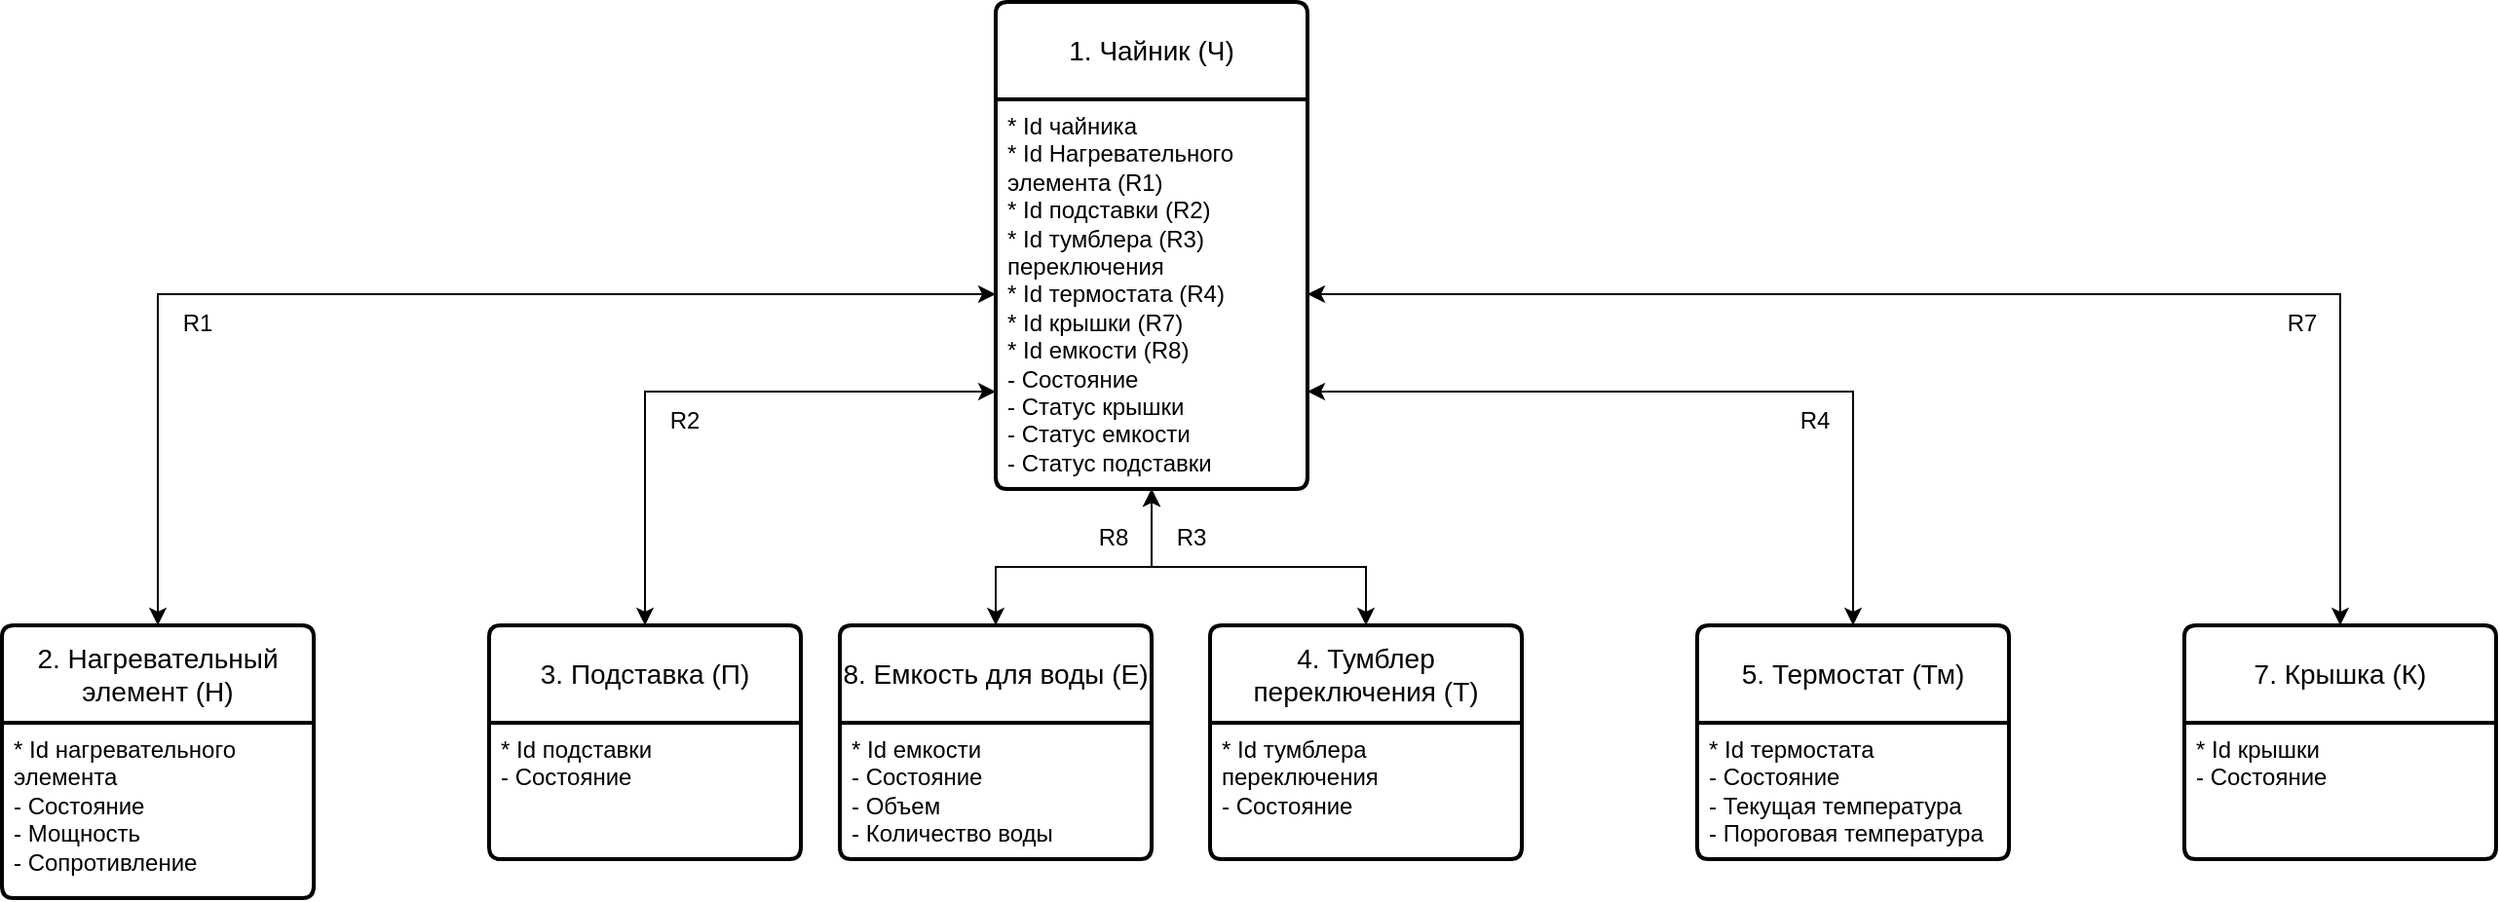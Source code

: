 <mxfile version="27.0.5" pages="5">
  <diagram name="Информационная модель" id="WNRiPasUM2vJm1lHNqGy">
    <mxGraphModel dx="823" dy="637" grid="1" gridSize="10" guides="1" tooltips="1" connect="1" arrows="1" fold="1" page="1" pageScale="1" pageWidth="1654" pageHeight="1169" math="0" shadow="0">
      <root>
        <mxCell id="0" />
        <mxCell id="1" parent="0" />
        <mxCell id="tIcXRlIHwBrwNj6KrlFk-1" value="1. Чайник (Ч)" style="swimlane;childLayout=stackLayout;horizontal=1;startSize=50;horizontalStack=0;rounded=1;fontSize=14;fontStyle=0;strokeWidth=2;resizeParent=0;resizeLast=1;shadow=0;dashed=0;align=center;arcSize=4;whiteSpace=wrap;html=1;" parent="1" vertex="1">
          <mxGeometry x="680" y="30" width="160" height="250" as="geometry" />
        </mxCell>
        <mxCell id="tIcXRlIHwBrwNj6KrlFk-2" value="* Id чайника&lt;div&gt;* Id Нагревательного элемента (R1)&lt;/div&gt;&lt;div&gt;* Id подставки (R2)&lt;/div&gt;&lt;div&gt;&lt;span style=&quot;background-color: transparent; color: light-dark(rgb(0, 0, 0), rgb(255, 255, 255));&quot;&gt;* Id тумблера (R3) переключения&lt;/span&gt;&lt;/div&gt;&lt;div&gt;* Id термостата (R4)&lt;/div&gt;&lt;div&gt;* Id крышки (R7)&lt;/div&gt;&lt;div&gt;* Id емкости (R8)&lt;/div&gt;&lt;div&gt;&lt;span style=&quot;background-color: transparent; color: light-dark(rgb(0, 0, 0), rgb(255, 255, 255));&quot;&gt;- Состояние&lt;/span&gt;&lt;/div&gt;&lt;div&gt;&lt;span style=&quot;background-color: transparent; color: light-dark(rgb(0, 0, 0), rgb(255, 255, 255));&quot;&gt;- Статус крышки&lt;/span&gt;&lt;/div&gt;&lt;div&gt;&lt;span style=&quot;background-color: transparent; color: light-dark(rgb(0, 0, 0), rgb(255, 255, 255));&quot;&gt;- Статус емкости&lt;/span&gt;&lt;/div&gt;&lt;div&gt;&lt;span style=&quot;background-color: transparent; color: light-dark(rgb(0, 0, 0), rgb(255, 255, 255));&quot;&gt;- Статус подставки&lt;/span&gt;&lt;/div&gt;" style="align=left;strokeColor=none;fillColor=none;spacingLeft=4;spacingRight=4;fontSize=12;verticalAlign=top;resizable=0;rotatable=0;part=1;html=1;whiteSpace=wrap;" parent="tIcXRlIHwBrwNj6KrlFk-1" vertex="1">
          <mxGeometry y="50" width="160" height="200" as="geometry" />
        </mxCell>
        <mxCell id="tIcXRlIHwBrwNj6KrlFk-3" value="2. Нагревательный элемент (Н)" style="swimlane;childLayout=stackLayout;horizontal=1;startSize=50;horizontalStack=0;rounded=1;fontSize=14;fontStyle=0;strokeWidth=2;resizeParent=0;resizeLast=1;shadow=0;dashed=0;align=center;arcSize=4;whiteSpace=wrap;html=1;" parent="1" vertex="1">
          <mxGeometry x="170" y="350" width="160" height="140" as="geometry" />
        </mxCell>
        <mxCell id="tIcXRlIHwBrwNj6KrlFk-4" value="* Id нагревательного элемента&lt;div&gt;- Состояние&lt;/div&gt;&lt;div&gt;- Мощность&lt;/div&gt;&lt;div&gt;- Сопротивление&lt;/div&gt;" style="align=left;strokeColor=none;fillColor=none;spacingLeft=4;spacingRight=4;fontSize=12;verticalAlign=top;resizable=0;rotatable=0;part=1;html=1;whiteSpace=wrap;" parent="tIcXRlIHwBrwNj6KrlFk-3" vertex="1">
          <mxGeometry y="50" width="160" height="90" as="geometry" />
        </mxCell>
        <mxCell id="tIcXRlIHwBrwNj6KrlFk-8" value="4. Тумблер переключения (Т)" style="swimlane;childLayout=stackLayout;horizontal=1;startSize=50;horizontalStack=0;rounded=1;fontSize=14;fontStyle=0;strokeWidth=2;resizeParent=0;resizeLast=1;shadow=0;dashed=0;align=center;arcSize=4;whiteSpace=wrap;html=1;" parent="1" vertex="1">
          <mxGeometry x="790" y="350" width="160" height="120" as="geometry" />
        </mxCell>
        <mxCell id="tIcXRlIHwBrwNj6KrlFk-9" value="* Id тумблера переключения&lt;div&gt;- Состояние&lt;/div&gt;" style="align=left;strokeColor=none;fillColor=none;spacingLeft=4;spacingRight=4;fontSize=12;verticalAlign=top;resizable=0;rotatable=0;part=1;html=1;whiteSpace=wrap;" parent="tIcXRlIHwBrwNj6KrlFk-8" vertex="1">
          <mxGeometry y="50" width="160" height="70" as="geometry" />
        </mxCell>
        <mxCell id="tIcXRlIHwBrwNj6KrlFk-10" value="3. Подставка (П)" style="swimlane;childLayout=stackLayout;horizontal=1;startSize=50;horizontalStack=0;rounded=1;fontSize=14;fontStyle=0;strokeWidth=2;resizeParent=0;resizeLast=1;shadow=0;dashed=0;align=center;arcSize=4;whiteSpace=wrap;html=1;" parent="1" vertex="1">
          <mxGeometry x="420" y="350" width="160" height="120" as="geometry" />
        </mxCell>
        <mxCell id="tIcXRlIHwBrwNj6KrlFk-11" value="* Id подставки&lt;div&gt;&lt;div&gt;- Состояние&lt;/div&gt;&lt;/div&gt;" style="align=left;strokeColor=none;fillColor=none;spacingLeft=4;spacingRight=4;fontSize=12;verticalAlign=top;resizable=0;rotatable=0;part=1;html=1;whiteSpace=wrap;" parent="tIcXRlIHwBrwNj6KrlFk-10" vertex="1">
          <mxGeometry y="50" width="160" height="70" as="geometry" />
        </mxCell>
        <mxCell id="tIcXRlIHwBrwNj6KrlFk-14" value="5. Термостат (Тм)" style="swimlane;childLayout=stackLayout;horizontal=1;startSize=50;horizontalStack=0;rounded=1;fontSize=14;fontStyle=0;strokeWidth=2;resizeParent=0;resizeLast=1;shadow=0;dashed=0;align=center;arcSize=4;whiteSpace=wrap;html=1;" parent="1" vertex="1">
          <mxGeometry x="1040" y="350" width="160" height="120" as="geometry" />
        </mxCell>
        <mxCell id="tIcXRlIHwBrwNj6KrlFk-15" value="* Id термостата&lt;div&gt;- Состояние&lt;/div&gt;&lt;div&gt;- Текущая температура&lt;/div&gt;&lt;div&gt;- Пороговая температура&lt;/div&gt;" style="align=left;strokeColor=none;fillColor=none;spacingLeft=4;spacingRight=4;fontSize=12;verticalAlign=top;resizable=0;rotatable=0;part=1;html=1;whiteSpace=wrap;" parent="tIcXRlIHwBrwNj6KrlFk-14" vertex="1">
          <mxGeometry y="50" width="160" height="70" as="geometry" />
        </mxCell>
        <mxCell id="tIcXRlIHwBrwNj6KrlFk-20" value="" style="endArrow=classic;startArrow=classic;html=1;rounded=0;exitX=0.5;exitY=0;exitDx=0;exitDy=0;entryX=0;entryY=0.75;entryDx=0;entryDy=0;" parent="1" source="tIcXRlIHwBrwNj6KrlFk-10" target="tIcXRlIHwBrwNj6KrlFk-2" edge="1">
          <mxGeometry width="50" height="50" relative="1" as="geometry">
            <mxPoint x="630" y="320" as="sourcePoint" />
            <mxPoint x="680" y="270" as="targetPoint" />
            <Array as="points">
              <mxPoint x="500" y="230" />
            </Array>
          </mxGeometry>
        </mxCell>
        <mxCell id="tIcXRlIHwBrwNj6KrlFk-22" value="" style="endArrow=classic;startArrow=classic;html=1;rounded=0;exitX=0.5;exitY=0;exitDx=0;exitDy=0;entryX=0.5;entryY=1;entryDx=0;entryDy=0;" parent="1" source="tIcXRlIHwBrwNj6KrlFk-8" target="tIcXRlIHwBrwNj6KrlFk-2" edge="1">
          <mxGeometry width="50" height="50" relative="1" as="geometry">
            <mxPoint x="1080" y="300" as="sourcePoint" />
            <mxPoint x="1130" y="250" as="targetPoint" />
            <Array as="points">
              <mxPoint x="870" y="320" />
              <mxPoint x="760" y="320" />
            </Array>
          </mxGeometry>
        </mxCell>
        <mxCell id="tIcXRlIHwBrwNj6KrlFk-23" value="" style="endArrow=classic;startArrow=classic;html=1;rounded=0;exitX=0.5;exitY=0;exitDx=0;exitDy=0;" parent="1" source="tIcXRlIHwBrwNj6KrlFk-14" edge="1">
          <mxGeometry width="50" height="50" relative="1" as="geometry">
            <mxPoint x="950" y="300" as="sourcePoint" />
            <mxPoint x="840" y="230" as="targetPoint" />
            <Array as="points">
              <mxPoint x="1120" y="230" />
            </Array>
          </mxGeometry>
        </mxCell>
        <mxCell id="tIcXRlIHwBrwNj6KrlFk-25" value="" style="endArrow=classic;startArrow=classic;html=1;rounded=0;exitX=0.5;exitY=0;exitDx=0;exitDy=0;entryX=0;entryY=0.5;entryDx=0;entryDy=0;" parent="1" source="tIcXRlIHwBrwNj6KrlFk-3" target="tIcXRlIHwBrwNj6KrlFk-2" edge="1">
          <mxGeometry width="50" height="50" relative="1" as="geometry">
            <mxPoint x="380" y="300" as="sourcePoint" />
            <mxPoint x="430" y="250" as="targetPoint" />
            <Array as="points">
              <mxPoint x="250" y="180" />
            </Array>
          </mxGeometry>
        </mxCell>
        <mxCell id="tIcXRlIHwBrwNj6KrlFk-26" value="R1" style="text;html=1;align=center;verticalAlign=middle;resizable=0;points=[];autosize=1;strokeColor=none;fillColor=none;" parent="1" vertex="1">
          <mxGeometry x="250" y="180" width="40" height="30" as="geometry" />
        </mxCell>
        <mxCell id="tIcXRlIHwBrwNj6KrlFk-27" value="R2" style="text;html=1;align=center;verticalAlign=middle;resizable=0;points=[];autosize=1;strokeColor=none;fillColor=none;" parent="1" vertex="1">
          <mxGeometry x="500" y="230" width="40" height="30" as="geometry" />
        </mxCell>
        <mxCell id="tIcXRlIHwBrwNj6KrlFk-30" value="R3" style="text;html=1;align=center;verticalAlign=middle;resizable=0;points=[];autosize=1;strokeColor=none;fillColor=none;" parent="1" vertex="1">
          <mxGeometry x="760" y="290" width="40" height="30" as="geometry" />
        </mxCell>
        <mxCell id="tIcXRlIHwBrwNj6KrlFk-31" value="R4" style="text;html=1;align=center;verticalAlign=middle;resizable=0;points=[];autosize=1;strokeColor=none;fillColor=none;" parent="1" vertex="1">
          <mxGeometry x="1080" y="230" width="40" height="30" as="geometry" />
        </mxCell>
        <mxCell id="fDy63yG-1HdvizdGkuhg-1" value="7. Крышка (К)" style="swimlane;childLayout=stackLayout;horizontal=1;startSize=50;horizontalStack=0;rounded=1;fontSize=14;fontStyle=0;strokeWidth=2;resizeParent=0;resizeLast=1;shadow=0;dashed=0;align=center;arcSize=4;whiteSpace=wrap;html=1;" parent="1" vertex="1">
          <mxGeometry x="1290" y="350" width="160" height="120" as="geometry" />
        </mxCell>
        <mxCell id="fDy63yG-1HdvizdGkuhg-2" value="* Id крышки&lt;div&gt;- Состояние&lt;/div&gt;" style="align=left;strokeColor=none;fillColor=none;spacingLeft=4;spacingRight=4;fontSize=12;verticalAlign=top;resizable=0;rotatable=0;part=1;html=1;whiteSpace=wrap;" parent="fDy63yG-1HdvizdGkuhg-1" vertex="1">
          <mxGeometry y="50" width="160" height="70" as="geometry" />
        </mxCell>
        <mxCell id="fDy63yG-1HdvizdGkuhg-3" value="" style="endArrow=classic;startArrow=classic;html=1;rounded=0;exitX=1;exitY=0.5;exitDx=0;exitDy=0;entryX=0.5;entryY=0;entryDx=0;entryDy=0;" parent="1" source="tIcXRlIHwBrwNj6KrlFk-2" target="fDy63yG-1HdvizdGkuhg-1" edge="1">
          <mxGeometry width="50" height="50" relative="1" as="geometry">
            <mxPoint x="1070" y="350" as="sourcePoint" />
            <mxPoint x="1120" y="300" as="targetPoint" />
            <Array as="points">
              <mxPoint x="1370" y="180" />
            </Array>
          </mxGeometry>
        </mxCell>
        <mxCell id="fDy63yG-1HdvizdGkuhg-4" value="R7" style="text;html=1;align=center;verticalAlign=middle;resizable=0;points=[];autosize=1;strokeColor=none;fillColor=none;" parent="1" vertex="1">
          <mxGeometry x="1330" y="180" width="40" height="30" as="geometry" />
        </mxCell>
        <mxCell id="kapzY4y5B8cZPQ7k3PM_-1" value="8. Емкость для воды (Е)" style="swimlane;childLayout=stackLayout;horizontal=1;startSize=50;horizontalStack=0;rounded=1;fontSize=14;fontStyle=0;strokeWidth=2;resizeParent=0;resizeLast=1;shadow=0;dashed=0;align=center;arcSize=4;whiteSpace=wrap;html=1;" parent="1" vertex="1">
          <mxGeometry x="600" y="350" width="160" height="120" as="geometry" />
        </mxCell>
        <mxCell id="kapzY4y5B8cZPQ7k3PM_-2" value="* Id емкости&lt;div&gt;&lt;div&gt;- Состояние&lt;/div&gt;&lt;/div&gt;&lt;div&gt;- Объем&lt;/div&gt;&lt;div&gt;- Количество воды&lt;/div&gt;" style="align=left;strokeColor=none;fillColor=none;spacingLeft=4;spacingRight=4;fontSize=12;verticalAlign=top;resizable=0;rotatable=0;part=1;html=1;whiteSpace=wrap;" parent="kapzY4y5B8cZPQ7k3PM_-1" vertex="1">
          <mxGeometry y="50" width="160" height="70" as="geometry" />
        </mxCell>
        <mxCell id="kapzY4y5B8cZPQ7k3PM_-3" value="" style="endArrow=classic;startArrow=classic;html=1;rounded=0;exitX=0.5;exitY=0;exitDx=0;exitDy=0;entryX=0.5;entryY=1;entryDx=0;entryDy=0;" parent="1" source="kapzY4y5B8cZPQ7k3PM_-1" target="tIcXRlIHwBrwNj6KrlFk-1" edge="1">
          <mxGeometry width="50" height="50" relative="1" as="geometry">
            <mxPoint x="690" y="350" as="sourcePoint" />
            <mxPoint x="740" y="300" as="targetPoint" />
            <Array as="points">
              <mxPoint x="680" y="320" />
              <mxPoint x="760" y="320" />
            </Array>
          </mxGeometry>
        </mxCell>
        <mxCell id="kapzY4y5B8cZPQ7k3PM_-4" value="R8" style="text;html=1;align=center;verticalAlign=middle;resizable=0;points=[];autosize=1;strokeColor=none;fillColor=none;" parent="1" vertex="1">
          <mxGeometry x="720" y="290" width="40" height="30" as="geometry" />
        </mxCell>
      </root>
    </mxGraphModel>
  </diagram>
  <diagram id="c5aaXnjNVCfoVuzfj_bL" name="ДПС и ТПС">
    <mxGraphModel dx="757" dy="586" grid="1" gridSize="10" guides="1" tooltips="1" connect="1" arrows="1" fold="1" page="1" pageScale="1" pageWidth="2336" pageHeight="1654" math="0" shadow="0">
      <root>
        <mxCell id="0" />
        <mxCell id="1" parent="0" />
        <mxCell id="algagseaoZMRcD75duD9-1" value="&lt;font style=&quot;font-size: 25px;&quot;&gt;Чайник&lt;/font&gt;" style="text;html=1;align=center;verticalAlign=middle;resizable=0;points=[];autosize=1;strokeColor=none;fillColor=none;" parent="1" vertex="1">
          <mxGeometry x="405" y="120" width="110" height="40" as="geometry" />
        </mxCell>
        <mxCell id="Vp9Lq7lJzZGGXsoSQzWb-1" value="1. Чайник выключен" style="rounded=0;whiteSpace=wrap;html=1;" parent="1" vertex="1">
          <mxGeometry x="400" y="200" width="120" height="60" as="geometry" />
        </mxCell>
        <mxCell id="Vp9Lq7lJzZGGXsoSQzWb-2" value="2. Чайник включается" style="rounded=0;whiteSpace=wrap;html=1;" parent="1" vertex="1">
          <mxGeometry x="560" y="290" width="120" height="60" as="geometry" />
        </mxCell>
        <mxCell id="Vp9Lq7lJzZGGXsoSQzWb-3" value="3. Чайник нагревает воду" style="rounded=0;whiteSpace=wrap;html=1;" parent="1" vertex="1">
          <mxGeometry x="400" y="470" width="120" height="60" as="geometry" />
        </mxCell>
        <mxCell id="Vp9Lq7lJzZGGXsoSQzWb-4" value="4. Чайник выключается" style="rounded=0;whiteSpace=wrap;html=1;" parent="1" vertex="1">
          <mxGeometry x="240" y="290" width="120" height="60" as="geometry" />
        </mxCell>
        <mxCell id="Vp9Lq7lJzZGGXsoSQzWb-5" value="" style="endArrow=classic;html=1;rounded=0;exitX=1;exitY=0.5;exitDx=0;exitDy=0;entryX=0.5;entryY=0;entryDx=0;entryDy=0;" parent="1" source="Vp9Lq7lJzZGGXsoSQzWb-1" target="Vp9Lq7lJzZGGXsoSQzWb-2" edge="1">
          <mxGeometry width="50" height="50" relative="1" as="geometry">
            <mxPoint x="580" y="270" as="sourcePoint" />
            <mxPoint x="630" y="220" as="targetPoint" />
            <Array as="points">
              <mxPoint x="620" y="230" />
            </Array>
          </mxGeometry>
        </mxCell>
        <mxCell id="Vp9Lq7lJzZGGXsoSQzWb-6" value="Ч1: Включить чайник(Id чайника)" style="text;html=1;align=center;verticalAlign=middle;resizable=0;points=[];autosize=1;strokeColor=none;fillColor=none;" parent="1" vertex="1">
          <mxGeometry x="520" y="200" width="210" height="30" as="geometry" />
        </mxCell>
        <mxCell id="Vp9Lq7lJzZGGXsoSQzWb-7" value="" style="endArrow=classic;html=1;rounded=0;exitX=0.5;exitY=1;exitDx=0;exitDy=0;entryX=1;entryY=0.5;entryDx=0;entryDy=0;" parent="1" source="Vp9Lq7lJzZGGXsoSQzWb-2" target="Vp9Lq7lJzZGGXsoSQzWb-3" edge="1">
          <mxGeometry width="50" height="50" relative="1" as="geometry">
            <mxPoint x="500" y="380" as="sourcePoint" />
            <mxPoint x="550" y="330" as="targetPoint" />
            <Array as="points">
              <mxPoint x="620" y="500" />
            </Array>
          </mxGeometry>
        </mxCell>
        <mxCell id="Vp9Lq7lJzZGGXsoSQzWb-8" value="Ч2: Нагреть воду(Id чайника)" style="text;html=1;align=center;verticalAlign=middle;resizable=0;points=[];autosize=1;strokeColor=none;fillColor=none;" parent="1" vertex="1">
          <mxGeometry x="520" y="410" width="190" height="30" as="geometry" />
        </mxCell>
        <mxCell id="Vp9Lq7lJzZGGXsoSQzWb-9" value="" style="endArrow=classic;html=1;rounded=0;exitX=0;exitY=0.5;exitDx=0;exitDy=0;entryX=0.5;entryY=1;entryDx=0;entryDy=0;" parent="1" source="Vp9Lq7lJzZGGXsoSQzWb-3" target="Vp9Lq7lJzZGGXsoSQzWb-4" edge="1">
          <mxGeometry width="50" height="50" relative="1" as="geometry">
            <mxPoint x="300" y="380" as="sourcePoint" />
            <mxPoint x="350" y="330" as="targetPoint" />
            <Array as="points">
              <mxPoint x="300" y="500" />
            </Array>
          </mxGeometry>
        </mxCell>
        <mxCell id="Vp9Lq7lJzZGGXsoSQzWb-10" value="Ч3: Начать выключение чайника(Id чайника)" style="text;html=1;align=center;verticalAlign=middle;resizable=0;points=[];autosize=1;strokeColor=none;fillColor=none;" parent="1" vertex="1">
          <mxGeometry x="120" y="410" width="280" height="30" as="geometry" />
        </mxCell>
        <mxCell id="Vp9Lq7lJzZGGXsoSQzWb-11" value="" style="endArrow=classic;html=1;rounded=0;exitX=0.5;exitY=0;exitDx=0;exitDy=0;entryX=0;entryY=0.5;entryDx=0;entryDy=0;" parent="1" source="Vp9Lq7lJzZGGXsoSQzWb-4" target="Vp9Lq7lJzZGGXsoSQzWb-1" edge="1">
          <mxGeometry width="50" height="50" relative="1" as="geometry">
            <mxPoint x="290" y="220" as="sourcePoint" />
            <mxPoint x="340" y="170" as="targetPoint" />
            <Array as="points">
              <mxPoint x="300" y="230" />
            </Array>
          </mxGeometry>
        </mxCell>
        <mxCell id="Vp9Lq7lJzZGGXsoSQzWb-12" value="Ч4: Выключить чайник(Id чайника)" style="text;html=1;align=center;verticalAlign=middle;resizable=0;points=[];autosize=1;strokeColor=none;fillColor=none;" parent="1" vertex="1">
          <mxGeometry x="180" y="200" width="220" height="30" as="geometry" />
        </mxCell>
        <mxCell id="Vp9Lq7lJzZGGXsoSQzWb-13" value="" style="endArrow=classic;html=1;rounded=0;exitX=0;exitY=0.5;exitDx=0;exitDy=0;entryX=1;entryY=0.5;entryDx=0;entryDy=0;" parent="1" source="Vp9Lq7lJzZGGXsoSQzWb-2" target="Vp9Lq7lJzZGGXsoSQzWb-4" edge="1">
          <mxGeometry width="50" height="50" relative="1" as="geometry">
            <mxPoint x="470" y="360" as="sourcePoint" />
            <mxPoint x="520" y="310" as="targetPoint" />
          </mxGeometry>
        </mxCell>
        <mxCell id="Vp9Lq7lJzZGGXsoSQzWb-15" value="Ч3: Начать выключение чайника&lt;div&gt;(id чайника)&lt;/div&gt;" style="text;html=1;align=center;verticalAlign=middle;resizable=0;points=[];autosize=1;strokeColor=none;fillColor=none;" parent="1" vertex="1">
          <mxGeometry x="350" y="285" width="210" height="40" as="geometry" />
        </mxCell>
        <mxCell id="mLjE5-Q9Im1AQ_BbiMDt-1" value="&lt;font style=&quot;font-size: 25px;&quot;&gt;Нагревательный элемент&lt;/font&gt;" style="text;html=1;align=center;verticalAlign=middle;resizable=0;points=[];autosize=1;strokeColor=none;fillColor=none;" parent="1" vertex="1">
          <mxGeometry x="295" y="560" width="330" height="40" as="geometry" />
        </mxCell>
        <mxCell id="mLjE5-Q9Im1AQ_BbiMDt-2" value="1. Элемент выключен" style="rounded=0;whiteSpace=wrap;html=1;" parent="1" vertex="1">
          <mxGeometry x="400" y="640" width="120" height="60" as="geometry" />
        </mxCell>
        <mxCell id="mLjE5-Q9Im1AQ_BbiMDt-3" value="2. Элемент выделяет тепло" style="rounded=0;whiteSpace=wrap;html=1;" parent="1" vertex="1">
          <mxGeometry x="400" y="730" width="120" height="60" as="geometry" />
        </mxCell>
        <mxCell id="mLjE5-Q9Im1AQ_BbiMDt-5" value="" style="endArrow=classic;html=1;rounded=0;exitX=1;exitY=0.5;exitDx=0;exitDy=0;entryX=1;entryY=0.5;entryDx=0;entryDy=0;" parent="1" source="mLjE5-Q9Im1AQ_BbiMDt-2" target="mLjE5-Q9Im1AQ_BbiMDt-3" edge="1">
          <mxGeometry width="50" height="50" relative="1" as="geometry">
            <mxPoint x="597.5" y="780" as="sourcePoint" />
            <mxPoint x="647.5" y="730" as="targetPoint" />
            <Array as="points">
              <mxPoint x="560" y="670" />
              <mxPoint x="560" y="760" />
            </Array>
          </mxGeometry>
        </mxCell>
        <mxCell id="mLjE5-Q9Im1AQ_BbiMDt-6" value="Н1: Выделить тепло&lt;div&gt;(Id нагревательного эл-та)&lt;/div&gt;" style="text;html=1;align=center;verticalAlign=middle;resizable=0;points=[];autosize=1;strokeColor=none;fillColor=none;" parent="1" vertex="1">
          <mxGeometry x="557.5" y="720" width="170" height="40" as="geometry" />
        </mxCell>
        <mxCell id="mLjE5-Q9Im1AQ_BbiMDt-7" value="" style="endArrow=classic;html=1;rounded=0;exitX=0;exitY=0.5;exitDx=0;exitDy=0;entryX=0.5;entryY=1;entryDx=0;entryDy=0;" parent="1" source="mLjE5-Q9Im1AQ_BbiMDt-3" target="J8_HU3wjC5xgbmrfUZEe-1" edge="1">
          <mxGeometry width="50" height="50" relative="1" as="geometry">
            <mxPoint x="317.5" y="760" as="sourcePoint" />
            <mxPoint x="400" y="810" as="targetPoint" />
            <Array as="points">
              <mxPoint x="285" y="760" />
            </Array>
          </mxGeometry>
        </mxCell>
        <mxCell id="mLjE5-Q9Im1AQ_BbiMDt-8" value="Н2: Выключить&lt;div&gt;нагревательный элемент&lt;/div&gt;&lt;div&gt;(Id нагревательного эл-та)&lt;/div&gt;" style="text;html=1;align=center;verticalAlign=middle;resizable=0;points=[];autosize=1;strokeColor=none;fillColor=none;" parent="1" vertex="1">
          <mxGeometry x="120" y="610" width="170" height="60" as="geometry" />
        </mxCell>
        <mxCell id="0D9fFCK87DGVW5vqS513-2" value="&lt;font style=&quot;font-size: 25px;&quot;&gt;Подставка&lt;/font&gt;" style="text;html=1;align=center;verticalAlign=middle;resizable=0;points=[];autosize=1;strokeColor=none;fillColor=none;" parent="1" vertex="1">
          <mxGeometry x="385" y="840" width="150" height="40" as="geometry" />
        </mxCell>
        <mxCell id="0D9fFCK87DGVW5vqS513-3" value="1. Подставка включена в сеть" style="rounded=0;whiteSpace=wrap;html=1;" parent="1" vertex="1">
          <mxGeometry x="400" y="920" width="120" height="60" as="geometry" />
        </mxCell>
        <mxCell id="0D9fFCK87DGVW5vqS513-4" value="2. Подставка выключена из сети&amp;nbsp;" style="rounded=0;whiteSpace=wrap;html=1;" parent="1" vertex="1">
          <mxGeometry x="400" y="1060" width="120" height="60" as="geometry" />
        </mxCell>
        <mxCell id="0D9fFCK87DGVW5vqS513-6" value="" style="endArrow=classic;html=1;rounded=0;exitX=0;exitY=0.5;exitDx=0;exitDy=0;entryX=0;entryY=0.5;entryDx=0;entryDy=0;" parent="1" source="0D9fFCK87DGVW5vqS513-4" target="0D9fFCK87DGVW5vqS513-3" edge="1">
          <mxGeometry width="50" height="50" relative="1" as="geometry">
            <mxPoint x="370" y="1060" as="sourcePoint" />
            <mxPoint x="420" y="1010" as="targetPoint" />
            <Array as="points">
              <mxPoint x="360" y="1090" />
              <mxPoint x="360" y="950" />
            </Array>
          </mxGeometry>
        </mxCell>
        <mxCell id="0D9fFCK87DGVW5vqS513-7" value="П1: Выключить&amp;nbsp;&lt;div&gt;из сети&amp;nbsp;&lt;/div&gt;&lt;div&gt;(Id подставки,&lt;/div&gt;&lt;div&gt;Id вилки)&lt;/div&gt;" style="text;html=1;align=center;verticalAlign=middle;resizable=0;points=[];autosize=1;strokeColor=none;fillColor=none;" parent="1" vertex="1">
          <mxGeometry x="562.5" y="978" width="110" height="70" as="geometry" />
        </mxCell>
        <mxCell id="0D9fFCK87DGVW5vqS513-8" value="" style="endArrow=classic;html=1;rounded=0;exitX=1;exitY=0.5;exitDx=0;exitDy=0;entryX=1;entryY=0.5;entryDx=0;entryDy=0;" parent="1" source="0D9fFCK87DGVW5vqS513-3" target="0D9fFCK87DGVW5vqS513-4" edge="1">
          <mxGeometry width="50" height="50" relative="1" as="geometry">
            <mxPoint x="500" y="1030" as="sourcePoint" />
            <mxPoint x="550" y="980" as="targetPoint" />
            <Array as="points">
              <mxPoint x="560" y="950" />
              <mxPoint x="560" y="1090" />
            </Array>
          </mxGeometry>
        </mxCell>
        <mxCell id="0D9fFCK87DGVW5vqS513-9" value="П2: Включить&amp;nbsp;&lt;div&gt;в сеть&lt;/div&gt;&lt;div&gt;&lt;div&gt;(Id подставки,&lt;/div&gt;&lt;div&gt;Id вилки)&lt;/div&gt;&lt;/div&gt;" style="text;html=1;align=center;verticalAlign=middle;resizable=0;points=[];autosize=1;strokeColor=none;fillColor=none;" parent="1" vertex="1">
          <mxGeometry x="260" y="978" width="110" height="70" as="geometry" />
        </mxCell>
        <mxCell id="memOgosTyQc3FFFahLcG-1" value="" style="endArrow=classic;html=1;rounded=0;exitX=1;exitY=0.5;exitDx=0;exitDy=0;entryX=1;entryY=0.5;entryDx=0;entryDy=0;" parent="1" source="memOgosTyQc3FFFahLcG-4" target="memOgosTyQc3FFFahLcG-5" edge="1">
          <mxGeometry width="50" height="50" relative="1" as="geometry">
            <mxPoint x="595" y="1380" as="sourcePoint" />
            <mxPoint x="645" y="1330" as="targetPoint" />
            <Array as="points">
              <mxPoint x="560" y="1270" />
              <mxPoint x="560" y="1390" />
            </Array>
          </mxGeometry>
        </mxCell>
        <mxCell id="memOgosTyQc3FFFahLcG-2" value="" style="endArrow=classic;html=1;rounded=0;exitX=0;exitY=0.5;exitDx=0;exitDy=0;entryX=0;entryY=0.5;entryDx=0;entryDy=0;" parent="1" source="memOgosTyQc3FFFahLcG-5" target="memOgosTyQc3FFFahLcG-4" edge="1">
          <mxGeometry width="50" height="50" relative="1" as="geometry">
            <mxPoint x="315" y="1360" as="sourcePoint" />
            <mxPoint x="365" y="1310" as="targetPoint" />
            <Array as="points">
              <mxPoint x="360" y="1390" />
              <mxPoint x="360" y="1270" />
            </Array>
          </mxGeometry>
        </mxCell>
        <mxCell id="memOgosTyQc3FFFahLcG-3" value="&lt;font style=&quot;font-size: 25px;&quot;&gt;Тумблер переключения&lt;/font&gt;" style="text;html=1;align=center;verticalAlign=middle;resizable=0;points=[];autosize=1;strokeColor=none;fillColor=none;" parent="1" vertex="1">
          <mxGeometry x="310" y="1160" width="300" height="40" as="geometry" />
        </mxCell>
        <mxCell id="memOgosTyQc3FFFahLcG-4" value="1. Тумблер не нажат" style="rounded=0;whiteSpace=wrap;html=1;" parent="1" vertex="1">
          <mxGeometry x="400" y="1240" width="120" height="60" as="geometry" />
        </mxCell>
        <mxCell id="memOgosTyQc3FFFahLcG-5" value="2. Тумблер нажат" style="rounded=0;whiteSpace=wrap;html=1;" parent="1" vertex="1">
          <mxGeometry x="400" y="1360" width="120" height="60" as="geometry" />
        </mxCell>
        <mxCell id="memOgosTyQc3FFFahLcG-6" value="Т1: Нажать на тумблер&lt;div&gt;(Id тумблера)&lt;/div&gt;" style="text;html=1;align=center;verticalAlign=middle;resizable=0;points=[];autosize=1;strokeColor=none;fillColor=none;" parent="1" vertex="1">
          <mxGeometry x="565" y="1320" width="150" height="40" as="geometry" />
        </mxCell>
        <mxCell id="memOgosTyQc3FFFahLcG-7" value="Т2: Отжать тумблер&lt;div&gt;(Id тумблера)&lt;/div&gt;" style="text;html=1;align=center;verticalAlign=middle;resizable=0;points=[];autosize=1;strokeColor=none;fillColor=none;" parent="1" vertex="1">
          <mxGeometry x="205" y="1320" width="140" height="40" as="geometry" />
        </mxCell>
        <mxCell id="fhqFMLRQZTpFUtK2yPni-1" value="" style="endArrow=classic;html=1;rounded=0;exitX=1;exitY=0.5;exitDx=0;exitDy=0;entryX=1;entryY=0.5;entryDx=0;entryDy=0;" parent="1" source="fhqFMLRQZTpFUtK2yPni-4" target="fhqFMLRQZTpFUtK2yPni-5" edge="1">
          <mxGeometry width="50" height="50" relative="1" as="geometry">
            <mxPoint x="1717.5" y="340" as="sourcePoint" />
            <mxPoint x="1767.5" y="290" as="targetPoint" />
            <Array as="points">
              <mxPoint x="1677.5" y="230" />
              <mxPoint x="1677.5" y="350" />
            </Array>
          </mxGeometry>
        </mxCell>
        <mxCell id="fhqFMLRQZTpFUtK2yPni-2" value="" style="endArrow=classic;html=1;rounded=0;exitX=0;exitY=0.5;exitDx=0;exitDy=0;entryX=0;entryY=0.5;entryDx=0;entryDy=0;" parent="1" source="fhqFMLRQZTpFUtK2yPni-5" target="fhqFMLRQZTpFUtK2yPni-4" edge="1">
          <mxGeometry width="50" height="50" relative="1" as="geometry">
            <mxPoint x="1437.5" y="320" as="sourcePoint" />
            <mxPoint x="1487.5" y="270" as="targetPoint" />
            <Array as="points">
              <mxPoint x="1477.5" y="350" />
              <mxPoint x="1477.5" y="230" />
            </Array>
          </mxGeometry>
        </mxCell>
        <mxCell id="fhqFMLRQZTpFUtK2yPni-3" value="&lt;font style=&quot;font-size: 25px;&quot;&gt;Термостат&lt;/font&gt;" style="text;html=1;align=center;verticalAlign=middle;resizable=0;points=[];autosize=1;strokeColor=none;fillColor=none;" parent="1" vertex="1">
          <mxGeometry x="1502.5" y="120" width="150" height="40" as="geometry" />
        </mxCell>
        <mxCell id="fhqFMLRQZTpFUtK2yPni-4" value="1. Термостат в состоянии покоя" style="rounded=0;whiteSpace=wrap;html=1;" parent="1" vertex="1">
          <mxGeometry x="1517.5" y="200" width="120" height="60" as="geometry" />
        </mxCell>
        <mxCell id="fhqFMLRQZTpFUtK2yPni-5" value="2. Термостат не достиг нужной температуры" style="rounded=0;whiteSpace=wrap;html=1;" parent="1" vertex="1">
          <mxGeometry x="1517.5" y="320" width="120" height="60" as="geometry" />
        </mxCell>
        <mxCell id="fhqFMLRQZTpFUtK2yPni-6" value="Тм1: Зафиксировать&amp;nbsp;&lt;div&gt;текущую температуру&lt;/div&gt;&lt;div&gt;(Изменение)&lt;/div&gt;" style="text;html=1;align=center;verticalAlign=middle;resizable=0;points=[];autosize=1;strokeColor=none;fillColor=none;" parent="1" vertex="1">
          <mxGeometry x="1675" y="270" width="150" height="60" as="geometry" />
        </mxCell>
        <mxCell id="fhqFMLRQZTpFUtK2yPni-7" value="Тм2: Вернуть термостат&amp;nbsp;&lt;div&gt;в нормальное состояние&lt;/div&gt;&lt;div&gt;(Id термостата)&lt;/div&gt;" style="text;html=1;align=center;verticalAlign=middle;resizable=0;points=[];autosize=1;strokeColor=none;fillColor=none;" parent="1" vertex="1">
          <mxGeometry x="1317.5" y="270" width="160" height="60" as="geometry" />
        </mxCell>
        <mxCell id="PPF5e2-Y03ADRbko8Wll-1" value="" style="endArrow=classic;html=1;rounded=0;exitX=1;exitY=0.5;exitDx=0;exitDy=0;entryX=1;entryY=0.5;entryDx=0;entryDy=0;" parent="1" source="PPF5e2-Y03ADRbko8Wll-4" target="PPF5e2-Y03ADRbko8Wll-5" edge="1">
          <mxGeometry width="50" height="50" relative="1" as="geometry">
            <mxPoint x="1717.5" y="780" as="sourcePoint" />
            <mxPoint x="1767.5" y="730" as="targetPoint" />
            <Array as="points">
              <mxPoint x="1680" y="670" />
              <mxPoint x="1680" y="790" />
            </Array>
          </mxGeometry>
        </mxCell>
        <mxCell id="PPF5e2-Y03ADRbko8Wll-2" value="" style="endArrow=classic;html=1;rounded=0;exitX=0;exitY=0.5;exitDx=0;exitDy=0;entryX=0;entryY=0.5;entryDx=0;entryDy=0;" parent="1" source="PPF5e2-Y03ADRbko8Wll-5" target="PPF5e2-Y03ADRbko8Wll-4" edge="1">
          <mxGeometry width="50" height="50" relative="1" as="geometry">
            <mxPoint x="1437.5" y="760" as="sourcePoint" />
            <mxPoint x="1487.5" y="710" as="targetPoint" />
            <Array as="points">
              <mxPoint x="1480" y="790" />
              <mxPoint x="1480" y="670" />
            </Array>
          </mxGeometry>
        </mxCell>
        <mxCell id="PPF5e2-Y03ADRbko8Wll-3" value="&lt;font style=&quot;font-size: 25px;&quot;&gt;Крышка&lt;/font&gt;" style="text;html=1;align=center;verticalAlign=middle;resizable=0;points=[];autosize=1;strokeColor=none;fillColor=none;" parent="1" vertex="1">
          <mxGeometry x="1520" y="560" width="120" height="40" as="geometry" />
        </mxCell>
        <mxCell id="PPF5e2-Y03ADRbko8Wll-4" value="1. Крышка закрыта" style="rounded=0;whiteSpace=wrap;html=1;" parent="1" vertex="1">
          <mxGeometry x="1520" y="640" width="120" height="60" as="geometry" />
        </mxCell>
        <mxCell id="PPF5e2-Y03ADRbko8Wll-5" value="2. Крышка открыта" style="rounded=0;whiteSpace=wrap;html=1;" parent="1" vertex="1">
          <mxGeometry x="1520" y="760" width="120" height="60" as="geometry" />
        </mxCell>
        <mxCell id="PPF5e2-Y03ADRbko8Wll-6" value="К1: Открыть крышку&lt;div&gt;(Id крышки)&lt;/div&gt;" style="text;html=1;align=center;verticalAlign=middle;resizable=0;points=[];autosize=1;strokeColor=none;fillColor=none;" parent="1" vertex="1">
          <mxGeometry x="1692.5" y="720" width="140" height="40" as="geometry" />
        </mxCell>
        <mxCell id="PPF5e2-Y03ADRbko8Wll-7" value="К2: Закрыть крышку&lt;div&gt;(Id крышки)&lt;/div&gt;" style="text;html=1;align=center;verticalAlign=middle;resizable=0;points=[];autosize=1;strokeColor=none;fillColor=none;" parent="1" vertex="1">
          <mxGeometry x="1327.5" y="720" width="140" height="40" as="geometry" />
        </mxCell>
        <mxCell id="PPF5e2-Y03ADRbko8Wll-8" value="" style="shape=table;startSize=0;container=1;collapsible=0;childLayout=tableLayout;fontSize=12;" parent="1" vertex="1">
          <mxGeometry x="760" y="200" width="408" height="240" as="geometry" />
        </mxCell>
        <mxCell id="PPF5e2-Y03ADRbko8Wll-9" value="" style="shape=tableRow;horizontal=0;startSize=0;swimlaneHead=0;swimlaneBody=0;strokeColor=inherit;top=0;left=0;bottom=0;right=0;collapsible=0;dropTarget=0;fillColor=none;points=[[0,0.5],[1,0.5]];portConstraint=eastwest;fontSize=16;" parent="PPF5e2-Y03ADRbko8Wll-8" vertex="1">
          <mxGeometry width="408" height="40" as="geometry" />
        </mxCell>
        <mxCell id="PPF5e2-Y03ADRbko8Wll-10" value="" style="shape=partialRectangle;html=1;whiteSpace=wrap;connectable=0;strokeColor=inherit;overflow=hidden;fillColor=none;top=0;left=0;bottom=0;right=0;pointerEvents=1;fontSize=16;" parent="PPF5e2-Y03ADRbko8Wll-9" vertex="1">
          <mxGeometry width="108" height="40" as="geometry">
            <mxRectangle width="108" height="40" as="alternateBounds" />
          </mxGeometry>
        </mxCell>
        <mxCell id="PPF5e2-Y03ADRbko8Wll-11" value="Ч1" style="shape=partialRectangle;html=1;whiteSpace=wrap;connectable=0;strokeColor=inherit;overflow=hidden;fillColor=none;top=0;left=0;bottom=0;right=0;pointerEvents=1;fontSize=16;" parent="PPF5e2-Y03ADRbko8Wll-9" vertex="1">
          <mxGeometry x="108" width="60" height="40" as="geometry">
            <mxRectangle width="60" height="40" as="alternateBounds" />
          </mxGeometry>
        </mxCell>
        <mxCell id="PPF5e2-Y03ADRbko8Wll-12" value="Ч2" style="shape=partialRectangle;html=1;whiteSpace=wrap;connectable=0;strokeColor=inherit;overflow=hidden;fillColor=none;top=0;left=0;bottom=0;right=0;pointerEvents=1;fontSize=16;" parent="PPF5e2-Y03ADRbko8Wll-9" vertex="1">
          <mxGeometry x="168" width="60" height="40" as="geometry">
            <mxRectangle width="60" height="40" as="alternateBounds" />
          </mxGeometry>
        </mxCell>
        <mxCell id="PPF5e2-Y03ADRbko8Wll-36" value="Ч3" style="shape=partialRectangle;html=1;whiteSpace=wrap;connectable=0;strokeColor=inherit;overflow=hidden;fillColor=none;top=0;left=0;bottom=0;right=0;pointerEvents=1;fontSize=16;" parent="PPF5e2-Y03ADRbko8Wll-9" vertex="1">
          <mxGeometry x="228" width="60" height="40" as="geometry">
            <mxRectangle width="60" height="40" as="alternateBounds" />
          </mxGeometry>
        </mxCell>
        <mxCell id="PPF5e2-Y03ADRbko8Wll-39" value="Ч4" style="shape=partialRectangle;html=1;whiteSpace=wrap;connectable=0;strokeColor=inherit;overflow=hidden;fillColor=none;top=0;left=0;bottom=0;right=0;pointerEvents=1;fontSize=16;" parent="PPF5e2-Y03ADRbko8Wll-9" vertex="1">
          <mxGeometry x="288" width="60" height="40" as="geometry">
            <mxRectangle width="60" height="40" as="alternateBounds" />
          </mxGeometry>
        </mxCell>
        <mxCell id="y3JnXXX38L6nUofYqeVH-62" value="Ч5" style="shape=partialRectangle;html=1;whiteSpace=wrap;connectable=0;strokeColor=inherit;overflow=hidden;fillColor=none;top=0;left=0;bottom=0;right=0;pointerEvents=1;fontSize=16;" parent="PPF5e2-Y03ADRbko8Wll-9" vertex="1">
          <mxGeometry x="348" width="60" height="40" as="geometry">
            <mxRectangle width="60" height="40" as="alternateBounds" />
          </mxGeometry>
        </mxCell>
        <mxCell id="PPF5e2-Y03ADRbko8Wll-13" value="" style="shape=tableRow;horizontal=0;startSize=0;swimlaneHead=0;swimlaneBody=0;strokeColor=inherit;top=0;left=0;bottom=0;right=0;collapsible=0;dropTarget=0;fillColor=none;points=[[0,0.5],[1,0.5]];portConstraint=eastwest;fontSize=16;" parent="PPF5e2-Y03ADRbko8Wll-8" vertex="1">
          <mxGeometry y="40" width="408" height="40" as="geometry" />
        </mxCell>
        <mxCell id="PPF5e2-Y03ADRbko8Wll-14" value="1. Чайник выключен" style="shape=partialRectangle;html=1;whiteSpace=wrap;connectable=0;strokeColor=inherit;overflow=hidden;fillColor=none;top=0;left=0;bottom=0;right=0;pointerEvents=1;fontSize=12;" parent="PPF5e2-Y03ADRbko8Wll-13" vertex="1">
          <mxGeometry width="108" height="40" as="geometry">
            <mxRectangle width="108" height="40" as="alternateBounds" />
          </mxGeometry>
        </mxCell>
        <mxCell id="PPF5e2-Y03ADRbko8Wll-15" value="&lt;font style=&quot;font-size: 16px;&quot;&gt;2&lt;/font&gt;" style="shape=partialRectangle;html=1;whiteSpace=wrap;connectable=0;strokeColor=inherit;overflow=hidden;fillColor=none;top=0;left=0;bottom=0;right=0;pointerEvents=1;fontSize=12;" parent="PPF5e2-Y03ADRbko8Wll-13" vertex="1">
          <mxGeometry x="108" width="60" height="40" as="geometry">
            <mxRectangle width="60" height="40" as="alternateBounds" />
          </mxGeometry>
        </mxCell>
        <mxCell id="PPF5e2-Y03ADRbko8Wll-16" value="-" style="shape=partialRectangle;html=1;whiteSpace=wrap;connectable=0;strokeColor=inherit;overflow=hidden;fillColor=none;top=0;left=0;bottom=0;right=0;pointerEvents=1;fontSize=16;" parent="PPF5e2-Y03ADRbko8Wll-13" vertex="1">
          <mxGeometry x="168" width="60" height="40" as="geometry">
            <mxRectangle width="60" height="40" as="alternateBounds" />
          </mxGeometry>
        </mxCell>
        <mxCell id="PPF5e2-Y03ADRbko8Wll-37" value="-" style="shape=partialRectangle;html=1;whiteSpace=wrap;connectable=0;strokeColor=inherit;overflow=hidden;fillColor=none;top=0;left=0;bottom=0;right=0;pointerEvents=1;fontSize=16;" parent="PPF5e2-Y03ADRbko8Wll-13" vertex="1">
          <mxGeometry x="228" width="60" height="40" as="geometry">
            <mxRectangle width="60" height="40" as="alternateBounds" />
          </mxGeometry>
        </mxCell>
        <mxCell id="PPF5e2-Y03ADRbko8Wll-40" value="-" style="shape=partialRectangle;html=1;whiteSpace=wrap;connectable=0;strokeColor=inherit;overflow=hidden;fillColor=none;top=0;left=0;bottom=0;right=0;pointerEvents=1;fontSize=16;" parent="PPF5e2-Y03ADRbko8Wll-13" vertex="1">
          <mxGeometry x="288" width="60" height="40" as="geometry">
            <mxRectangle width="60" height="40" as="alternateBounds" />
          </mxGeometry>
        </mxCell>
        <mxCell id="y3JnXXX38L6nUofYqeVH-63" value="5" style="shape=partialRectangle;html=1;whiteSpace=wrap;connectable=0;strokeColor=inherit;overflow=hidden;fillColor=none;top=0;left=0;bottom=0;right=0;pointerEvents=1;fontSize=16;" parent="PPF5e2-Y03ADRbko8Wll-13" vertex="1">
          <mxGeometry x="348" width="60" height="40" as="geometry">
            <mxRectangle width="60" height="40" as="alternateBounds" />
          </mxGeometry>
        </mxCell>
        <mxCell id="PPF5e2-Y03ADRbko8Wll-17" value="" style="shape=tableRow;horizontal=0;startSize=0;swimlaneHead=0;swimlaneBody=0;strokeColor=inherit;top=0;left=0;bottom=0;right=0;collapsible=0;dropTarget=0;fillColor=none;points=[[0,0.5],[1,0.5]];portConstraint=eastwest;fontSize=16;" parent="PPF5e2-Y03ADRbko8Wll-8" vertex="1">
          <mxGeometry y="80" width="408" height="40" as="geometry" />
        </mxCell>
        <mxCell id="PPF5e2-Y03ADRbko8Wll-18" value="&lt;font&gt;2. Чайник включается&lt;/font&gt;" style="shape=partialRectangle;html=1;whiteSpace=wrap;connectable=0;strokeColor=inherit;overflow=hidden;fillColor=none;top=0;left=0;bottom=0;right=0;pointerEvents=1;fontSize=12;" parent="PPF5e2-Y03ADRbko8Wll-17" vertex="1">
          <mxGeometry width="108" height="40" as="geometry">
            <mxRectangle width="108" height="40" as="alternateBounds" />
          </mxGeometry>
        </mxCell>
        <mxCell id="PPF5e2-Y03ADRbko8Wll-19" value="-" style="shape=partialRectangle;html=1;whiteSpace=wrap;connectable=0;strokeColor=inherit;overflow=hidden;fillColor=none;top=0;left=0;bottom=0;right=0;pointerEvents=1;fontSize=16;" parent="PPF5e2-Y03ADRbko8Wll-17" vertex="1">
          <mxGeometry x="108" width="60" height="40" as="geometry">
            <mxRectangle width="60" height="40" as="alternateBounds" />
          </mxGeometry>
        </mxCell>
        <mxCell id="PPF5e2-Y03ADRbko8Wll-20" value="3" style="shape=partialRectangle;html=1;whiteSpace=wrap;connectable=0;strokeColor=inherit;overflow=hidden;fillColor=none;top=0;left=0;bottom=0;right=0;pointerEvents=1;fontSize=16;" parent="PPF5e2-Y03ADRbko8Wll-17" vertex="1">
          <mxGeometry x="168" width="60" height="40" as="geometry">
            <mxRectangle width="60" height="40" as="alternateBounds" />
          </mxGeometry>
        </mxCell>
        <mxCell id="PPF5e2-Y03ADRbko8Wll-38" value="4" style="shape=partialRectangle;html=1;whiteSpace=wrap;connectable=0;strokeColor=inherit;overflow=hidden;fillColor=none;top=0;left=0;bottom=0;right=0;pointerEvents=1;fontSize=16;" parent="PPF5e2-Y03ADRbko8Wll-17" vertex="1">
          <mxGeometry x="228" width="60" height="40" as="geometry">
            <mxRectangle width="60" height="40" as="alternateBounds" />
          </mxGeometry>
        </mxCell>
        <mxCell id="PPF5e2-Y03ADRbko8Wll-41" value="-" style="shape=partialRectangle;html=1;whiteSpace=wrap;connectable=0;strokeColor=inherit;overflow=hidden;fillColor=none;top=0;left=0;bottom=0;right=0;pointerEvents=1;fontSize=16;" parent="PPF5e2-Y03ADRbko8Wll-17" vertex="1">
          <mxGeometry x="288" width="60" height="40" as="geometry">
            <mxRectangle width="60" height="40" as="alternateBounds" />
          </mxGeometry>
        </mxCell>
        <mxCell id="y3JnXXX38L6nUofYqeVH-64" value="5" style="shape=partialRectangle;html=1;whiteSpace=wrap;connectable=0;strokeColor=inherit;overflow=hidden;fillColor=none;top=0;left=0;bottom=0;right=0;pointerEvents=1;fontSize=16;" parent="PPF5e2-Y03ADRbko8Wll-17" vertex="1">
          <mxGeometry x="348" width="60" height="40" as="geometry">
            <mxRectangle width="60" height="40" as="alternateBounds" />
          </mxGeometry>
        </mxCell>
        <mxCell id="PPF5e2-Y03ADRbko8Wll-48" style="shape=tableRow;horizontal=0;startSize=0;swimlaneHead=0;swimlaneBody=0;strokeColor=inherit;top=0;left=0;bottom=0;right=0;collapsible=0;dropTarget=0;fillColor=none;points=[[0,0.5],[1,0.5]];portConstraint=eastwest;fontSize=16;" parent="PPF5e2-Y03ADRbko8Wll-8" vertex="1">
          <mxGeometry y="120" width="408" height="40" as="geometry" />
        </mxCell>
        <mxCell id="PPF5e2-Y03ADRbko8Wll-49" value="&lt;font&gt;3. Чайник нагревает воду&lt;/font&gt;" style="shape=partialRectangle;html=1;whiteSpace=wrap;connectable=0;strokeColor=inherit;overflow=hidden;fillColor=none;top=0;left=0;bottom=0;right=0;pointerEvents=1;fontSize=12;" parent="PPF5e2-Y03ADRbko8Wll-48" vertex="1">
          <mxGeometry width="108" height="40" as="geometry">
            <mxRectangle width="108" height="40" as="alternateBounds" />
          </mxGeometry>
        </mxCell>
        <mxCell id="PPF5e2-Y03ADRbko8Wll-50" value="-" style="shape=partialRectangle;html=1;whiteSpace=wrap;connectable=0;strokeColor=inherit;overflow=hidden;fillColor=none;top=0;left=0;bottom=0;right=0;pointerEvents=1;fontSize=16;" parent="PPF5e2-Y03ADRbko8Wll-48" vertex="1">
          <mxGeometry x="108" width="60" height="40" as="geometry">
            <mxRectangle width="60" height="40" as="alternateBounds" />
          </mxGeometry>
        </mxCell>
        <mxCell id="PPF5e2-Y03ADRbko8Wll-51" value="-" style="shape=partialRectangle;html=1;whiteSpace=wrap;connectable=0;strokeColor=inherit;overflow=hidden;fillColor=none;top=0;left=0;bottom=0;right=0;pointerEvents=1;fontSize=16;" parent="PPF5e2-Y03ADRbko8Wll-48" vertex="1">
          <mxGeometry x="168" width="60" height="40" as="geometry">
            <mxRectangle width="60" height="40" as="alternateBounds" />
          </mxGeometry>
        </mxCell>
        <mxCell id="PPF5e2-Y03ADRbko8Wll-52" value="4" style="shape=partialRectangle;html=1;whiteSpace=wrap;connectable=0;strokeColor=inherit;overflow=hidden;fillColor=none;top=0;left=0;bottom=0;right=0;pointerEvents=1;fontSize=16;" parent="PPF5e2-Y03ADRbko8Wll-48" vertex="1">
          <mxGeometry x="228" width="60" height="40" as="geometry">
            <mxRectangle width="60" height="40" as="alternateBounds" />
          </mxGeometry>
        </mxCell>
        <mxCell id="PPF5e2-Y03ADRbko8Wll-53" value="-" style="shape=partialRectangle;html=1;whiteSpace=wrap;connectable=0;strokeColor=inherit;overflow=hidden;fillColor=none;top=0;left=0;bottom=0;right=0;pointerEvents=1;fontSize=16;" parent="PPF5e2-Y03ADRbko8Wll-48" vertex="1">
          <mxGeometry x="288" width="60" height="40" as="geometry">
            <mxRectangle width="60" height="40" as="alternateBounds" />
          </mxGeometry>
        </mxCell>
        <mxCell id="y3JnXXX38L6nUofYqeVH-65" value="5" style="shape=partialRectangle;html=1;whiteSpace=wrap;connectable=0;strokeColor=inherit;overflow=hidden;fillColor=none;top=0;left=0;bottom=0;right=0;pointerEvents=1;fontSize=16;" parent="PPF5e2-Y03ADRbko8Wll-48" vertex="1">
          <mxGeometry x="348" width="60" height="40" as="geometry">
            <mxRectangle width="60" height="40" as="alternateBounds" />
          </mxGeometry>
        </mxCell>
        <mxCell id="PPF5e2-Y03ADRbko8Wll-54" style="shape=tableRow;horizontal=0;startSize=0;swimlaneHead=0;swimlaneBody=0;strokeColor=inherit;top=0;left=0;bottom=0;right=0;collapsible=0;dropTarget=0;fillColor=none;points=[[0,0.5],[1,0.5]];portConstraint=eastwest;fontSize=16;" parent="PPF5e2-Y03ADRbko8Wll-8" vertex="1">
          <mxGeometry y="160" width="408" height="40" as="geometry" />
        </mxCell>
        <mxCell id="PPF5e2-Y03ADRbko8Wll-55" value="&lt;span style=&quot;font-size: 12px;&quot;&gt;4. Чайник выключается&lt;/span&gt;" style="shape=partialRectangle;html=1;whiteSpace=wrap;connectable=0;strokeColor=inherit;overflow=hidden;fillColor=none;top=0;left=0;bottom=0;right=0;pointerEvents=1;fontSize=16;" parent="PPF5e2-Y03ADRbko8Wll-54" vertex="1">
          <mxGeometry width="108" height="40" as="geometry">
            <mxRectangle width="108" height="40" as="alternateBounds" />
          </mxGeometry>
        </mxCell>
        <mxCell id="PPF5e2-Y03ADRbko8Wll-56" value="-" style="shape=partialRectangle;html=1;whiteSpace=wrap;connectable=0;strokeColor=inherit;overflow=hidden;fillColor=none;top=0;left=0;bottom=0;right=0;pointerEvents=1;fontSize=16;" parent="PPF5e2-Y03ADRbko8Wll-54" vertex="1">
          <mxGeometry x="108" width="60" height="40" as="geometry">
            <mxRectangle width="60" height="40" as="alternateBounds" />
          </mxGeometry>
        </mxCell>
        <mxCell id="PPF5e2-Y03ADRbko8Wll-57" value="-" style="shape=partialRectangle;html=1;whiteSpace=wrap;connectable=0;strokeColor=inherit;overflow=hidden;fillColor=none;top=0;left=0;bottom=0;right=0;pointerEvents=1;fontSize=16;" parent="PPF5e2-Y03ADRbko8Wll-54" vertex="1">
          <mxGeometry x="168" width="60" height="40" as="geometry">
            <mxRectangle width="60" height="40" as="alternateBounds" />
          </mxGeometry>
        </mxCell>
        <mxCell id="PPF5e2-Y03ADRbko8Wll-58" value="-" style="shape=partialRectangle;html=1;whiteSpace=wrap;connectable=0;strokeColor=inherit;overflow=hidden;fillColor=none;top=0;left=0;bottom=0;right=0;pointerEvents=1;fontSize=16;" parent="PPF5e2-Y03ADRbko8Wll-54" vertex="1">
          <mxGeometry x="228" width="60" height="40" as="geometry">
            <mxRectangle width="60" height="40" as="alternateBounds" />
          </mxGeometry>
        </mxCell>
        <mxCell id="PPF5e2-Y03ADRbko8Wll-59" value="1" style="shape=partialRectangle;html=1;whiteSpace=wrap;connectable=0;strokeColor=inherit;overflow=hidden;fillColor=none;top=0;left=0;bottom=0;right=0;pointerEvents=1;fontSize=16;" parent="PPF5e2-Y03ADRbko8Wll-54" vertex="1">
          <mxGeometry x="288" width="60" height="40" as="geometry">
            <mxRectangle width="60" height="40" as="alternateBounds" />
          </mxGeometry>
        </mxCell>
        <mxCell id="y3JnXXX38L6nUofYqeVH-66" value="5" style="shape=partialRectangle;html=1;whiteSpace=wrap;connectable=0;strokeColor=inherit;overflow=hidden;fillColor=none;top=0;left=0;bottom=0;right=0;pointerEvents=1;fontSize=16;" parent="PPF5e2-Y03ADRbko8Wll-54" vertex="1">
          <mxGeometry x="348" width="60" height="40" as="geometry">
            <mxRectangle width="60" height="40" as="alternateBounds" />
          </mxGeometry>
        </mxCell>
        <mxCell id="y3JnXXX38L6nUofYqeVH-44" style="shape=tableRow;horizontal=0;startSize=0;swimlaneHead=0;swimlaneBody=0;strokeColor=inherit;top=0;left=0;bottom=0;right=0;collapsible=0;dropTarget=0;fillColor=none;points=[[0,0.5],[1,0.5]];portConstraint=eastwest;fontSize=16;" parent="PPF5e2-Y03ADRbko8Wll-8" vertex="1">
          <mxGeometry y="200" width="408" height="40" as="geometry" />
        </mxCell>
        <mxCell id="y3JnXXX38L6nUofYqeVH-45" value="&lt;span&gt;5. Обработка изменения состояния чайника&lt;/span&gt;" style="shape=partialRectangle;html=1;whiteSpace=wrap;connectable=0;strokeColor=inherit;overflow=hidden;fillColor=none;top=0;left=0;bottom=0;right=0;pointerEvents=1;fontSize=10;" parent="y3JnXXX38L6nUofYqeVH-44" vertex="1">
          <mxGeometry width="108" height="40" as="geometry">
            <mxRectangle width="108" height="40" as="alternateBounds" />
          </mxGeometry>
        </mxCell>
        <mxCell id="y3JnXXX38L6nUofYqeVH-46" value="2" style="shape=partialRectangle;html=1;whiteSpace=wrap;connectable=0;strokeColor=inherit;overflow=hidden;fillColor=none;top=0;left=0;bottom=0;right=0;pointerEvents=1;fontSize=16;" parent="y3JnXXX38L6nUofYqeVH-44" vertex="1">
          <mxGeometry x="108" width="60" height="40" as="geometry">
            <mxRectangle width="60" height="40" as="alternateBounds" />
          </mxGeometry>
        </mxCell>
        <mxCell id="y3JnXXX38L6nUofYqeVH-47" value="3" style="shape=partialRectangle;html=1;whiteSpace=wrap;connectable=0;strokeColor=inherit;overflow=hidden;fillColor=none;top=0;left=0;bottom=0;right=0;pointerEvents=1;fontSize=16;" parent="y3JnXXX38L6nUofYqeVH-44" vertex="1">
          <mxGeometry x="168" width="60" height="40" as="geometry">
            <mxRectangle width="60" height="40" as="alternateBounds" />
          </mxGeometry>
        </mxCell>
        <mxCell id="y3JnXXX38L6nUofYqeVH-48" value="4" style="shape=partialRectangle;html=1;whiteSpace=wrap;connectable=0;strokeColor=inherit;overflow=hidden;fillColor=none;top=0;left=0;bottom=0;right=0;pointerEvents=1;fontSize=16;" parent="y3JnXXX38L6nUofYqeVH-44" vertex="1">
          <mxGeometry x="228" width="60" height="40" as="geometry">
            <mxRectangle width="60" height="40" as="alternateBounds" />
          </mxGeometry>
        </mxCell>
        <mxCell id="y3JnXXX38L6nUofYqeVH-49" value="1" style="shape=partialRectangle;html=1;whiteSpace=wrap;connectable=0;strokeColor=inherit;overflow=hidden;fillColor=none;top=0;left=0;bottom=0;right=0;pointerEvents=1;fontSize=16;" parent="y3JnXXX38L6nUofYqeVH-44" vertex="1">
          <mxGeometry x="288" width="60" height="40" as="geometry">
            <mxRectangle width="60" height="40" as="alternateBounds" />
          </mxGeometry>
        </mxCell>
        <mxCell id="y3JnXXX38L6nUofYqeVH-67" value="5" style="shape=partialRectangle;html=1;whiteSpace=wrap;connectable=0;strokeColor=inherit;overflow=hidden;fillColor=none;top=0;left=0;bottom=0;right=0;pointerEvents=1;fontSize=16;" parent="y3JnXXX38L6nUofYqeVH-44" vertex="1">
          <mxGeometry x="348" width="60" height="40" as="geometry">
            <mxRectangle width="60" height="40" as="alternateBounds" />
          </mxGeometry>
        </mxCell>
        <mxCell id="PPF5e2-Y03ADRbko8Wll-60" value="" style="endArrow=classic;html=1;rounded=0;entryX=0.5;entryY=0;entryDx=0;entryDy=0;" parent="1" target="Vp9Lq7lJzZGGXsoSQzWb-1" edge="1">
          <mxGeometry width="50" height="50" relative="1" as="geometry">
            <mxPoint x="460" y="160" as="sourcePoint" />
            <mxPoint x="540" y="200" as="targetPoint" />
          </mxGeometry>
        </mxCell>
        <mxCell id="PPF5e2-Y03ADRbko8Wll-74" value="" style="shape=table;startSize=0;container=1;collapsible=0;childLayout=tableLayout;fontSize=16;" parent="1" vertex="1">
          <mxGeometry x="885" y="640" width="283" height="160" as="geometry" />
        </mxCell>
        <mxCell id="PPF5e2-Y03ADRbko8Wll-75" value="" style="shape=tableRow;horizontal=0;startSize=0;swimlaneHead=0;swimlaneBody=0;strokeColor=inherit;top=0;left=0;bottom=0;right=0;collapsible=0;dropTarget=0;fillColor=none;points=[[0,0.5],[1,0.5]];portConstraint=eastwest;fontSize=16;" parent="PPF5e2-Y03ADRbko8Wll-74" vertex="1">
          <mxGeometry width="283" height="40" as="geometry" />
        </mxCell>
        <mxCell id="PPF5e2-Y03ADRbko8Wll-76" value="" style="shape=partialRectangle;html=1;whiteSpace=wrap;connectable=0;strokeColor=inherit;overflow=hidden;fillColor=none;top=0;left=0;bottom=0;right=0;pointerEvents=1;fontSize=16;" parent="PPF5e2-Y03ADRbko8Wll-75" vertex="1">
          <mxGeometry width="103" height="40" as="geometry">
            <mxRectangle width="103" height="40" as="alternateBounds" />
          </mxGeometry>
        </mxCell>
        <mxCell id="PPF5e2-Y03ADRbko8Wll-77" value="H1" style="shape=partialRectangle;html=1;whiteSpace=wrap;connectable=0;strokeColor=inherit;overflow=hidden;fillColor=none;top=0;left=0;bottom=0;right=0;pointerEvents=1;fontSize=16;" parent="PPF5e2-Y03ADRbko8Wll-75" vertex="1">
          <mxGeometry x="103" width="60" height="40" as="geometry">
            <mxRectangle width="60" height="40" as="alternateBounds" />
          </mxGeometry>
        </mxCell>
        <mxCell id="PPF5e2-Y03ADRbko8Wll-78" value="H2" style="shape=partialRectangle;html=1;whiteSpace=wrap;connectable=0;strokeColor=inherit;overflow=hidden;fillColor=none;top=0;left=0;bottom=0;right=0;pointerEvents=1;fontSize=16;" parent="PPF5e2-Y03ADRbko8Wll-75" vertex="1">
          <mxGeometry x="163" width="60" height="40" as="geometry">
            <mxRectangle width="60" height="40" as="alternateBounds" />
          </mxGeometry>
        </mxCell>
        <mxCell id="J8_HU3wjC5xgbmrfUZEe-4" value="Н3" style="shape=partialRectangle;html=1;whiteSpace=wrap;connectable=0;strokeColor=inherit;overflow=hidden;fillColor=none;top=0;left=0;bottom=0;right=0;pointerEvents=1;fontSize=16;" vertex="1" parent="PPF5e2-Y03ADRbko8Wll-75">
          <mxGeometry x="223" width="60" height="40" as="geometry">
            <mxRectangle width="60" height="40" as="alternateBounds" />
          </mxGeometry>
        </mxCell>
        <mxCell id="PPF5e2-Y03ADRbko8Wll-79" value="" style="shape=tableRow;horizontal=0;startSize=0;swimlaneHead=0;swimlaneBody=0;strokeColor=inherit;top=0;left=0;bottom=0;right=0;collapsible=0;dropTarget=0;fillColor=none;points=[[0,0.5],[1,0.5]];portConstraint=eastwest;fontSize=16;" parent="PPF5e2-Y03ADRbko8Wll-74" vertex="1">
          <mxGeometry y="40" width="283" height="40" as="geometry" />
        </mxCell>
        <mxCell id="PPF5e2-Y03ADRbko8Wll-80" value="&lt;span&gt;1. Элемент выключен&lt;/span&gt;" style="shape=partialRectangle;html=1;whiteSpace=wrap;connectable=0;strokeColor=inherit;overflow=hidden;fillColor=none;top=0;left=0;bottom=0;right=0;pointerEvents=1;fontSize=12;" parent="PPF5e2-Y03ADRbko8Wll-79" vertex="1">
          <mxGeometry width="103" height="40" as="geometry">
            <mxRectangle width="103" height="40" as="alternateBounds" />
          </mxGeometry>
        </mxCell>
        <mxCell id="PPF5e2-Y03ADRbko8Wll-81" value="2" style="shape=partialRectangle;html=1;whiteSpace=wrap;connectable=0;strokeColor=inherit;overflow=hidden;fillColor=none;top=0;left=0;bottom=0;right=0;pointerEvents=1;fontSize=16;" parent="PPF5e2-Y03ADRbko8Wll-79" vertex="1">
          <mxGeometry x="103" width="60" height="40" as="geometry">
            <mxRectangle width="60" height="40" as="alternateBounds" />
          </mxGeometry>
        </mxCell>
        <mxCell id="PPF5e2-Y03ADRbko8Wll-82" value="-" style="shape=partialRectangle;html=1;whiteSpace=wrap;connectable=0;strokeColor=inherit;overflow=hidden;fillColor=none;top=0;left=0;bottom=0;right=0;pointerEvents=1;fontSize=16;" parent="PPF5e2-Y03ADRbko8Wll-79" vertex="1">
          <mxGeometry x="163" width="60" height="40" as="geometry">
            <mxRectangle width="60" height="40" as="alternateBounds" />
          </mxGeometry>
        </mxCell>
        <mxCell id="J8_HU3wjC5xgbmrfUZEe-5" value="-" style="shape=partialRectangle;html=1;whiteSpace=wrap;connectable=0;strokeColor=inherit;overflow=hidden;fillColor=none;top=0;left=0;bottom=0;right=0;pointerEvents=1;fontSize=16;" vertex="1" parent="PPF5e2-Y03ADRbko8Wll-79">
          <mxGeometry x="223" width="60" height="40" as="geometry">
            <mxRectangle width="60" height="40" as="alternateBounds" />
          </mxGeometry>
        </mxCell>
        <mxCell id="PPF5e2-Y03ADRbko8Wll-83" value="" style="shape=tableRow;horizontal=0;startSize=0;swimlaneHead=0;swimlaneBody=0;strokeColor=inherit;top=0;left=0;bottom=0;right=0;collapsible=0;dropTarget=0;fillColor=none;points=[[0,0.5],[1,0.5]];portConstraint=eastwest;fontSize=16;" parent="PPF5e2-Y03ADRbko8Wll-74" vertex="1">
          <mxGeometry y="80" width="283" height="40" as="geometry" />
        </mxCell>
        <mxCell id="PPF5e2-Y03ADRbko8Wll-84" value="2. Элемент выделяет тепло" style="shape=partialRectangle;html=1;whiteSpace=wrap;connectable=0;strokeColor=inherit;overflow=hidden;fillColor=none;top=0;left=0;bottom=0;right=0;pointerEvents=1;fontSize=12;" parent="PPF5e2-Y03ADRbko8Wll-83" vertex="1">
          <mxGeometry width="103" height="40" as="geometry">
            <mxRectangle width="103" height="40" as="alternateBounds" />
          </mxGeometry>
        </mxCell>
        <mxCell id="PPF5e2-Y03ADRbko8Wll-85" value="2" style="shape=partialRectangle;html=1;whiteSpace=wrap;connectable=0;strokeColor=inherit;overflow=hidden;fillColor=none;top=0;left=0;bottom=0;right=0;pointerEvents=1;fontSize=16;" parent="PPF5e2-Y03ADRbko8Wll-83" vertex="1">
          <mxGeometry x="103" width="60" height="40" as="geometry">
            <mxRectangle width="60" height="40" as="alternateBounds" />
          </mxGeometry>
        </mxCell>
        <mxCell id="PPF5e2-Y03ADRbko8Wll-86" value="1" style="shape=partialRectangle;html=1;whiteSpace=wrap;connectable=0;strokeColor=inherit;overflow=hidden;fillColor=none;top=0;left=0;bottom=0;right=0;pointerEvents=1;fontSize=16;" parent="PPF5e2-Y03ADRbko8Wll-83" vertex="1">
          <mxGeometry x="163" width="60" height="40" as="geometry">
            <mxRectangle width="60" height="40" as="alternateBounds" />
          </mxGeometry>
        </mxCell>
        <mxCell id="J8_HU3wjC5xgbmrfUZEe-6" value="3" style="shape=partialRectangle;html=1;whiteSpace=wrap;connectable=0;strokeColor=inherit;overflow=hidden;fillColor=none;top=0;left=0;bottom=0;right=0;pointerEvents=1;fontSize=16;" vertex="1" parent="PPF5e2-Y03ADRbko8Wll-83">
          <mxGeometry x="223" width="60" height="40" as="geometry">
            <mxRectangle width="60" height="40" as="alternateBounds" />
          </mxGeometry>
        </mxCell>
        <mxCell id="J8_HU3wjC5xgbmrfUZEe-7" style="shape=tableRow;horizontal=0;startSize=0;swimlaneHead=0;swimlaneBody=0;strokeColor=inherit;top=0;left=0;bottom=0;right=0;collapsible=0;dropTarget=0;fillColor=none;points=[[0,0.5],[1,0.5]];portConstraint=eastwest;fontSize=16;" vertex="1" parent="PPF5e2-Y03ADRbko8Wll-74">
          <mxGeometry y="120" width="283" height="40" as="geometry" />
        </mxCell>
        <mxCell id="J8_HU3wjC5xgbmrfUZEe-8" value="3. Элемент выключается" style="shape=partialRectangle;html=1;whiteSpace=wrap;connectable=0;strokeColor=inherit;overflow=hidden;fillColor=none;top=0;left=0;bottom=0;right=0;pointerEvents=1;fontSize=12;" vertex="1" parent="J8_HU3wjC5xgbmrfUZEe-7">
          <mxGeometry width="103" height="40" as="geometry">
            <mxRectangle width="103" height="40" as="alternateBounds" />
          </mxGeometry>
        </mxCell>
        <mxCell id="J8_HU3wjC5xgbmrfUZEe-9" value="-" style="shape=partialRectangle;html=1;whiteSpace=wrap;connectable=0;strokeColor=inherit;overflow=hidden;fillColor=none;top=0;left=0;bottom=0;right=0;pointerEvents=1;fontSize=16;" vertex="1" parent="J8_HU3wjC5xgbmrfUZEe-7">
          <mxGeometry x="103" width="60" height="40" as="geometry">
            <mxRectangle width="60" height="40" as="alternateBounds" />
          </mxGeometry>
        </mxCell>
        <mxCell id="J8_HU3wjC5xgbmrfUZEe-10" value="1" style="shape=partialRectangle;html=1;whiteSpace=wrap;connectable=0;strokeColor=inherit;overflow=hidden;fillColor=none;top=0;left=0;bottom=0;right=0;pointerEvents=1;fontSize=16;" vertex="1" parent="J8_HU3wjC5xgbmrfUZEe-7">
          <mxGeometry x="163" width="60" height="40" as="geometry">
            <mxRectangle width="60" height="40" as="alternateBounds" />
          </mxGeometry>
        </mxCell>
        <mxCell id="J8_HU3wjC5xgbmrfUZEe-11" value="-" style="shape=partialRectangle;html=1;whiteSpace=wrap;connectable=0;strokeColor=inherit;overflow=hidden;fillColor=none;top=0;left=0;bottom=0;right=0;pointerEvents=1;fontSize=16;" vertex="1" parent="J8_HU3wjC5xgbmrfUZEe-7">
          <mxGeometry x="223" width="60" height="40" as="geometry">
            <mxRectangle width="60" height="40" as="alternateBounds" />
          </mxGeometry>
        </mxCell>
        <mxCell id="PPF5e2-Y03ADRbko8Wll-87" value="" style="endArrow=classic;html=1;rounded=0;entryX=0.5;entryY=0;entryDx=0;entryDy=0;" parent="1" target="mLjE5-Q9Im1AQ_BbiMDt-2" edge="1">
          <mxGeometry width="50" height="50" relative="1" as="geometry">
            <mxPoint x="460" y="600" as="sourcePoint" />
            <mxPoint x="480" y="570" as="targetPoint" />
          </mxGeometry>
        </mxCell>
        <mxCell id="PPF5e2-Y03ADRbko8Wll-88" value="" style="shape=table;startSize=0;container=1;collapsible=0;childLayout=tableLayout;fontSize=16;" parent="1" vertex="1">
          <mxGeometry x="945" y="920" width="223" height="120" as="geometry" />
        </mxCell>
        <mxCell id="PPF5e2-Y03ADRbko8Wll-89" value="" style="shape=tableRow;horizontal=0;startSize=0;swimlaneHead=0;swimlaneBody=0;strokeColor=inherit;top=0;left=0;bottom=0;right=0;collapsible=0;dropTarget=0;fillColor=none;points=[[0,0.5],[1,0.5]];portConstraint=eastwest;fontSize=16;" parent="PPF5e2-Y03ADRbko8Wll-88" vertex="1">
          <mxGeometry width="223" height="40" as="geometry" />
        </mxCell>
        <mxCell id="PPF5e2-Y03ADRbko8Wll-90" value="" style="shape=partialRectangle;html=1;whiteSpace=wrap;connectable=0;strokeColor=inherit;overflow=hidden;fillColor=none;top=0;left=0;bottom=0;right=0;pointerEvents=1;fontSize=16;" parent="PPF5e2-Y03ADRbko8Wll-89" vertex="1">
          <mxGeometry width="103" height="40" as="geometry">
            <mxRectangle width="103" height="40" as="alternateBounds" />
          </mxGeometry>
        </mxCell>
        <mxCell id="PPF5e2-Y03ADRbko8Wll-91" value="П1" style="shape=partialRectangle;html=1;whiteSpace=wrap;connectable=0;strokeColor=inherit;overflow=hidden;fillColor=none;top=0;left=0;bottom=0;right=0;pointerEvents=1;fontSize=16;" parent="PPF5e2-Y03ADRbko8Wll-89" vertex="1">
          <mxGeometry x="103" width="60" height="40" as="geometry">
            <mxRectangle width="60" height="40" as="alternateBounds" />
          </mxGeometry>
        </mxCell>
        <mxCell id="PPF5e2-Y03ADRbko8Wll-92" value="П2" style="shape=partialRectangle;html=1;whiteSpace=wrap;connectable=0;strokeColor=inherit;overflow=hidden;fillColor=none;top=0;left=0;bottom=0;right=0;pointerEvents=1;fontSize=16;" parent="PPF5e2-Y03ADRbko8Wll-89" vertex="1">
          <mxGeometry x="163" width="60" height="40" as="geometry">
            <mxRectangle width="60" height="40" as="alternateBounds" />
          </mxGeometry>
        </mxCell>
        <mxCell id="PPF5e2-Y03ADRbko8Wll-93" value="" style="shape=tableRow;horizontal=0;startSize=0;swimlaneHead=0;swimlaneBody=0;strokeColor=inherit;top=0;left=0;bottom=0;right=0;collapsible=0;dropTarget=0;fillColor=none;points=[[0,0.5],[1,0.5]];portConstraint=eastwest;fontSize=16;" parent="PPF5e2-Y03ADRbko8Wll-88" vertex="1">
          <mxGeometry y="40" width="223" height="40" as="geometry" />
        </mxCell>
        <mxCell id="PPF5e2-Y03ADRbko8Wll-94" value="1. Подставка включена в сеть" style="shape=partialRectangle;html=1;whiteSpace=wrap;connectable=0;strokeColor=inherit;overflow=hidden;fillColor=none;top=0;left=0;bottom=0;right=0;pointerEvents=1;fontSize=12;" parent="PPF5e2-Y03ADRbko8Wll-93" vertex="1">
          <mxGeometry width="103" height="40" as="geometry">
            <mxRectangle width="103" height="40" as="alternateBounds" />
          </mxGeometry>
        </mxCell>
        <mxCell id="PPF5e2-Y03ADRbko8Wll-95" value="2" style="shape=partialRectangle;html=1;whiteSpace=wrap;connectable=0;strokeColor=inherit;overflow=hidden;fillColor=none;top=0;left=0;bottom=0;right=0;pointerEvents=1;fontSize=16;" parent="PPF5e2-Y03ADRbko8Wll-93" vertex="1">
          <mxGeometry x="103" width="60" height="40" as="geometry">
            <mxRectangle width="60" height="40" as="alternateBounds" />
          </mxGeometry>
        </mxCell>
        <mxCell id="PPF5e2-Y03ADRbko8Wll-96" value="-" style="shape=partialRectangle;html=1;whiteSpace=wrap;connectable=0;strokeColor=inherit;overflow=hidden;fillColor=none;top=0;left=0;bottom=0;right=0;pointerEvents=1;fontSize=16;" parent="PPF5e2-Y03ADRbko8Wll-93" vertex="1">
          <mxGeometry x="163" width="60" height="40" as="geometry">
            <mxRectangle width="60" height="40" as="alternateBounds" />
          </mxGeometry>
        </mxCell>
        <mxCell id="PPF5e2-Y03ADRbko8Wll-97" value="" style="shape=tableRow;horizontal=0;startSize=0;swimlaneHead=0;swimlaneBody=0;strokeColor=inherit;top=0;left=0;bottom=0;right=0;collapsible=0;dropTarget=0;fillColor=none;points=[[0,0.5],[1,0.5]];portConstraint=eastwest;fontSize=16;" parent="PPF5e2-Y03ADRbko8Wll-88" vertex="1">
          <mxGeometry y="80" width="223" height="40" as="geometry" />
        </mxCell>
        <mxCell id="PPF5e2-Y03ADRbko8Wll-98" value="&lt;font&gt;2. Подставка выключена из сети&amp;nbsp;&lt;/font&gt;" style="shape=partialRectangle;html=1;whiteSpace=wrap;connectable=0;strokeColor=inherit;overflow=hidden;fillColor=none;top=0;left=0;bottom=0;right=0;pointerEvents=1;fontSize=10;" parent="PPF5e2-Y03ADRbko8Wll-97" vertex="1">
          <mxGeometry width="103" height="40" as="geometry">
            <mxRectangle width="103" height="40" as="alternateBounds" />
          </mxGeometry>
        </mxCell>
        <mxCell id="PPF5e2-Y03ADRbko8Wll-99" value="-" style="shape=partialRectangle;html=1;whiteSpace=wrap;connectable=0;strokeColor=inherit;overflow=hidden;fillColor=none;top=0;left=0;bottom=0;right=0;pointerEvents=1;fontSize=16;" parent="PPF5e2-Y03ADRbko8Wll-97" vertex="1">
          <mxGeometry x="103" width="60" height="40" as="geometry">
            <mxRectangle width="60" height="40" as="alternateBounds" />
          </mxGeometry>
        </mxCell>
        <mxCell id="PPF5e2-Y03ADRbko8Wll-100" value="1" style="shape=partialRectangle;html=1;whiteSpace=wrap;connectable=0;strokeColor=inherit;overflow=hidden;fillColor=none;top=0;left=0;bottom=0;right=0;pointerEvents=1;fontSize=16;" parent="PPF5e2-Y03ADRbko8Wll-97" vertex="1">
          <mxGeometry x="163" width="60" height="40" as="geometry">
            <mxRectangle width="60" height="40" as="alternateBounds" />
          </mxGeometry>
        </mxCell>
        <mxCell id="PPF5e2-Y03ADRbko8Wll-101" value="" style="endArrow=classic;html=1;rounded=0;entryX=0.5;entryY=0;entryDx=0;entryDy=0;" parent="1" target="0D9fFCK87DGVW5vqS513-3" edge="1">
          <mxGeometry width="50" height="50" relative="1" as="geometry">
            <mxPoint x="460" y="880" as="sourcePoint" />
            <mxPoint x="480" y="860" as="targetPoint" />
          </mxGeometry>
        </mxCell>
        <mxCell id="PPF5e2-Y03ADRbko8Wll-102" value="" style="shape=table;startSize=0;container=1;collapsible=0;childLayout=tableLayout;fontSize=16;" parent="1" vertex="1">
          <mxGeometry x="945" y="1240" width="223" height="120" as="geometry" />
        </mxCell>
        <mxCell id="PPF5e2-Y03ADRbko8Wll-103" value="" style="shape=tableRow;horizontal=0;startSize=0;swimlaneHead=0;swimlaneBody=0;strokeColor=inherit;top=0;left=0;bottom=0;right=0;collapsible=0;dropTarget=0;fillColor=none;points=[[0,0.5],[1,0.5]];portConstraint=eastwest;fontSize=16;" parent="PPF5e2-Y03ADRbko8Wll-102" vertex="1">
          <mxGeometry width="223" height="40" as="geometry" />
        </mxCell>
        <mxCell id="PPF5e2-Y03ADRbko8Wll-104" value="" style="shape=partialRectangle;html=1;whiteSpace=wrap;connectable=0;strokeColor=inherit;overflow=hidden;fillColor=none;top=0;left=0;bottom=0;right=0;pointerEvents=1;fontSize=16;" parent="PPF5e2-Y03ADRbko8Wll-103" vertex="1">
          <mxGeometry width="103" height="40" as="geometry">
            <mxRectangle width="103" height="40" as="alternateBounds" />
          </mxGeometry>
        </mxCell>
        <mxCell id="PPF5e2-Y03ADRbko8Wll-105" value="Т1" style="shape=partialRectangle;html=1;whiteSpace=wrap;connectable=0;strokeColor=inherit;overflow=hidden;fillColor=none;top=0;left=0;bottom=0;right=0;pointerEvents=1;fontSize=16;" parent="PPF5e2-Y03ADRbko8Wll-103" vertex="1">
          <mxGeometry x="103" width="60" height="40" as="geometry">
            <mxRectangle width="60" height="40" as="alternateBounds" />
          </mxGeometry>
        </mxCell>
        <mxCell id="PPF5e2-Y03ADRbko8Wll-106" value="Т2" style="shape=partialRectangle;html=1;whiteSpace=wrap;connectable=0;strokeColor=inherit;overflow=hidden;fillColor=none;top=0;left=0;bottom=0;right=0;pointerEvents=1;fontSize=16;" parent="PPF5e2-Y03ADRbko8Wll-103" vertex="1">
          <mxGeometry x="163" width="60" height="40" as="geometry">
            <mxRectangle width="60" height="40" as="alternateBounds" />
          </mxGeometry>
        </mxCell>
        <mxCell id="PPF5e2-Y03ADRbko8Wll-107" value="" style="shape=tableRow;horizontal=0;startSize=0;swimlaneHead=0;swimlaneBody=0;strokeColor=inherit;top=0;left=0;bottom=0;right=0;collapsible=0;dropTarget=0;fillColor=none;points=[[0,0.5],[1,0.5]];portConstraint=eastwest;fontSize=16;" parent="PPF5e2-Y03ADRbko8Wll-102" vertex="1">
          <mxGeometry y="40" width="223" height="40" as="geometry" />
        </mxCell>
        <mxCell id="PPF5e2-Y03ADRbko8Wll-108" value="1. Тумблер не нажат" style="shape=partialRectangle;html=1;whiteSpace=wrap;connectable=0;strokeColor=inherit;overflow=hidden;fillColor=none;top=0;left=0;bottom=0;right=0;pointerEvents=1;fontSize=12;" parent="PPF5e2-Y03ADRbko8Wll-107" vertex="1">
          <mxGeometry width="103" height="40" as="geometry">
            <mxRectangle width="103" height="40" as="alternateBounds" />
          </mxGeometry>
        </mxCell>
        <mxCell id="PPF5e2-Y03ADRbko8Wll-109" value="2" style="shape=partialRectangle;html=1;whiteSpace=wrap;connectable=0;strokeColor=inherit;overflow=hidden;fillColor=none;top=0;left=0;bottom=0;right=0;pointerEvents=1;fontSize=16;" parent="PPF5e2-Y03ADRbko8Wll-107" vertex="1">
          <mxGeometry x="103" width="60" height="40" as="geometry">
            <mxRectangle width="60" height="40" as="alternateBounds" />
          </mxGeometry>
        </mxCell>
        <mxCell id="PPF5e2-Y03ADRbko8Wll-110" value="-" style="shape=partialRectangle;html=1;whiteSpace=wrap;connectable=0;strokeColor=inherit;overflow=hidden;fillColor=none;top=0;left=0;bottom=0;right=0;pointerEvents=1;fontSize=16;" parent="PPF5e2-Y03ADRbko8Wll-107" vertex="1">
          <mxGeometry x="163" width="60" height="40" as="geometry">
            <mxRectangle width="60" height="40" as="alternateBounds" />
          </mxGeometry>
        </mxCell>
        <mxCell id="PPF5e2-Y03ADRbko8Wll-111" value="" style="shape=tableRow;horizontal=0;startSize=0;swimlaneHead=0;swimlaneBody=0;strokeColor=inherit;top=0;left=0;bottom=0;right=0;collapsible=0;dropTarget=0;fillColor=none;points=[[0,0.5],[1,0.5]];portConstraint=eastwest;fontSize=16;" parent="PPF5e2-Y03ADRbko8Wll-102" vertex="1">
          <mxGeometry y="80" width="223" height="40" as="geometry" />
        </mxCell>
        <mxCell id="PPF5e2-Y03ADRbko8Wll-112" value="&lt;span style=&quot;font-size: 12px;&quot;&gt;2. Тумблер нажат&lt;/span&gt;" style="shape=partialRectangle;html=1;whiteSpace=wrap;connectable=0;strokeColor=inherit;overflow=hidden;fillColor=none;top=0;left=0;bottom=0;right=0;pointerEvents=1;fontSize=10;" parent="PPF5e2-Y03ADRbko8Wll-111" vertex="1">
          <mxGeometry width="103" height="40" as="geometry">
            <mxRectangle width="103" height="40" as="alternateBounds" />
          </mxGeometry>
        </mxCell>
        <mxCell id="PPF5e2-Y03ADRbko8Wll-113" value="-" style="shape=partialRectangle;html=1;whiteSpace=wrap;connectable=0;strokeColor=inherit;overflow=hidden;fillColor=none;top=0;left=0;bottom=0;right=0;pointerEvents=1;fontSize=16;" parent="PPF5e2-Y03ADRbko8Wll-111" vertex="1">
          <mxGeometry x="103" width="60" height="40" as="geometry">
            <mxRectangle width="60" height="40" as="alternateBounds" />
          </mxGeometry>
        </mxCell>
        <mxCell id="PPF5e2-Y03ADRbko8Wll-114" value="1" style="shape=partialRectangle;html=1;whiteSpace=wrap;connectable=0;strokeColor=inherit;overflow=hidden;fillColor=none;top=0;left=0;bottom=0;right=0;pointerEvents=1;fontSize=16;" parent="PPF5e2-Y03ADRbko8Wll-111" vertex="1">
          <mxGeometry x="163" width="60" height="40" as="geometry">
            <mxRectangle width="60" height="40" as="alternateBounds" />
          </mxGeometry>
        </mxCell>
        <mxCell id="PPF5e2-Y03ADRbko8Wll-115" value="" style="endArrow=classic;html=1;rounded=0;entryX=0.5;entryY=0;entryDx=0;entryDy=0;" parent="1" target="memOgosTyQc3FFFahLcG-4" edge="1">
          <mxGeometry width="50" height="50" relative="1" as="geometry">
            <mxPoint x="460" y="1200" as="sourcePoint" />
            <mxPoint x="560" y="1140" as="targetPoint" />
          </mxGeometry>
        </mxCell>
        <mxCell id="PPF5e2-Y03ADRbko8Wll-116" value="" style="shape=table;startSize=0;container=1;collapsible=0;childLayout=tableLayout;fontSize=16;" parent="1" vertex="1">
          <mxGeometry x="1910" y="200" width="283" height="180.0" as="geometry" />
        </mxCell>
        <mxCell id="PPF5e2-Y03ADRbko8Wll-117" value="" style="shape=tableRow;horizontal=0;startSize=0;swimlaneHead=0;swimlaneBody=0;strokeColor=inherit;top=0;left=0;bottom=0;right=0;collapsible=0;dropTarget=0;fillColor=none;points=[[0,0.5],[1,0.5]];portConstraint=eastwest;fontSize=16;" parent="PPF5e2-Y03ADRbko8Wll-116" vertex="1">
          <mxGeometry width="283" height="40" as="geometry" />
        </mxCell>
        <mxCell id="PPF5e2-Y03ADRbko8Wll-118" value="" style="shape=partialRectangle;html=1;whiteSpace=wrap;connectable=0;strokeColor=inherit;overflow=hidden;fillColor=none;top=0;left=0;bottom=0;right=0;pointerEvents=1;fontSize=16;" parent="PPF5e2-Y03ADRbko8Wll-117" vertex="1">
          <mxGeometry width="103" height="40" as="geometry">
            <mxRectangle width="103" height="40" as="alternateBounds" />
          </mxGeometry>
        </mxCell>
        <mxCell id="PPF5e2-Y03ADRbko8Wll-119" value="Тм1" style="shape=partialRectangle;html=1;whiteSpace=wrap;connectable=0;strokeColor=inherit;overflow=hidden;fillColor=none;top=0;left=0;bottom=0;right=0;pointerEvents=1;fontSize=16;" parent="PPF5e2-Y03ADRbko8Wll-117" vertex="1">
          <mxGeometry x="103" width="60" height="40" as="geometry">
            <mxRectangle width="60" height="40" as="alternateBounds" />
          </mxGeometry>
        </mxCell>
        <mxCell id="PPF5e2-Y03ADRbko8Wll-120" value="Тм2" style="shape=partialRectangle;html=1;whiteSpace=wrap;connectable=0;strokeColor=inherit;overflow=hidden;fillColor=none;top=0;left=0;bottom=0;right=0;pointerEvents=1;fontSize=16;" parent="PPF5e2-Y03ADRbko8Wll-117" vertex="1">
          <mxGeometry x="163" width="60" height="40" as="geometry">
            <mxRectangle width="60" height="40" as="alternateBounds" />
          </mxGeometry>
        </mxCell>
        <mxCell id="xB-wXhNVOBpFQx4RxDg6-18" value="Тм3" style="shape=partialRectangle;html=1;whiteSpace=wrap;connectable=0;strokeColor=inherit;overflow=hidden;fillColor=none;top=0;left=0;bottom=0;right=0;pointerEvents=1;fontSize=16;" parent="PPF5e2-Y03ADRbko8Wll-117" vertex="1">
          <mxGeometry x="223" width="60" height="40" as="geometry">
            <mxRectangle width="60" height="40" as="alternateBounds" />
          </mxGeometry>
        </mxCell>
        <mxCell id="PPF5e2-Y03ADRbko8Wll-121" value="" style="shape=tableRow;horizontal=0;startSize=0;swimlaneHead=0;swimlaneBody=0;strokeColor=inherit;top=0;left=0;bottom=0;right=0;collapsible=0;dropTarget=0;fillColor=none;points=[[0,0.5],[1,0.5]];portConstraint=eastwest;fontSize=16;" parent="PPF5e2-Y03ADRbko8Wll-116" vertex="1">
          <mxGeometry y="40" width="283" height="40" as="geometry" />
        </mxCell>
        <mxCell id="PPF5e2-Y03ADRbko8Wll-122" value="1. Термостат в состоянии покоя" style="shape=partialRectangle;html=1;whiteSpace=wrap;connectable=0;strokeColor=inherit;overflow=hidden;fillColor=none;top=0;left=0;bottom=0;right=0;pointerEvents=1;fontSize=12;" parent="PPF5e2-Y03ADRbko8Wll-121" vertex="1">
          <mxGeometry width="103" height="40" as="geometry">
            <mxRectangle width="103" height="40" as="alternateBounds" />
          </mxGeometry>
        </mxCell>
        <mxCell id="PPF5e2-Y03ADRbko8Wll-123" value="2" style="shape=partialRectangle;html=1;whiteSpace=wrap;connectable=0;strokeColor=inherit;overflow=hidden;fillColor=none;top=0;left=0;bottom=0;right=0;pointerEvents=1;fontSize=16;" parent="PPF5e2-Y03ADRbko8Wll-121" vertex="1">
          <mxGeometry x="103" width="60" height="40" as="geometry">
            <mxRectangle width="60" height="40" as="alternateBounds" />
          </mxGeometry>
        </mxCell>
        <mxCell id="PPF5e2-Y03ADRbko8Wll-124" value="-" style="shape=partialRectangle;html=1;whiteSpace=wrap;connectable=0;strokeColor=inherit;overflow=hidden;fillColor=none;top=0;left=0;bottom=0;right=0;pointerEvents=1;fontSize=16;" parent="PPF5e2-Y03ADRbko8Wll-121" vertex="1">
          <mxGeometry x="163" width="60" height="40" as="geometry">
            <mxRectangle width="60" height="40" as="alternateBounds" />
          </mxGeometry>
        </mxCell>
        <mxCell id="xB-wXhNVOBpFQx4RxDg6-19" value="-" style="shape=partialRectangle;html=1;whiteSpace=wrap;connectable=0;strokeColor=inherit;overflow=hidden;fillColor=none;top=0;left=0;bottom=0;right=0;pointerEvents=1;fontSize=16;" parent="PPF5e2-Y03ADRbko8Wll-121" vertex="1">
          <mxGeometry x="223" width="60" height="40" as="geometry">
            <mxRectangle width="60" height="40" as="alternateBounds" />
          </mxGeometry>
        </mxCell>
        <mxCell id="PPF5e2-Y03ADRbko8Wll-125" value="" style="shape=tableRow;horizontal=0;startSize=0;swimlaneHead=0;swimlaneBody=0;strokeColor=inherit;top=0;left=0;bottom=0;right=0;collapsible=0;dropTarget=0;fillColor=none;points=[[0,0.5],[1,0.5]];portConstraint=eastwest;fontSize=16;" parent="PPF5e2-Y03ADRbko8Wll-116" vertex="1">
          <mxGeometry y="80" width="283" height="50" as="geometry" />
        </mxCell>
        <mxCell id="PPF5e2-Y03ADRbko8Wll-126" value="2. Термостат не достиг нужной температуры" style="shape=partialRectangle;html=1;whiteSpace=wrap;connectable=0;strokeColor=inherit;overflow=hidden;fillColor=none;top=0;left=0;bottom=0;right=0;pointerEvents=1;fontSize=12;" parent="PPF5e2-Y03ADRbko8Wll-125" vertex="1">
          <mxGeometry width="103" height="50" as="geometry">
            <mxRectangle width="103" height="50" as="alternateBounds" />
          </mxGeometry>
        </mxCell>
        <mxCell id="PPF5e2-Y03ADRbko8Wll-127" value="2" style="shape=partialRectangle;html=1;whiteSpace=wrap;connectable=0;strokeColor=inherit;overflow=hidden;fillColor=none;top=0;left=0;bottom=0;right=0;pointerEvents=1;fontSize=16;" parent="PPF5e2-Y03ADRbko8Wll-125" vertex="1">
          <mxGeometry x="103" width="60" height="50" as="geometry">
            <mxRectangle width="60" height="50" as="alternateBounds" />
          </mxGeometry>
        </mxCell>
        <mxCell id="PPF5e2-Y03ADRbko8Wll-128" value="1" style="shape=partialRectangle;html=1;whiteSpace=wrap;connectable=0;strokeColor=inherit;overflow=hidden;fillColor=none;top=0;left=0;bottom=0;right=0;pointerEvents=1;fontSize=16;" parent="PPF5e2-Y03ADRbko8Wll-125" vertex="1">
          <mxGeometry x="163" width="60" height="50" as="geometry">
            <mxRectangle width="60" height="50" as="alternateBounds" />
          </mxGeometry>
        </mxCell>
        <mxCell id="xB-wXhNVOBpFQx4RxDg6-20" value="3" style="shape=partialRectangle;html=1;whiteSpace=wrap;connectable=0;strokeColor=inherit;overflow=hidden;fillColor=none;top=0;left=0;bottom=0;right=0;pointerEvents=1;fontSize=16;" parent="PPF5e2-Y03ADRbko8Wll-125" vertex="1">
          <mxGeometry x="223" width="60" height="50" as="geometry">
            <mxRectangle width="60" height="50" as="alternateBounds" />
          </mxGeometry>
        </mxCell>
        <mxCell id="xB-wXhNVOBpFQx4RxDg6-10" style="shape=tableRow;horizontal=0;startSize=0;swimlaneHead=0;swimlaneBody=0;strokeColor=inherit;top=0;left=0;bottom=0;right=0;collapsible=0;dropTarget=0;fillColor=none;points=[[0,0.5],[1,0.5]];portConstraint=eastwest;fontSize=16;" parent="PPF5e2-Y03ADRbko8Wll-116" vertex="1">
          <mxGeometry y="130" width="283" height="50" as="geometry" />
        </mxCell>
        <mxCell id="xB-wXhNVOBpFQx4RxDg6-11" value="3. Термостат достиг нужной температуры" style="shape=partialRectangle;html=1;whiteSpace=wrap;connectable=0;strokeColor=inherit;overflow=hidden;fillColor=none;top=0;left=0;bottom=0;right=0;pointerEvents=1;fontSize=12;" parent="xB-wXhNVOBpFQx4RxDg6-10" vertex="1">
          <mxGeometry width="103" height="50" as="geometry">
            <mxRectangle width="103" height="50" as="alternateBounds" />
          </mxGeometry>
        </mxCell>
        <mxCell id="xB-wXhNVOBpFQx4RxDg6-12" value="-" style="shape=partialRectangle;html=1;whiteSpace=wrap;connectable=0;strokeColor=inherit;overflow=hidden;fillColor=none;top=0;left=0;bottom=0;right=0;pointerEvents=1;fontSize=16;" parent="xB-wXhNVOBpFQx4RxDg6-10" vertex="1">
          <mxGeometry x="103" width="60" height="50" as="geometry">
            <mxRectangle width="60" height="50" as="alternateBounds" />
          </mxGeometry>
        </mxCell>
        <mxCell id="xB-wXhNVOBpFQx4RxDg6-13" value="1" style="shape=partialRectangle;html=1;whiteSpace=wrap;connectable=0;strokeColor=inherit;overflow=hidden;fillColor=none;top=0;left=0;bottom=0;right=0;pointerEvents=1;fontSize=16;" parent="xB-wXhNVOBpFQx4RxDg6-10" vertex="1">
          <mxGeometry x="163" width="60" height="50" as="geometry">
            <mxRectangle width="60" height="50" as="alternateBounds" />
          </mxGeometry>
        </mxCell>
        <mxCell id="xB-wXhNVOBpFQx4RxDg6-21" value="-" style="shape=partialRectangle;html=1;whiteSpace=wrap;connectable=0;strokeColor=inherit;overflow=hidden;fillColor=none;top=0;left=0;bottom=0;right=0;pointerEvents=1;fontSize=16;" parent="xB-wXhNVOBpFQx4RxDg6-10" vertex="1">
          <mxGeometry x="223" width="60" height="50" as="geometry">
            <mxRectangle width="60" height="50" as="alternateBounds" />
          </mxGeometry>
        </mxCell>
        <mxCell id="PPF5e2-Y03ADRbko8Wll-129" value="" style="endArrow=classic;html=1;rounded=0;entryX=0.5;entryY=0;entryDx=0;entryDy=0;" parent="1" target="fhqFMLRQZTpFUtK2yPni-4" edge="1">
          <mxGeometry width="50" height="50" relative="1" as="geometry">
            <mxPoint x="1577.5" y="160" as="sourcePoint" />
            <mxPoint x="1600" y="110" as="targetPoint" />
          </mxGeometry>
        </mxCell>
        <mxCell id="PPF5e2-Y03ADRbko8Wll-130" value="" style="endArrow=classic;html=1;rounded=0;entryX=0.5;entryY=0;entryDx=0;entryDy=0;" parent="1" target="PPF5e2-Y03ADRbko8Wll-4" edge="1">
          <mxGeometry width="50" height="50" relative="1" as="geometry">
            <mxPoint x="1580" y="600" as="sourcePoint" />
            <mxPoint x="1650" y="600" as="targetPoint" />
          </mxGeometry>
        </mxCell>
        <mxCell id="PPF5e2-Y03ADRbko8Wll-131" value="" style="shape=table;startSize=0;container=1;collapsible=0;childLayout=tableLayout;fontSize=16;" parent="1" vertex="1">
          <mxGeometry x="1970" y="640" width="223" height="120" as="geometry" />
        </mxCell>
        <mxCell id="PPF5e2-Y03ADRbko8Wll-132" value="" style="shape=tableRow;horizontal=0;startSize=0;swimlaneHead=0;swimlaneBody=0;strokeColor=inherit;top=0;left=0;bottom=0;right=0;collapsible=0;dropTarget=0;fillColor=none;points=[[0,0.5],[1,0.5]];portConstraint=eastwest;fontSize=16;" parent="PPF5e2-Y03ADRbko8Wll-131" vertex="1">
          <mxGeometry width="223" height="40" as="geometry" />
        </mxCell>
        <mxCell id="PPF5e2-Y03ADRbko8Wll-133" value="" style="shape=partialRectangle;html=1;whiteSpace=wrap;connectable=0;strokeColor=inherit;overflow=hidden;fillColor=none;top=0;left=0;bottom=0;right=0;pointerEvents=1;fontSize=16;" parent="PPF5e2-Y03ADRbko8Wll-132" vertex="1">
          <mxGeometry width="103" height="40" as="geometry">
            <mxRectangle width="103" height="40" as="alternateBounds" />
          </mxGeometry>
        </mxCell>
        <mxCell id="PPF5e2-Y03ADRbko8Wll-134" value="К1" style="shape=partialRectangle;html=1;whiteSpace=wrap;connectable=0;strokeColor=inherit;overflow=hidden;fillColor=none;top=0;left=0;bottom=0;right=0;pointerEvents=1;fontSize=16;" parent="PPF5e2-Y03ADRbko8Wll-132" vertex="1">
          <mxGeometry x="103" width="60" height="40" as="geometry">
            <mxRectangle width="60" height="40" as="alternateBounds" />
          </mxGeometry>
        </mxCell>
        <mxCell id="PPF5e2-Y03ADRbko8Wll-135" value="К2" style="shape=partialRectangle;html=1;whiteSpace=wrap;connectable=0;strokeColor=inherit;overflow=hidden;fillColor=none;top=0;left=0;bottom=0;right=0;pointerEvents=1;fontSize=16;" parent="PPF5e2-Y03ADRbko8Wll-132" vertex="1">
          <mxGeometry x="163" width="60" height="40" as="geometry">
            <mxRectangle width="60" height="40" as="alternateBounds" />
          </mxGeometry>
        </mxCell>
        <mxCell id="PPF5e2-Y03ADRbko8Wll-136" value="" style="shape=tableRow;horizontal=0;startSize=0;swimlaneHead=0;swimlaneBody=0;strokeColor=inherit;top=0;left=0;bottom=0;right=0;collapsible=0;dropTarget=0;fillColor=none;points=[[0,0.5],[1,0.5]];portConstraint=eastwest;fontSize=16;" parent="PPF5e2-Y03ADRbko8Wll-131" vertex="1">
          <mxGeometry y="40" width="223" height="40" as="geometry" />
        </mxCell>
        <mxCell id="PPF5e2-Y03ADRbko8Wll-137" value="1. Крышка закрыта" style="shape=partialRectangle;html=1;whiteSpace=wrap;connectable=0;strokeColor=inherit;overflow=hidden;fillColor=none;top=0;left=0;bottom=0;right=0;pointerEvents=1;fontSize=12;" parent="PPF5e2-Y03ADRbko8Wll-136" vertex="1">
          <mxGeometry width="103" height="40" as="geometry">
            <mxRectangle width="103" height="40" as="alternateBounds" />
          </mxGeometry>
        </mxCell>
        <mxCell id="PPF5e2-Y03ADRbko8Wll-138" value="2" style="shape=partialRectangle;html=1;whiteSpace=wrap;connectable=0;strokeColor=inherit;overflow=hidden;fillColor=none;top=0;left=0;bottom=0;right=0;pointerEvents=1;fontSize=16;" parent="PPF5e2-Y03ADRbko8Wll-136" vertex="1">
          <mxGeometry x="103" width="60" height="40" as="geometry">
            <mxRectangle width="60" height="40" as="alternateBounds" />
          </mxGeometry>
        </mxCell>
        <mxCell id="PPF5e2-Y03ADRbko8Wll-139" value="-" style="shape=partialRectangle;html=1;whiteSpace=wrap;connectable=0;strokeColor=inherit;overflow=hidden;fillColor=none;top=0;left=0;bottom=0;right=0;pointerEvents=1;fontSize=16;" parent="PPF5e2-Y03ADRbko8Wll-136" vertex="1">
          <mxGeometry x="163" width="60" height="40" as="geometry">
            <mxRectangle width="60" height="40" as="alternateBounds" />
          </mxGeometry>
        </mxCell>
        <mxCell id="PPF5e2-Y03ADRbko8Wll-140" value="" style="shape=tableRow;horizontal=0;startSize=0;swimlaneHead=0;swimlaneBody=0;strokeColor=inherit;top=0;left=0;bottom=0;right=0;collapsible=0;dropTarget=0;fillColor=none;points=[[0,0.5],[1,0.5]];portConstraint=eastwest;fontSize=16;" parent="PPF5e2-Y03ADRbko8Wll-131" vertex="1">
          <mxGeometry y="80" width="223" height="40" as="geometry" />
        </mxCell>
        <mxCell id="PPF5e2-Y03ADRbko8Wll-141" value="2. Крышка открыта" style="shape=partialRectangle;html=1;whiteSpace=wrap;connectable=0;strokeColor=inherit;overflow=hidden;fillColor=none;top=0;left=0;bottom=0;right=0;pointerEvents=1;fontSize=12;" parent="PPF5e2-Y03ADRbko8Wll-140" vertex="1">
          <mxGeometry width="103" height="40" as="geometry">
            <mxRectangle width="103" height="40" as="alternateBounds" />
          </mxGeometry>
        </mxCell>
        <mxCell id="PPF5e2-Y03ADRbko8Wll-142" value="-" style="shape=partialRectangle;html=1;whiteSpace=wrap;connectable=0;strokeColor=inherit;overflow=hidden;fillColor=none;top=0;left=0;bottom=0;right=0;pointerEvents=1;fontSize=16;" parent="PPF5e2-Y03ADRbko8Wll-140" vertex="1">
          <mxGeometry x="103" width="60" height="40" as="geometry">
            <mxRectangle width="60" height="40" as="alternateBounds" />
          </mxGeometry>
        </mxCell>
        <mxCell id="PPF5e2-Y03ADRbko8Wll-143" value="1" style="shape=partialRectangle;html=1;whiteSpace=wrap;connectable=0;strokeColor=inherit;overflow=hidden;fillColor=none;top=0;left=0;bottom=0;right=0;pointerEvents=1;fontSize=16;" parent="PPF5e2-Y03ADRbko8Wll-140" vertex="1">
          <mxGeometry x="163" width="60" height="40" as="geometry">
            <mxRectangle width="60" height="40" as="alternateBounds" />
          </mxGeometry>
        </mxCell>
        <mxCell id="vbLiexplasUE4GxoAiGF-1" value="1. Емкость пуста" style="rounded=0;whiteSpace=wrap;html=1;" parent="1" vertex="1">
          <mxGeometry x="1520" y="960" width="120" height="60" as="geometry" />
        </mxCell>
        <mxCell id="vbLiexplasUE4GxoAiGF-2" value="3. Емкость частично заполнена" style="rounded=0;whiteSpace=wrap;html=1;" parent="1" vertex="1">
          <mxGeometry x="1400" y="1100" width="120" height="60" as="geometry" />
        </mxCell>
        <mxCell id="vbLiexplasUE4GxoAiGF-3" value="2. Емкость полностью заполнена" style="rounded=0;whiteSpace=wrap;html=1;" parent="1" vertex="1">
          <mxGeometry x="1640" y="1100" width="120" height="60" as="geometry" />
        </mxCell>
        <mxCell id="vbLiexplasUE4GxoAiGF-5" value="" style="endArrow=classic;html=1;rounded=0;exitX=1;exitY=0.5;exitDx=0;exitDy=0;entryX=0.75;entryY=0;entryDx=0;entryDy=0;" parent="1" source="vbLiexplasUE4GxoAiGF-1" target="vbLiexplasUE4GxoAiGF-3" edge="1">
          <mxGeometry width="50" height="50" relative="1" as="geometry">
            <mxPoint x="1782.5" y="1030" as="sourcePoint" />
            <mxPoint x="1832.5" y="980" as="targetPoint" />
            <Array as="points">
              <mxPoint x="1730" y="990" />
            </Array>
          </mxGeometry>
        </mxCell>
        <mxCell id="vbLiexplasUE4GxoAiGF-6" value="Е1: Заполнить до краев (Id емкости)" style="text;html=1;align=center;verticalAlign=middle;resizable=0;points=[];autosize=1;strokeColor=none;fillColor=none;" parent="1" vertex="1">
          <mxGeometry x="1640" y="960" width="230" height="30" as="geometry" />
        </mxCell>
        <mxCell id="vbLiexplasUE4GxoAiGF-7" value="" style="endArrow=classic;html=1;rounded=0;exitX=0.5;exitY=0;exitDx=0;exitDy=0;entryX=1;entryY=0.75;entryDx=0;entryDy=0;" parent="1" source="vbLiexplasUE4GxoAiGF-3" target="vbLiexplasUE4GxoAiGF-1" edge="1">
          <mxGeometry width="50" height="50" relative="1" as="geometry">
            <mxPoint x="1640" y="1080" as="sourcePoint" />
            <mxPoint x="1690" y="1030" as="targetPoint" />
            <Array as="points">
              <mxPoint x="1700" y="1005" />
            </Array>
          </mxGeometry>
        </mxCell>
        <mxCell id="vbLiexplasUE4GxoAiGF-8" value="Е2: Вылить&amp;nbsp;&lt;div&gt;всю воду&lt;/div&gt;&lt;div&gt;(Id емкости)&lt;/div&gt;" style="text;html=1;align=center;verticalAlign=middle;resizable=0;points=[];autosize=1;strokeColor=none;fillColor=none;" parent="1" vertex="1">
          <mxGeometry x="1610" y="1018" width="90" height="60" as="geometry" />
        </mxCell>
        <mxCell id="vbLiexplasUE4GxoAiGF-9" value="" style="endArrow=classic;html=1;rounded=0;exitX=0;exitY=0.5;exitDx=0;exitDy=0;entryX=0.25;entryY=0;entryDx=0;entryDy=0;" parent="1" source="vbLiexplasUE4GxoAiGF-1" target="vbLiexplasUE4GxoAiGF-2" edge="1">
          <mxGeometry width="50" height="50" relative="1" as="geometry">
            <mxPoint x="1360" y="970" as="sourcePoint" />
            <mxPoint x="1410" y="920" as="targetPoint" />
            <Array as="points">
              <mxPoint x="1430" y="990" />
            </Array>
          </mxGeometry>
        </mxCell>
        <mxCell id="vbLiexplasUE4GxoAiGF-10" value="Е3: Изменить количество воды&lt;div&gt;(&lt;span style=&quot;background-color: transparent; color: light-dark(rgb(0, 0, 0), rgb(255, 255, 255));&quot;&gt;Id емкости,&amp;nbsp;&lt;/span&gt;&lt;span style=&quot;background-color: transparent; color: light-dark(rgb(0, 0, 0), rgb(255, 255, 255));&quot;&gt;изменение)&lt;/span&gt;&lt;/div&gt;" style="text;html=1;align=center;verticalAlign=middle;resizable=0;points=[];autosize=1;strokeColor=none;fillColor=none;" parent="1" vertex="1">
          <mxGeometry x="1320" y="950" width="200" height="40" as="geometry" />
        </mxCell>
        <mxCell id="vbLiexplasUE4GxoAiGF-11" value="" style="endArrow=classic;html=1;rounded=0;exitX=0.5;exitY=0;exitDx=0;exitDy=0;entryX=0;entryY=0.75;entryDx=0;entryDy=0;" parent="1" source="vbLiexplasUE4GxoAiGF-2" target="vbLiexplasUE4GxoAiGF-1" edge="1">
          <mxGeometry width="50" height="50" relative="1" as="geometry">
            <mxPoint x="1480" y="1090" as="sourcePoint" />
            <mxPoint x="1530" y="1040" as="targetPoint" />
            <Array as="points">
              <mxPoint x="1460" y="1005" />
            </Array>
          </mxGeometry>
        </mxCell>
        <mxCell id="vbLiexplasUE4GxoAiGF-13" value="Е2: Вылить&amp;nbsp;&lt;div&gt;всю воду&lt;/div&gt;&lt;div&gt;(Id емкости)&lt;/div&gt;" style="text;html=1;align=center;verticalAlign=middle;resizable=0;points=[];autosize=1;strokeColor=none;fillColor=none;" parent="1" vertex="1">
          <mxGeometry x="1460" y="1018" width="90" height="60" as="geometry" />
        </mxCell>
        <mxCell id="vbLiexplasUE4GxoAiGF-14" value="" style="endArrow=classic;html=1;rounded=0;exitX=1;exitY=0.25;exitDx=0;exitDy=0;entryX=0;entryY=0.25;entryDx=0;entryDy=0;" parent="1" source="vbLiexplasUE4GxoAiGF-2" target="vbLiexplasUE4GxoAiGF-3" edge="1">
          <mxGeometry width="50" height="50" relative="1" as="geometry">
            <mxPoint x="1530" y="1120" as="sourcePoint" />
            <mxPoint x="1580" y="1070" as="targetPoint" />
          </mxGeometry>
        </mxCell>
        <mxCell id="vbLiexplasUE4GxoAiGF-16" value="Е1: Заполнить&amp;nbsp;&lt;div&gt;до краев&lt;/div&gt;&lt;div&gt;(Id емкости)&lt;/div&gt;" style="text;html=1;align=center;verticalAlign=middle;resizable=0;points=[];autosize=1;strokeColor=none;fillColor=none;" parent="1" vertex="1">
          <mxGeometry x="1525" y="1060" width="110" height="60" as="geometry" />
        </mxCell>
        <mxCell id="vbLiexplasUE4GxoAiGF-17" value="" style="endArrow=classic;html=1;rounded=0;exitX=0;exitY=0.75;exitDx=0;exitDy=0;entryX=1;entryY=0.75;entryDx=0;entryDy=0;" parent="1" source="vbLiexplasUE4GxoAiGF-3" target="vbLiexplasUE4GxoAiGF-2" edge="1">
          <mxGeometry width="50" height="50" relative="1" as="geometry">
            <mxPoint x="1550" y="1080" as="sourcePoint" />
            <mxPoint x="1600" y="1030" as="targetPoint" />
          </mxGeometry>
        </mxCell>
        <mxCell id="vbLiexplasUE4GxoAiGF-18" value="Е3: Изменить&amp;nbsp;&lt;div&gt;количество воды&lt;/div&gt;&lt;div&gt;(&lt;span style=&quot;background-color: transparent; color: light-dark(rgb(0, 0, 0), rgb(255, 255, 255));&quot;&gt;Id емкости,&amp;nbsp;&lt;/span&gt;&lt;span style=&quot;background-color: transparent; color: light-dark(rgb(0, 0, 0), rgb(255, 255, 255));&quot;&gt;изменение)&lt;/span&gt;&lt;/div&gt;" style="text;html=1;align=center;verticalAlign=middle;resizable=0;points=[];autosize=1;strokeColor=none;fillColor=none;" parent="1" vertex="1">
          <mxGeometry x="1495" y="1140" width="160" height="60" as="geometry" />
        </mxCell>
        <mxCell id="vbLiexplasUE4GxoAiGF-19" value="" style="endArrow=classic;html=1;rounded=0;exitX=0;exitY=0.5;exitDx=0;exitDy=0;entryX=0.25;entryY=1;entryDx=0;entryDy=0;" parent="1" source="vbLiexplasUE4GxoAiGF-2" target="vbLiexplasUE4GxoAiGF-2" edge="1">
          <mxGeometry width="50" height="50" relative="1" as="geometry">
            <mxPoint x="1310" y="1140" as="sourcePoint" />
            <mxPoint x="1370" y="1240" as="targetPoint" />
            <Array as="points">
              <mxPoint x="1370" y="1130" />
              <mxPoint x="1370" y="1190" />
              <mxPoint x="1430" y="1190" />
            </Array>
          </mxGeometry>
        </mxCell>
        <mxCell id="FY0UKzhgqC9rt4ozwZQZ-1" value="Е3: Изменить&amp;nbsp;&lt;div&gt;количество воды&lt;/div&gt;&lt;div&gt;(&lt;span style=&quot;background-color: transparent; color: light-dark(rgb(0, 0, 0), rgb(255, 255, 255));&quot;&gt;Id емкости,&amp;nbsp;&lt;/span&gt;&lt;span style=&quot;background-color: transparent; color: light-dark(rgb(0, 0, 0), rgb(255, 255, 255));&quot;&gt;изменение)&lt;/span&gt;&lt;/div&gt;" style="text;html=1;align=center;verticalAlign=middle;resizable=0;points=[];autosize=1;strokeColor=none;fillColor=none;" parent="1" vertex="1">
          <mxGeometry x="1300" y="1190" width="160" height="60" as="geometry" />
        </mxCell>
        <mxCell id="FY0UKzhgqC9rt4ozwZQZ-2" value="&lt;font style=&quot;font-size: 25px;&quot;&gt;Емкость для воды&lt;/font&gt;" style="text;html=1;align=center;verticalAlign=middle;resizable=0;points=[];autosize=1;strokeColor=none;fillColor=none;" parent="1" vertex="1">
          <mxGeometry x="1460" y="880" width="240" height="40" as="geometry" />
        </mxCell>
        <mxCell id="FY0UKzhgqC9rt4ozwZQZ-3" value="" style="endArrow=classic;html=1;rounded=0;entryX=0.5;entryY=0;entryDx=0;entryDy=0;" parent="1" target="vbLiexplasUE4GxoAiGF-1" edge="1">
          <mxGeometry width="50" height="50" relative="1" as="geometry">
            <mxPoint x="1580" y="920" as="sourcePoint" />
            <mxPoint x="1610" y="940" as="targetPoint" />
          </mxGeometry>
        </mxCell>
        <mxCell id="FY0UKzhgqC9rt4ozwZQZ-4" value="" style="shape=table;startSize=0;container=1;collapsible=0;childLayout=tableLayout;fontSize=16;" parent="1" vertex="1">
          <mxGeometry x="1910" y="960" width="283" height="160" as="geometry" />
        </mxCell>
        <mxCell id="FY0UKzhgqC9rt4ozwZQZ-5" value="" style="shape=tableRow;horizontal=0;startSize=0;swimlaneHead=0;swimlaneBody=0;strokeColor=inherit;top=0;left=0;bottom=0;right=0;collapsible=0;dropTarget=0;fillColor=none;points=[[0,0.5],[1,0.5]];portConstraint=eastwest;fontSize=16;" parent="FY0UKzhgqC9rt4ozwZQZ-4" vertex="1">
          <mxGeometry width="283" height="40" as="geometry" />
        </mxCell>
        <mxCell id="FY0UKzhgqC9rt4ozwZQZ-6" value="" style="shape=partialRectangle;html=1;whiteSpace=wrap;connectable=0;strokeColor=inherit;overflow=hidden;fillColor=none;top=0;left=0;bottom=0;right=0;pointerEvents=1;fontSize=16;" parent="FY0UKzhgqC9rt4ozwZQZ-5" vertex="1">
          <mxGeometry width="103" height="40" as="geometry">
            <mxRectangle width="103" height="40" as="alternateBounds" />
          </mxGeometry>
        </mxCell>
        <mxCell id="FY0UKzhgqC9rt4ozwZQZ-7" value="Е1" style="shape=partialRectangle;html=1;whiteSpace=wrap;connectable=0;strokeColor=inherit;overflow=hidden;fillColor=none;top=0;left=0;bottom=0;right=0;pointerEvents=1;fontSize=16;" parent="FY0UKzhgqC9rt4ozwZQZ-5" vertex="1">
          <mxGeometry x="103" width="60" height="40" as="geometry">
            <mxRectangle width="60" height="40" as="alternateBounds" />
          </mxGeometry>
        </mxCell>
        <mxCell id="FY0UKzhgqC9rt4ozwZQZ-8" value="Е2" style="shape=partialRectangle;html=1;whiteSpace=wrap;connectable=0;strokeColor=inherit;overflow=hidden;fillColor=none;top=0;left=0;bottom=0;right=0;pointerEvents=1;fontSize=16;" parent="FY0UKzhgqC9rt4ozwZQZ-5" vertex="1">
          <mxGeometry x="163" width="60" height="40" as="geometry">
            <mxRectangle width="60" height="40" as="alternateBounds" />
          </mxGeometry>
        </mxCell>
        <mxCell id="FY0UKzhgqC9rt4ozwZQZ-21" value="Е3" style="shape=partialRectangle;html=1;whiteSpace=wrap;connectable=0;strokeColor=inherit;overflow=hidden;fillColor=none;top=0;left=0;bottom=0;right=0;pointerEvents=1;fontSize=16;" parent="FY0UKzhgqC9rt4ozwZQZ-5" vertex="1">
          <mxGeometry x="223" width="60" height="40" as="geometry">
            <mxRectangle width="60" height="40" as="alternateBounds" />
          </mxGeometry>
        </mxCell>
        <mxCell id="FY0UKzhgqC9rt4ozwZQZ-9" value="" style="shape=tableRow;horizontal=0;startSize=0;swimlaneHead=0;swimlaneBody=0;strokeColor=inherit;top=0;left=0;bottom=0;right=0;collapsible=0;dropTarget=0;fillColor=none;points=[[0,0.5],[1,0.5]];portConstraint=eastwest;fontSize=16;" parent="FY0UKzhgqC9rt4ozwZQZ-4" vertex="1">
          <mxGeometry y="40" width="283" height="40" as="geometry" />
        </mxCell>
        <mxCell id="FY0UKzhgqC9rt4ozwZQZ-10" value="1. Емкость пуста" style="shape=partialRectangle;html=1;whiteSpace=wrap;connectable=0;strokeColor=inherit;overflow=hidden;fillColor=none;top=0;left=0;bottom=0;right=0;pointerEvents=1;fontSize=12;" parent="FY0UKzhgqC9rt4ozwZQZ-9" vertex="1">
          <mxGeometry width="103" height="40" as="geometry">
            <mxRectangle width="103" height="40" as="alternateBounds" />
          </mxGeometry>
        </mxCell>
        <mxCell id="FY0UKzhgqC9rt4ozwZQZ-11" value="2" style="shape=partialRectangle;html=1;whiteSpace=wrap;connectable=0;strokeColor=inherit;overflow=hidden;fillColor=none;top=0;left=0;bottom=0;right=0;pointerEvents=1;fontSize=16;" parent="FY0UKzhgqC9rt4ozwZQZ-9" vertex="1">
          <mxGeometry x="103" width="60" height="40" as="geometry">
            <mxRectangle width="60" height="40" as="alternateBounds" />
          </mxGeometry>
        </mxCell>
        <mxCell id="FY0UKzhgqC9rt4ozwZQZ-12" value="-" style="shape=partialRectangle;html=1;whiteSpace=wrap;connectable=0;strokeColor=inherit;overflow=hidden;fillColor=none;top=0;left=0;bottom=0;right=0;pointerEvents=1;fontSize=16;" parent="FY0UKzhgqC9rt4ozwZQZ-9" vertex="1">
          <mxGeometry x="163" width="60" height="40" as="geometry">
            <mxRectangle width="60" height="40" as="alternateBounds" />
          </mxGeometry>
        </mxCell>
        <mxCell id="FY0UKzhgqC9rt4ozwZQZ-22" value="3" style="shape=partialRectangle;html=1;whiteSpace=wrap;connectable=0;strokeColor=inherit;overflow=hidden;fillColor=none;top=0;left=0;bottom=0;right=0;pointerEvents=1;fontSize=16;" parent="FY0UKzhgqC9rt4ozwZQZ-9" vertex="1">
          <mxGeometry x="223" width="60" height="40" as="geometry">
            <mxRectangle width="60" height="40" as="alternateBounds" />
          </mxGeometry>
        </mxCell>
        <mxCell id="FY0UKzhgqC9rt4ozwZQZ-13" value="" style="shape=tableRow;horizontal=0;startSize=0;swimlaneHead=0;swimlaneBody=0;strokeColor=inherit;top=0;left=0;bottom=0;right=0;collapsible=0;dropTarget=0;fillColor=none;points=[[0,0.5],[1,0.5]];portConstraint=eastwest;fontSize=16;" parent="FY0UKzhgqC9rt4ozwZQZ-4" vertex="1">
          <mxGeometry y="80" width="283" height="40" as="geometry" />
        </mxCell>
        <mxCell id="FY0UKzhgqC9rt4ozwZQZ-14" value="2. Емкость полностью заполнена" style="shape=partialRectangle;html=1;whiteSpace=wrap;connectable=0;strokeColor=inherit;overflow=hidden;fillColor=none;top=0;left=0;bottom=0;right=0;pointerEvents=1;fontSize=10;" parent="FY0UKzhgqC9rt4ozwZQZ-13" vertex="1">
          <mxGeometry width="103" height="40" as="geometry">
            <mxRectangle width="103" height="40" as="alternateBounds" />
          </mxGeometry>
        </mxCell>
        <mxCell id="FY0UKzhgqC9rt4ozwZQZ-15" value="-" style="shape=partialRectangle;html=1;whiteSpace=wrap;connectable=0;strokeColor=inherit;overflow=hidden;fillColor=none;top=0;left=0;bottom=0;right=0;pointerEvents=1;fontSize=16;" parent="FY0UKzhgqC9rt4ozwZQZ-13" vertex="1">
          <mxGeometry x="103" width="60" height="40" as="geometry">
            <mxRectangle width="60" height="40" as="alternateBounds" />
          </mxGeometry>
        </mxCell>
        <mxCell id="FY0UKzhgqC9rt4ozwZQZ-16" value="1" style="shape=partialRectangle;html=1;whiteSpace=wrap;connectable=0;strokeColor=inherit;overflow=hidden;fillColor=none;top=0;left=0;bottom=0;right=0;pointerEvents=1;fontSize=16;" parent="FY0UKzhgqC9rt4ozwZQZ-13" vertex="1">
          <mxGeometry x="163" width="60" height="40" as="geometry">
            <mxRectangle width="60" height="40" as="alternateBounds" />
          </mxGeometry>
        </mxCell>
        <mxCell id="FY0UKzhgqC9rt4ozwZQZ-23" value="3" style="shape=partialRectangle;html=1;whiteSpace=wrap;connectable=0;strokeColor=inherit;overflow=hidden;fillColor=none;top=0;left=0;bottom=0;right=0;pointerEvents=1;fontSize=16;" parent="FY0UKzhgqC9rt4ozwZQZ-13" vertex="1">
          <mxGeometry x="223" width="60" height="40" as="geometry">
            <mxRectangle width="60" height="40" as="alternateBounds" />
          </mxGeometry>
        </mxCell>
        <mxCell id="FY0UKzhgqC9rt4ozwZQZ-17" style="shape=tableRow;horizontal=0;startSize=0;swimlaneHead=0;swimlaneBody=0;strokeColor=inherit;top=0;left=0;bottom=0;right=0;collapsible=0;dropTarget=0;fillColor=none;points=[[0,0.5],[1,0.5]];portConstraint=eastwest;fontSize=16;" parent="FY0UKzhgqC9rt4ozwZQZ-4" vertex="1">
          <mxGeometry y="120" width="283" height="40" as="geometry" />
        </mxCell>
        <mxCell id="FY0UKzhgqC9rt4ozwZQZ-18" value="3. Емкость частично заполнена" style="shape=partialRectangle;html=1;whiteSpace=wrap;connectable=0;strokeColor=inherit;overflow=hidden;fillColor=none;top=0;left=0;bottom=0;right=0;pointerEvents=1;fontSize=10;" parent="FY0UKzhgqC9rt4ozwZQZ-17" vertex="1">
          <mxGeometry width="103" height="40" as="geometry">
            <mxRectangle width="103" height="40" as="alternateBounds" />
          </mxGeometry>
        </mxCell>
        <mxCell id="FY0UKzhgqC9rt4ozwZQZ-19" value="2" style="shape=partialRectangle;html=1;whiteSpace=wrap;connectable=0;strokeColor=inherit;overflow=hidden;fillColor=none;top=0;left=0;bottom=0;right=0;pointerEvents=1;fontSize=16;" parent="FY0UKzhgqC9rt4ozwZQZ-17" vertex="1">
          <mxGeometry x="103" width="60" height="40" as="geometry">
            <mxRectangle width="60" height="40" as="alternateBounds" />
          </mxGeometry>
        </mxCell>
        <mxCell id="FY0UKzhgqC9rt4ozwZQZ-20" value="1" style="shape=partialRectangle;html=1;whiteSpace=wrap;connectable=0;strokeColor=inherit;overflow=hidden;fillColor=none;top=0;left=0;bottom=0;right=0;pointerEvents=1;fontSize=16;" parent="FY0UKzhgqC9rt4ozwZQZ-17" vertex="1">
          <mxGeometry x="163" width="60" height="40" as="geometry">
            <mxRectangle width="60" height="40" as="alternateBounds" />
          </mxGeometry>
        </mxCell>
        <mxCell id="FY0UKzhgqC9rt4ozwZQZ-24" value="3" style="shape=partialRectangle;html=1;whiteSpace=wrap;connectable=0;strokeColor=inherit;overflow=hidden;fillColor=none;top=0;left=0;bottom=0;right=0;pointerEvents=1;fontSize=16;" parent="FY0UKzhgqC9rt4ozwZQZ-17" vertex="1">
          <mxGeometry x="223" width="60" height="40" as="geometry">
            <mxRectangle width="60" height="40" as="alternateBounds" />
          </mxGeometry>
        </mxCell>
        <mxCell id="xB-wXhNVOBpFQx4RxDg6-1" value="3. Термостат достиг нужной температуры" style="rounded=0;whiteSpace=wrap;html=1;" parent="1" vertex="1">
          <mxGeometry x="1517.5" y="440" width="120" height="60" as="geometry" />
        </mxCell>
        <mxCell id="xB-wXhNVOBpFQx4RxDg6-2" value="" style="endArrow=classic;html=1;rounded=0;exitX=0.5;exitY=1;exitDx=0;exitDy=0;entryX=0.5;entryY=0;entryDx=0;entryDy=0;" parent="1" source="fhqFMLRQZTpFUtK2yPni-5" target="xB-wXhNVOBpFQx4RxDg6-1" edge="1">
          <mxGeometry width="50" height="50" relative="1" as="geometry">
            <mxPoint x="1675" y="420" as="sourcePoint" />
            <mxPoint x="1725" y="370" as="targetPoint" />
          </mxGeometry>
        </mxCell>
        <mxCell id="xB-wXhNVOBpFQx4RxDg6-5" value="Тм3: Термостат&amp;nbsp;&lt;div&gt;достиг нужной температуры&lt;/div&gt;" style="text;html=1;align=center;verticalAlign=middle;resizable=0;points=[];autosize=1;strokeColor=none;fillColor=none;" parent="1" vertex="1">
          <mxGeometry x="1390" y="390" width="190" height="40" as="geometry" />
        </mxCell>
        <mxCell id="xB-wXhNVOBpFQx4RxDg6-6" value="" style="endArrow=classic;html=1;rounded=0;exitX=1;exitY=0.5;exitDx=0;exitDy=0;entryX=1;entryY=0.25;entryDx=0;entryDy=0;" parent="1" source="xB-wXhNVOBpFQx4RxDg6-1" target="fhqFMLRQZTpFUtK2yPni-4" edge="1">
          <mxGeometry width="50" height="50" relative="1" as="geometry">
            <mxPoint x="1528" y="360" as="sourcePoint" />
            <mxPoint x="1740" y="200" as="targetPoint" />
            <Array as="points">
              <mxPoint x="1840" y="470" />
              <mxPoint x="1840" y="215" />
            </Array>
          </mxGeometry>
        </mxCell>
        <mxCell id="xB-wXhNVOBpFQx4RxDg6-7" value="Тм2: Вернуть термостат&amp;nbsp;&lt;div&gt;в нормальное состояние&lt;/div&gt;&lt;div&gt;(Id термостата)&lt;/div&gt;" style="text;html=1;align=center;verticalAlign=middle;resizable=0;points=[];autosize=1;strokeColor=none;fillColor=none;" parent="1" vertex="1">
          <mxGeometry x="1675" y="150" width="160" height="60" as="geometry" />
        </mxCell>
        <mxCell id="xB-wXhNVOBpFQx4RxDg6-8" value="" style="endArrow=classic;html=1;rounded=0;exitX=0.75;exitY=1;exitDx=0;exitDy=0;entryX=1;entryY=0.75;entryDx=0;entryDy=0;" parent="1" source="mLjE5-Q9Im1AQ_BbiMDt-3" target="mLjE5-Q9Im1AQ_BbiMDt-3" edge="1">
          <mxGeometry width="50" height="50" relative="1" as="geometry">
            <mxPoint x="440" y="780" as="sourcePoint" />
            <mxPoint x="490" y="730" as="targetPoint" />
            <Array as="points">
              <mxPoint x="490" y="810" />
              <mxPoint x="540" y="810" />
              <mxPoint x="540" y="775" />
            </Array>
          </mxGeometry>
        </mxCell>
        <mxCell id="xB-wXhNVOBpFQx4RxDg6-9" value="Н1: Выделить тепло&lt;div&gt;(Id нагревательного эл-та)&lt;/div&gt;" style="text;html=1;align=center;verticalAlign=middle;resizable=0;points=[];autosize=1;strokeColor=none;fillColor=none;" parent="1" vertex="1">
          <mxGeometry x="540" y="800" width="170" height="40" as="geometry" />
        </mxCell>
        <mxCell id="bk_31foMC9nhXwGFSHWo-1" value="" style="endArrow=classic;html=1;rounded=0;exitX=0.75;exitY=1;exitDx=0;exitDy=0;entryX=1;entryY=0.75;entryDx=0;entryDy=0;" parent="1" source="fhqFMLRQZTpFUtK2yPni-5" target="fhqFMLRQZTpFUtK2yPni-5" edge="1">
          <mxGeometry width="50" height="50" relative="1" as="geometry">
            <mxPoint x="1610" y="390" as="sourcePoint" />
            <mxPoint x="1660" y="340" as="targetPoint" />
            <Array as="points">
              <mxPoint x="1608" y="400" />
              <mxPoint x="1640" y="400" />
              <mxPoint x="1670" y="400" />
              <mxPoint x="1670" y="365" />
            </Array>
          </mxGeometry>
        </mxCell>
        <mxCell id="bk_31foMC9nhXwGFSHWo-2" value="Тм1: Зафиксировать&amp;nbsp;&lt;div&gt;текущую температуру&lt;/div&gt;&lt;div&gt;(Изменение)&lt;/div&gt;" style="text;html=1;align=center;verticalAlign=middle;resizable=0;points=[];autosize=1;strokeColor=none;fillColor=none;" parent="1" vertex="1">
          <mxGeometry x="1675" y="355" width="150" height="60" as="geometry" />
        </mxCell>
        <mxCell id="GB6TCZV8VtS4RGOaNfwT-3" value="5. Обработка изменения состояния чайника" style="rounded=0;whiteSpace=wrap;html=1;" parent="1" vertex="1">
          <mxGeometry x="400" y="355" width="120" height="60" as="geometry" />
        </mxCell>
        <mxCell id="y3JnXXX38L6nUofYqeVH-10" value="" style="endArrow=classic;html=1;rounded=0;exitX=0.25;exitY=1;exitDx=0;exitDy=0;entryX=0;entryY=1;entryDx=0;entryDy=0;" parent="1" source="GB6TCZV8VtS4RGOaNfwT-3" target="GB6TCZV8VtS4RGOaNfwT-3" edge="1">
          <mxGeometry width="50" height="50" relative="1" as="geometry">
            <mxPoint x="280" y="670" as="sourcePoint" />
            <mxPoint x="330" y="620" as="targetPoint" />
            <Array as="points">
              <mxPoint x="430" y="440" />
              <mxPoint x="400" y="440" />
            </Array>
          </mxGeometry>
        </mxCell>
        <mxCell id="y3JnXXX38L6nUofYqeVH-13" value="Ч5: Проверить&lt;div&gt;состояние&lt;/div&gt;" style="text;html=1;align=center;verticalAlign=middle;resizable=0;points=[];autosize=1;strokeColor=none;fillColor=none;" parent="1" vertex="1">
          <mxGeometry x="480" y="430" width="110" height="40" as="geometry" />
        </mxCell>
        <mxCell id="J8_HU3wjC5xgbmrfUZEe-1" value="3. Элемент выключается" style="rounded=0;whiteSpace=wrap;html=1;" vertex="1" parent="1">
          <mxGeometry x="225" y="670" width="120" height="60" as="geometry" />
        </mxCell>
        <mxCell id="J8_HU3wjC5xgbmrfUZEe-2" value="" style="endArrow=classic;html=1;rounded=0;exitX=0.5;exitY=0;exitDx=0;exitDy=0;entryX=0;entryY=0.5;entryDx=0;entryDy=0;" edge="1" parent="1" source="J8_HU3wjC5xgbmrfUZEe-1" target="mLjE5-Q9Im1AQ_BbiMDt-2">
          <mxGeometry width="50" height="50" relative="1" as="geometry">
            <mxPoint x="330" y="730" as="sourcePoint" />
            <mxPoint x="380" y="680" as="targetPoint" />
            <Array as="points">
              <mxPoint x="285" y="650" />
              <mxPoint x="370" y="650" />
              <mxPoint x="370" y="670" />
            </Array>
          </mxGeometry>
        </mxCell>
        <mxCell id="J8_HU3wjC5xgbmrfUZEe-3" value="Н3: Начать выключение&lt;div&gt;нагревательного элемента&lt;/div&gt;&lt;div&gt;(Id нагревательного эл-та)&lt;/div&gt;" style="text;html=1;align=center;verticalAlign=middle;resizable=0;points=[];autosize=1;strokeColor=none;fillColor=none;" vertex="1" parent="1">
          <mxGeometry x="220" y="760" width="180" height="60" as="geometry" />
        </mxCell>
        <mxCell id="N0PKiFNcnmaF2lAAYn_N-1" value="" style="endArrow=classic;html=1;rounded=0;exitX=0.75;exitY=0;exitDx=0;exitDy=0;entryX=0.75;entryY=1;entryDx=0;entryDy=0;" edge="1" parent="1" source="Vp9Lq7lJzZGGXsoSQzWb-3" target="GB6TCZV8VtS4RGOaNfwT-3">
          <mxGeometry width="50" height="50" relative="1" as="geometry">
            <mxPoint x="360" y="410" as="sourcePoint" />
            <mxPoint x="410" y="360" as="targetPoint" />
          </mxGeometry>
        </mxCell>
        <mxCell id="N0PKiFNcnmaF2lAAYn_N-2" value="" style="endArrow=classic;html=1;rounded=0;exitX=0.5;exitY=1;exitDx=0;exitDy=0;entryX=0.5;entryY=-0.036;entryDx=0;entryDy=0;entryPerimeter=0;" edge="1" parent="1" source="GB6TCZV8VtS4RGOaNfwT-3" target="Vp9Lq7lJzZGGXsoSQzWb-3">
          <mxGeometry width="50" height="50" relative="1" as="geometry">
            <mxPoint x="400" y="470" as="sourcePoint" />
            <mxPoint x="450" y="420" as="targetPoint" />
          </mxGeometry>
        </mxCell>
        <mxCell id="N0PKiFNcnmaF2lAAYn_N-3" value="Ч2" style="text;html=1;align=center;verticalAlign=middle;resizable=0;points=[];autosize=1;strokeColor=none;fillColor=none;" vertex="1" parent="1">
          <mxGeometry x="420" y="440" width="40" height="30" as="geometry" />
        </mxCell>
        <mxCell id="N0PKiFNcnmaF2lAAYn_N-4" value="Ч5" style="text;html=1;align=center;verticalAlign=middle;resizable=0;points=[];autosize=1;strokeColor=none;fillColor=none;" vertex="1" parent="1">
          <mxGeometry x="390" y="415" width="40" height="30" as="geometry" />
        </mxCell>
        <mxCell id="N0PKiFNcnmaF2lAAYn_N-5" value="" style="endArrow=classic;html=1;rounded=0;exitX=0;exitY=0.75;exitDx=0;exitDy=0;entryX=0.75;entryY=1;entryDx=0;entryDy=0;" edge="1" parent="1" source="GB6TCZV8VtS4RGOaNfwT-3" target="Vp9Lq7lJzZGGXsoSQzWb-4">
          <mxGeometry width="50" height="50" relative="1" as="geometry">
            <mxPoint x="390" y="400" as="sourcePoint" />
            <mxPoint x="440" y="350" as="targetPoint" />
            <Array as="points">
              <mxPoint x="330" y="400" />
            </Array>
          </mxGeometry>
        </mxCell>
        <mxCell id="N0PKiFNcnmaF2lAAYn_N-6" value="" style="endArrow=classic;html=1;rounded=0;exitX=1;exitY=0.75;exitDx=0;exitDy=0;entryX=0;entryY=0.25;entryDx=0;entryDy=0;" edge="1" parent="1" source="Vp9Lq7lJzZGGXsoSQzWb-4" target="GB6TCZV8VtS4RGOaNfwT-3">
          <mxGeometry width="50" height="50" relative="1" as="geometry">
            <mxPoint x="390" y="400" as="sourcePoint" />
            <mxPoint x="440" y="350" as="targetPoint" />
            <Array as="points">
              <mxPoint x="380" y="335" />
              <mxPoint x="380" y="370" />
            </Array>
          </mxGeometry>
        </mxCell>
        <mxCell id="N0PKiFNcnmaF2lAAYn_N-7" value="Ч3" style="text;html=1;align=center;verticalAlign=middle;resizable=0;points=[];autosize=1;strokeColor=none;fillColor=none;" vertex="1" parent="1">
          <mxGeometry x="330" y="370" width="40" height="30" as="geometry" />
        </mxCell>
        <mxCell id="N0PKiFNcnmaF2lAAYn_N-9" value="Ч5" style="text;html=1;align=center;verticalAlign=middle;resizable=0;points=[];autosize=1;strokeColor=none;fillColor=none;" vertex="1" parent="1">
          <mxGeometry x="380" y="330" width="40" height="30" as="geometry" />
        </mxCell>
        <mxCell id="N0PKiFNcnmaF2lAAYn_N-10" value="" style="endArrow=classic;html=1;rounded=0;exitX=1;exitY=0.75;exitDx=0;exitDy=0;entryX=0.25;entryY=1;entryDx=0;entryDy=0;" edge="1" parent="1" source="GB6TCZV8VtS4RGOaNfwT-3" target="Vp9Lq7lJzZGGXsoSQzWb-2">
          <mxGeometry width="50" height="50" relative="1" as="geometry">
            <mxPoint x="550" y="380" as="sourcePoint" />
            <mxPoint x="600" y="330" as="targetPoint" />
            <Array as="points">
              <mxPoint x="590" y="400" />
            </Array>
          </mxGeometry>
        </mxCell>
        <mxCell id="N0PKiFNcnmaF2lAAYn_N-11" value="" style="endArrow=classic;html=1;rounded=0;exitX=0;exitY=0.75;exitDx=0;exitDy=0;entryX=1;entryY=0.25;entryDx=0;entryDy=0;" edge="1" parent="1" source="Vp9Lq7lJzZGGXsoSQzWb-2" target="GB6TCZV8VtS4RGOaNfwT-3">
          <mxGeometry width="50" height="50" relative="1" as="geometry">
            <mxPoint x="550" y="360" as="sourcePoint" />
            <mxPoint x="520" y="330" as="targetPoint" />
            <Array as="points">
              <mxPoint x="540" y="335" />
              <mxPoint x="540" y="370" />
            </Array>
          </mxGeometry>
        </mxCell>
        <mxCell id="N0PKiFNcnmaF2lAAYn_N-13" value="Ч5" style="text;html=1;align=center;verticalAlign=middle;resizable=0;points=[];autosize=1;strokeColor=none;fillColor=none;" vertex="1" parent="1">
          <mxGeometry x="500" y="330" width="40" height="30" as="geometry" />
        </mxCell>
        <mxCell id="N0PKiFNcnmaF2lAAYn_N-14" value="Ч1" style="text;html=1;align=center;verticalAlign=middle;resizable=0;points=[];autosize=1;strokeColor=none;fillColor=none;" vertex="1" parent="1">
          <mxGeometry x="550" y="370" width="40" height="30" as="geometry" />
        </mxCell>
        <mxCell id="N0PKiFNcnmaF2lAAYn_N-15" value="" style="endArrow=classic;html=1;rounded=0;exitX=0.25;exitY=1;exitDx=0;exitDy=0;entryX=0.25;entryY=0;entryDx=0;entryDy=0;" edge="1" parent="1" source="Vp9Lq7lJzZGGXsoSQzWb-1" target="GB6TCZV8VtS4RGOaNfwT-3">
          <mxGeometry width="50" height="50" relative="1" as="geometry">
            <mxPoint x="420" y="350" as="sourcePoint" />
            <mxPoint x="470" y="300" as="targetPoint" />
          </mxGeometry>
        </mxCell>
        <mxCell id="N0PKiFNcnmaF2lAAYn_N-16" value="" style="endArrow=classic;html=1;rounded=0;exitX=0.75;exitY=0;exitDx=0;exitDy=0;entryX=0.75;entryY=1;entryDx=0;entryDy=0;" edge="1" parent="1" source="GB6TCZV8VtS4RGOaNfwT-3" target="Vp9Lq7lJzZGGXsoSQzWb-1">
          <mxGeometry width="50" height="50" relative="1" as="geometry">
            <mxPoint x="420" y="350" as="sourcePoint" />
            <mxPoint x="470" y="300" as="targetPoint" />
          </mxGeometry>
        </mxCell>
        <mxCell id="N0PKiFNcnmaF2lAAYn_N-17" value="Ч4" style="text;html=1;align=center;verticalAlign=middle;resizable=0;points=[];autosize=1;strokeColor=none;fillColor=none;" vertex="1" parent="1">
          <mxGeometry x="490" y="260" width="40" height="30" as="geometry" />
        </mxCell>
      </root>
    </mxGraphModel>
  </diagram>
  <diagram id="-raM9uEX1yS9N1mEzGup" name="МВО">
    <mxGraphModel dx="1720" dy="1331" grid="1" gridSize="10" guides="1" tooltips="1" connect="1" arrows="1" fold="1" page="1" pageScale="1" pageWidth="1654" pageHeight="1169" math="0" shadow="0">
      <root>
        <mxCell id="0" />
        <mxCell id="1" parent="0" />
        <mxCell id="CdKyeNJdC4iYvAYtoK8p-7" value="" style="endArrow=classic;html=1;rounded=0;exitX=0.5;exitY=0;exitDx=0;exitDy=0;entryX=0.5;entryY=1;entryDx=0;entryDy=0;" parent="1" source="CdKyeNJdC4iYvAYtoK8p-2" target="CdKyeNJdC4iYvAYtoK8p-1" edge="1">
          <mxGeometry width="50" height="50" relative="1" as="geometry">
            <mxPoint x="770" y="680" as="sourcePoint" />
            <mxPoint x="820" y="620" as="targetPoint" />
            <Array as="points">
              <mxPoint x="820" y="760" />
              <mxPoint x="420" y="760" />
            </Array>
          </mxGeometry>
        </mxCell>
        <mxCell id="tAfIGMfoCixXRmkSpY1x-2" value="&lt;span style=&quot;font-size: 14px;&quot;&gt;1. Чайник&lt;/span&gt;" style="ellipse;whiteSpace=wrap;html=1;" parent="1" vertex="1">
          <mxGeometry x="720" y="280" width="200" height="80" as="geometry" />
        </mxCell>
        <mxCell id="AvGkHF7MWIOxSUxGkr_d-1" value="&lt;span style=&quot;font-size: 14px;&quot;&gt;2. Нагревательный элемент&lt;/span&gt;" style="ellipse;whiteSpace=wrap;html=1;" parent="1" vertex="1">
          <mxGeometry x="480" y="280" width="120" height="80" as="geometry" />
        </mxCell>
        <mxCell id="_Gwr94ZhT16QwH5dxxXe-2" value="&lt;span style=&quot;font-size: 14px;&quot;&gt;3. Подставка&lt;/span&gt;" style="ellipse;whiteSpace=wrap;html=1;" parent="1" vertex="1">
          <mxGeometry x="920" y="520" width="120" height="80" as="geometry" />
        </mxCell>
        <mxCell id="VcKWTN11YccOP_yBXtif-1" value="&lt;span style=&quot;font-size: 14px;&quot;&gt;4. Тумблер переключения&lt;/span&gt;" style="ellipse;whiteSpace=wrap;html=1;" parent="1" vertex="1">
          <mxGeometry x="1160" y="520" width="120" height="80" as="geometry" />
        </mxCell>
        <mxCell id="CsKu2ERczexSZd1tGo2r-1" value="&lt;span style=&quot;font-size: 14px;&quot;&gt;5. Термостат&lt;/span&gt;" style="ellipse;whiteSpace=wrap;html=1;" parent="1" vertex="1">
          <mxGeometry x="280" y="280" width="120" height="80" as="geometry" />
        </mxCell>
        <mxCell id="zGKzHP7hFauvApOYlcnv-1" value="&lt;span style=&quot;font-size: 14px;&quot;&gt;7. Крышка&lt;/span&gt;" style="ellipse;whiteSpace=wrap;html=1;" parent="1" vertex="1">
          <mxGeometry x="600" y="520" width="120" height="80" as="geometry" />
        </mxCell>
        <mxCell id="CdKyeNJdC4iYvAYtoK8p-1" value="&lt;span style=&quot;font-size: 14px;&quot;&gt;8. Емкость для воды&lt;/span&gt;" style="ellipse;whiteSpace=wrap;html=1;" parent="1" vertex="1">
          <mxGeometry x="360" y="520" width="120" height="80" as="geometry" />
        </mxCell>
        <mxCell id="CdKyeNJdC4iYvAYtoK8p-2" value="Пользователь" style="rounded=0;whiteSpace=wrap;html=1;" parent="1" vertex="1">
          <mxGeometry x="760" y="800" width="120" height="60" as="geometry" />
        </mxCell>
        <mxCell id="CdKyeNJdC4iYvAYtoK8p-4" value="" style="endArrow=classic;html=1;rounded=0;exitX=0.5;exitY=0;exitDx=0;exitDy=0;entryX=0.5;entryY=1;entryDx=0;entryDy=0;" parent="1" source="CdKyeNJdC4iYvAYtoK8p-2" target="zGKzHP7hFauvApOYlcnv-1" edge="1">
          <mxGeometry width="50" height="50" relative="1" as="geometry">
            <mxPoint x="790" y="670" as="sourcePoint" />
            <mxPoint x="840" y="620" as="targetPoint" />
            <Array as="points">
              <mxPoint x="820" y="720" />
              <mxPoint x="660" y="720" />
            </Array>
          </mxGeometry>
        </mxCell>
        <mxCell id="CdKyeNJdC4iYvAYtoK8p-5" value="" style="endArrow=classic;html=1;rounded=0;exitX=0.5;exitY=0;exitDx=0;exitDy=0;entryX=0.5;entryY=1;entryDx=0;entryDy=0;" parent="1" source="CdKyeNJdC4iYvAYtoK8p-2" target="VcKWTN11YccOP_yBXtif-1" edge="1">
          <mxGeometry width="50" height="50" relative="1" as="geometry">
            <mxPoint x="940" y="670" as="sourcePoint" />
            <mxPoint x="990" y="620" as="targetPoint" />
            <Array as="points">
              <mxPoint x="820" y="760" />
              <mxPoint x="1220" y="760" />
            </Array>
          </mxGeometry>
        </mxCell>
        <mxCell id="CdKyeNJdC4iYvAYtoK8p-6" value="" style="endArrow=classic;html=1;rounded=0;exitX=0.5;exitY=0;exitDx=0;exitDy=0;entryX=0.5;entryY=1;entryDx=0;entryDy=0;" parent="1" source="CdKyeNJdC4iYvAYtoK8p-2" target="_Gwr94ZhT16QwH5dxxXe-2" edge="1">
          <mxGeometry width="50" height="50" relative="1" as="geometry">
            <mxPoint x="770" y="670" as="sourcePoint" />
            <mxPoint x="820" y="620" as="targetPoint" />
            <Array as="points">
              <mxPoint x="820" y="720" />
              <mxPoint x="980" y="720" />
            </Array>
          </mxGeometry>
        </mxCell>
        <mxCell id="nTF3Sngl18gveFJILNmB-3" value="Е1, Е2, Е3" style="text;html=1;align=center;verticalAlign=middle;resizable=0;points=[];autosize=1;strokeColor=none;fillColor=none;" parent="1" vertex="1">
          <mxGeometry x="340" y="620" width="80" height="30" as="geometry" />
        </mxCell>
        <mxCell id="nTF3Sngl18gveFJILNmB-10" value="К1, К2" style="text;html=1;align=center;verticalAlign=middle;resizable=0;points=[];autosize=1;strokeColor=none;fillColor=none;" parent="1" vertex="1">
          <mxGeometry x="660" y="620" width="60" height="30" as="geometry" />
        </mxCell>
        <mxCell id="TWVRw7SbNDnKiD2tZArl-1" value="П1, П2" style="text;html=1;align=center;verticalAlign=middle;resizable=0;points=[];autosize=1;strokeColor=none;fillColor=none;" parent="1" vertex="1">
          <mxGeometry x="980" y="620" width="60" height="30" as="geometry" />
        </mxCell>
        <mxCell id="TWVRw7SbNDnKiD2tZArl-2" value="Т1" style="text;html=1;align=center;verticalAlign=middle;resizable=0;points=[];autosize=1;strokeColor=none;fillColor=none;" parent="1" vertex="1">
          <mxGeometry x="1220" y="620" width="40" height="30" as="geometry" />
        </mxCell>
        <mxCell id="i_0MtvXJq69pzb_dN_Eh-5" value="" style="endArrow=classic;html=1;rounded=0;exitX=0.5;exitY=1;exitDx=0;exitDy=0;entryX=0.5;entryY=0;entryDx=0;entryDy=0;" parent="1" source="tAfIGMfoCixXRmkSpY1x-2" target="VcKWTN11YccOP_yBXtif-1" edge="1">
          <mxGeometry width="50" height="50" relative="1" as="geometry">
            <mxPoint x="970" y="420" as="sourcePoint" />
            <mxPoint x="920" y="470" as="targetPoint" />
            <Array as="points">
              <mxPoint x="820" y="400" />
              <mxPoint x="1220" y="400" />
            </Array>
          </mxGeometry>
        </mxCell>
        <mxCell id="i_0MtvXJq69pzb_dN_Eh-8" value="" style="endArrow=classic;html=1;rounded=0;exitX=0.5;exitY=0;exitDx=0;exitDy=0;entryX=1;entryY=0.5;entryDx=0;entryDy=0;" parent="1" source="VcKWTN11YccOP_yBXtif-1" target="tAfIGMfoCixXRmkSpY1x-2" edge="1">
          <mxGeometry width="50" height="50" relative="1" as="geometry">
            <mxPoint x="820" y="510" as="sourcePoint" />
            <mxPoint x="870" y="460" as="targetPoint" />
            <Array as="points">
              <mxPoint x="1220" y="400" />
              <mxPoint x="1220" y="320" />
            </Array>
          </mxGeometry>
        </mxCell>
        <mxCell id="Elrka3pPNk6TExRUAgMv-1" value="Ч1" style="text;html=1;align=center;verticalAlign=middle;resizable=0;points=[];autosize=1;strokeColor=none;fillColor=none;" parent="1" vertex="1">
          <mxGeometry x="940" y="290" width="40" height="30" as="geometry" />
        </mxCell>
        <mxCell id="aw5QfgKkxTcXlm08d5Z_-1" value="" style="endArrow=classic;html=1;rounded=0;exitX=0;exitY=1;exitDx=0;exitDy=0;entryX=1;entryY=1;entryDx=0;entryDy=0;" parent="1" source="tAfIGMfoCixXRmkSpY1x-2" target="AvGkHF7MWIOxSUxGkr_d-1" edge="1">
          <mxGeometry width="50" height="50" relative="1" as="geometry">
            <mxPoint x="610" y="450" as="sourcePoint" />
            <mxPoint x="660" y="400" as="targetPoint" />
          </mxGeometry>
        </mxCell>
        <mxCell id="QwqEusqVPBV7rFzn6AaN-1" value="Н1" style="text;html=1;align=center;verticalAlign=middle;resizable=0;points=[];autosize=1;strokeColor=none;fillColor=none;" parent="1" vertex="1">
          <mxGeometry x="590" y="350" width="40" height="30" as="geometry" />
        </mxCell>
        <mxCell id="mF53xSr5SydFm3EGbbNW-1" value="" style="endArrow=classic;html=1;rounded=0;exitX=0;exitY=1;exitDx=0;exitDy=0;entryX=1;entryY=1;entryDx=0;entryDy=0;" parent="1" source="AvGkHF7MWIOxSUxGkr_d-1" target="CsKu2ERczexSZd1tGo2r-1" edge="1">
          <mxGeometry width="50" height="50" relative="1" as="geometry">
            <mxPoint x="430" y="370" as="sourcePoint" />
            <mxPoint x="480" y="320" as="targetPoint" />
          </mxGeometry>
        </mxCell>
        <mxCell id="mF53xSr5SydFm3EGbbNW-2" value="Тм1" style="text;html=1;align=center;verticalAlign=middle;resizable=0;points=[];autosize=1;strokeColor=none;fillColor=none;" parent="1" vertex="1">
          <mxGeometry x="395" y="350" width="50" height="30" as="geometry" />
        </mxCell>
        <mxCell id="mF53xSr5SydFm3EGbbNW-3" value="" style="endArrow=classic;html=1;rounded=0;exitX=1;exitY=0;exitDx=0;exitDy=0;entryX=0;entryY=0;entryDx=0;entryDy=0;" parent="1" source="CsKu2ERczexSZd1tGo2r-1" target="AvGkHF7MWIOxSUxGkr_d-1" edge="1">
          <mxGeometry width="50" height="50" relative="1" as="geometry">
            <mxPoint x="430" y="350" as="sourcePoint" />
            <mxPoint x="480" y="300" as="targetPoint" />
          </mxGeometry>
        </mxCell>
        <mxCell id="I-f2_Gn-iIuzPVSvvtd2-1" value="Н3" style="text;html=1;align=center;verticalAlign=middle;resizable=0;points=[];autosize=1;strokeColor=none;fillColor=none;" parent="1" vertex="1">
          <mxGeometry x="400" y="260" width="40" height="30" as="geometry" />
        </mxCell>
        <mxCell id="OXPpSNETi6ZsD3OufzqU-1" value="" style="endArrow=classic;html=1;rounded=0;exitX=1;exitY=0;exitDx=0;exitDy=0;entryX=0;entryY=0;entryDx=0;entryDy=0;" parent="1" source="AvGkHF7MWIOxSUxGkr_d-1" target="tAfIGMfoCixXRmkSpY1x-2" edge="1">
          <mxGeometry width="50" height="50" relative="1" as="geometry">
            <mxPoint x="650" y="310" as="sourcePoint" />
            <mxPoint x="700" y="260" as="targetPoint" />
          </mxGeometry>
        </mxCell>
        <mxCell id="OXPpSNETi6ZsD3OufzqU-2" value="Ч3" style="text;html=1;align=center;verticalAlign=middle;resizable=0;points=[];autosize=1;strokeColor=none;fillColor=none;" parent="1" vertex="1">
          <mxGeometry x="590" y="260" width="40" height="30" as="geometry" />
        </mxCell>
        <mxCell id="OXPpSNETi6ZsD3OufzqU-3" value="Т2" style="text;html=1;align=center;verticalAlign=middle;resizable=0;points=[];autosize=1;strokeColor=none;fillColor=none;" parent="1" vertex="1">
          <mxGeometry x="1220" y="478" width="40" height="30" as="geometry" />
        </mxCell>
        <mxCell id="60cChCOClzUyLHkpEdYI-1" value="" style="endArrow=classic;html=1;rounded=0;exitX=0.5;exitY=0;exitDx=0;exitDy=0;entryX=0.5;entryY=1;entryDx=0;entryDy=0;" edge="1" parent="1" source="CdKyeNJdC4iYvAYtoK8p-1" target="tAfIGMfoCixXRmkSpY1x-2">
          <mxGeometry width="50" height="50" relative="1" as="geometry">
            <mxPoint x="700" y="440" as="sourcePoint" />
            <mxPoint x="750" y="390" as="targetPoint" />
            <Array as="points">
              <mxPoint x="420" y="400" />
              <mxPoint x="820" y="400" />
            </Array>
          </mxGeometry>
        </mxCell>
        <mxCell id="60cChCOClzUyLHkpEdYI-2" value="" style="endArrow=classic;html=1;rounded=0;exitX=0.5;exitY=0;exitDx=0;exitDy=0;entryX=0.5;entryY=1;entryDx=0;entryDy=0;" edge="1" parent="1" source="zGKzHP7hFauvApOYlcnv-1" target="tAfIGMfoCixXRmkSpY1x-2">
          <mxGeometry width="50" height="50" relative="1" as="geometry">
            <mxPoint x="700" y="440" as="sourcePoint" />
            <mxPoint x="750" y="390" as="targetPoint" />
            <Array as="points">
              <mxPoint x="660" y="400" />
              <mxPoint x="820" y="400" />
            </Array>
          </mxGeometry>
        </mxCell>
        <mxCell id="60cChCOClzUyLHkpEdYI-3" value="" style="endArrow=classic;html=1;rounded=0;exitX=0.5;exitY=0;exitDx=0;exitDy=0;entryX=0.5;entryY=1;entryDx=0;entryDy=0;" edge="1" parent="1" source="_Gwr94ZhT16QwH5dxxXe-2" target="tAfIGMfoCixXRmkSpY1x-2">
          <mxGeometry width="50" height="50" relative="1" as="geometry">
            <mxPoint x="990" y="440" as="sourcePoint" />
            <mxPoint x="1040" y="390" as="targetPoint" />
            <Array as="points">
              <mxPoint x="980" y="400" />
              <mxPoint x="820" y="400" />
            </Array>
          </mxGeometry>
        </mxCell>
        <mxCell id="60cChCOClzUyLHkpEdYI-5" value="Ч5" style="text;html=1;align=center;verticalAlign=middle;resizable=0;points=[];autosize=1;strokeColor=none;fillColor=none;" vertex="1" parent="1">
          <mxGeometry x="360" y="478" width="40" height="30" as="geometry" />
        </mxCell>
        <mxCell id="60cChCOClzUyLHkpEdYI-6" value="Ч5" style="text;html=1;align=center;verticalAlign=middle;resizable=0;points=[];autosize=1;strokeColor=none;fillColor=none;" vertex="1" parent="1">
          <mxGeometry x="670" y="478" width="40" height="30" as="geometry" />
        </mxCell>
        <mxCell id="60cChCOClzUyLHkpEdYI-7" value="Ч5" style="text;html=1;align=center;verticalAlign=middle;resizable=0;points=[];autosize=1;strokeColor=none;fillColor=none;" vertex="1" parent="1">
          <mxGeometry x="990" y="478" width="40" height="30" as="geometry" />
        </mxCell>
      </root>
    </mxGraphModel>
  </diagram>
  <diagram id="6pnZE2QXvzoJeIEwyrXB" name="Каналы управления">
    <mxGraphModel dx="1892" dy="1464" grid="1" gridSize="10" guides="1" tooltips="1" connect="1" arrows="1" fold="1" page="1" pageScale="1" pageWidth="1654" pageHeight="1169" math="0" shadow="0">
      <root>
        <mxCell id="0" />
        <mxCell id="1" parent="0" />
        <mxCell id="251vIpKoNE_Ld8Qf1Tyk-1" value="1. Чайник выключен" style="rounded=0;whiteSpace=wrap;html=1;" parent="1" vertex="1">
          <mxGeometry x="40" y="180" width="120" height="60" as="geometry" />
        </mxCell>
        <mxCell id="CqG6OTgnMDzLmb12mqNC-1" value="&lt;font style=&quot;font-size: 25px;&quot;&gt;Чайник&lt;/font&gt;" style="text;html=1;align=center;verticalAlign=middle;resizable=0;points=[];autosize=1;strokeColor=none;fillColor=none;" parent="1" vertex="1">
          <mxGeometry x="40" y="80" width="110" height="40" as="geometry" />
        </mxCell>
        <mxCell id="oV29x0EKfqmWU3g1tcRK-1" value="&lt;font style=&quot;font-size: 25px;&quot;&gt;Нагревательный&lt;/font&gt;&lt;div&gt;&lt;font style=&quot;font-size: 25px;&quot;&gt;элемент&lt;/font&gt;&lt;/div&gt;" style="text;html=1;align=center;verticalAlign=middle;resizable=0;points=[];autosize=1;strokeColor=none;fillColor=none;" parent="1" vertex="1">
          <mxGeometry x="200" y="65" width="220" height="70" as="geometry" />
        </mxCell>
        <mxCell id="3zyUzPh0PU4VD8aV9lXx-1" value="&lt;font style=&quot;font-size: 25px;&quot;&gt;Подставка&lt;/font&gt;" style="text;html=1;align=center;verticalAlign=middle;resizable=0;points=[];autosize=1;strokeColor=none;fillColor=none;" parent="1" vertex="1">
          <mxGeometry x="440" y="80" width="150" height="40" as="geometry" />
        </mxCell>
        <mxCell id="szfzq-cxRDiOEAIacniv-1" value="&lt;font style=&quot;font-size: 25px;&quot;&gt;Тумблер переключения&lt;/font&gt;" style="text;html=1;align=center;verticalAlign=middle;resizable=0;points=[];autosize=1;strokeColor=none;fillColor=none;" parent="1" vertex="1">
          <mxGeometry x="620" y="80" width="300" height="40" as="geometry" />
        </mxCell>
        <mxCell id="XeA4eN-9wtzuDaynbd71-1" value="&lt;font style=&quot;font-size: 25px;&quot;&gt;Термостат&lt;/font&gt;" style="text;html=1;align=center;verticalAlign=middle;resizable=0;points=[];autosize=1;strokeColor=none;fillColor=none;" parent="1" vertex="1">
          <mxGeometry x="970" y="80" width="150" height="40" as="geometry" />
        </mxCell>
        <mxCell id="1wOQOPGO60HULl0YokdU-1" value="&lt;font style=&quot;font-size: 25px;&quot;&gt;Крышка&lt;/font&gt;" style="text;html=1;align=center;verticalAlign=middle;resizable=0;points=[];autosize=1;strokeColor=none;fillColor=none;" parent="1" vertex="1">
          <mxGeometry x="1160" y="80" width="120" height="40" as="geometry" />
        </mxCell>
        <mxCell id="6MDtOEUm_CpUkjGtVzjo-1" value="&lt;font style=&quot;font-size: 25px;&quot;&gt;Емкость для воды&lt;/font&gt;" style="text;html=1;align=center;verticalAlign=middle;resizable=0;points=[];autosize=1;strokeColor=none;fillColor=none;" parent="1" vertex="1">
          <mxGeometry x="1320" y="80" width="240" height="40" as="geometry" />
        </mxCell>
        <mxCell id="6MDtOEUm_CpUkjGtVzjo-2" value="1. Элемент выключен" style="rounded=0;whiteSpace=wrap;html=1;" parent="1" vertex="1">
          <mxGeometry x="250" y="180" width="120" height="60" as="geometry" />
        </mxCell>
        <mxCell id="6MDtOEUm_CpUkjGtVzjo-3" value="1. Подставка включена в сеть" style="rounded=0;whiteSpace=wrap;html=1;" parent="1" vertex="1">
          <mxGeometry x="455" y="180" width="120" height="60" as="geometry" />
        </mxCell>
        <mxCell id="6MDtOEUm_CpUkjGtVzjo-4" value="Тумблер зажат" style="rounded=0;whiteSpace=wrap;html=1;" parent="1" vertex="1">
          <mxGeometry x="710" y="340" width="120" height="60" as="geometry" />
        </mxCell>
        <mxCell id="6MDtOEUm_CpUkjGtVzjo-5" value="1. Термостат в состоянии покоя" style="rounded=0;whiteSpace=wrap;html=1;" parent="1" vertex="1">
          <mxGeometry x="985" y="180" width="120" height="60" as="geometry" />
        </mxCell>
        <mxCell id="6MDtOEUm_CpUkjGtVzjo-6" value="1. Крышка закрыта" style="rounded=0;whiteSpace=wrap;html=1;" parent="1" vertex="1">
          <mxGeometry x="1160" y="180" width="120" height="60" as="geometry" />
        </mxCell>
        <mxCell id="6MDtOEUm_CpUkjGtVzjo-7" value="3. Емкость частично заполнена" style="rounded=0;whiteSpace=wrap;html=1;" parent="1" vertex="1">
          <mxGeometry x="1380" y="180" width="120" height="60" as="geometry" />
        </mxCell>
        <mxCell id="ToOKIy6vqGcSTzmIe1Gy-1" value="" style="endArrow=classic;html=1;rounded=0;entryX=0.5;entryY=0;entryDx=0;entryDy=0;" parent="1" target="4nGaom4YUF25W_lyZHX2-1" edge="1">
          <mxGeometry width="50" height="50" relative="1" as="geometry">
            <mxPoint x="770" y="130" as="sourcePoint" />
            <mxPoint x="910" y="220" as="targetPoint" />
          </mxGeometry>
        </mxCell>
        <mxCell id="ToOKIy6vqGcSTzmIe1Gy-2" value="Тумблер отжат" style="rounded=0;whiteSpace=wrap;html=1;" parent="1" vertex="1">
          <mxGeometry x="710" y="1370" width="120" height="60" as="geometry" />
        </mxCell>
        <mxCell id="ToOKIy6vqGcSTzmIe1Gy-4" value="" style="endArrow=classic;html=1;rounded=0;exitX=0.5;exitY=1;exitDx=0;exitDy=0;entryX=0.5;entryY=0;entryDx=0;entryDy=0;" parent="1" source="6MDtOEUm_CpUkjGtVzjo-4" target="ToOKIy6vqGcSTzmIe1Gy-2" edge="1">
          <mxGeometry width="50" height="50" relative="1" as="geometry">
            <mxPoint x="820" y="570" as="sourcePoint" />
            <mxPoint x="870" y="520" as="targetPoint" />
          </mxGeometry>
        </mxCell>
        <mxCell id="vg4bxhdE416RICe0J1uz-1" value="2. Чайник включается" style="rounded=0;whiteSpace=wrap;html=1;" parent="1" vertex="1">
          <mxGeometry x="40" y="370" width="120" height="60" as="geometry" />
        </mxCell>
        <mxCell id="vg4bxhdE416RICe0J1uz-2" value="" style="endArrow=classic;html=1;rounded=0;exitX=0.5;exitY=1;exitDx=0;exitDy=0;entryX=0.5;entryY=0;entryDx=0;entryDy=0;" parent="1" source="251vIpKoNE_Ld8Qf1Tyk-1" target="vg4bxhdE416RICe0J1uz-1" edge="1">
          <mxGeometry width="50" height="50" relative="1" as="geometry">
            <mxPoint x="295" y="430" as="sourcePoint" />
            <mxPoint x="345" y="380" as="targetPoint" />
          </mxGeometry>
        </mxCell>
        <mxCell id="k_-xaHmJexdRknWR7H0j-2" value="3. Чайник нагревает воду" style="rounded=0;whiteSpace=wrap;html=1;" parent="1" vertex="1">
          <mxGeometry x="40" y="525" width="120" height="60" as="geometry" />
        </mxCell>
        <mxCell id="k_-xaHmJexdRknWR7H0j-3" value="" style="endArrow=classic;html=1;rounded=0;exitX=0.5;exitY=1;exitDx=0;exitDy=0;entryX=0.5;entryY=0;entryDx=0;entryDy=0;" parent="1" source="vg4bxhdE416RICe0J1uz-1" target="k_-xaHmJexdRknWR7H0j-2" edge="1">
          <mxGeometry width="50" height="50" relative="1" as="geometry">
            <mxPoint x="325" y="570" as="sourcePoint" />
            <mxPoint x="375" y="520" as="targetPoint" />
          </mxGeometry>
        </mxCell>
        <mxCell id="8u7slCrxfYYleCHFF9TR-2" value="2. Элемент выделяет тепло" style="rounded=0;whiteSpace=wrap;html=1;" parent="1" vertex="1">
          <mxGeometry x="250" y="525" width="120" height="60" as="geometry" />
        </mxCell>
        <mxCell id="8u7slCrxfYYleCHFF9TR-3" value="" style="endArrow=classic;html=1;rounded=0;exitX=0.5;exitY=1;exitDx=0;exitDy=0;entryX=0.5;entryY=0;entryDx=0;entryDy=0;" parent="1" source="6MDtOEUm_CpUkjGtVzjo-2" target="8u7slCrxfYYleCHFF9TR-2" edge="1">
          <mxGeometry width="50" height="50" relative="1" as="geometry">
            <mxPoint x="390" y="410" as="sourcePoint" />
            <mxPoint x="440" y="360" as="targetPoint" />
          </mxGeometry>
        </mxCell>
        <mxCell id="8u7slCrxfYYleCHFF9TR-4" value="3. Элемент выключается" style="rounded=0;whiteSpace=wrap;html=1;" parent="1" vertex="1">
          <mxGeometry x="250" y="1020" width="120" height="60" as="geometry" />
        </mxCell>
        <mxCell id="8u7slCrxfYYleCHFF9TR-5" value="" style="endArrow=classic;html=1;rounded=0;exitX=0.5;exitY=1;exitDx=0;exitDy=0;entryX=0.5;entryY=0;entryDx=0;entryDy=0;" parent="1" source="8u7slCrxfYYleCHFF9TR-2" target="8u7slCrxfYYleCHFF9TR-4" edge="1">
          <mxGeometry width="50" height="50" relative="1" as="geometry">
            <mxPoint x="560" y="660" as="sourcePoint" />
            <mxPoint x="610" y="610" as="targetPoint" />
          </mxGeometry>
        </mxCell>
        <mxCell id="8u7slCrxfYYleCHFF9TR-6" value="2. Термостат не достиг нужной температуры" style="rounded=0;whiteSpace=wrap;html=1;" parent="1" vertex="1">
          <mxGeometry x="985" y="650" width="120" height="60" as="geometry" />
        </mxCell>
        <mxCell id="Jy10dqK5HfrDyOfEqbQQ-1" value="" style="endArrow=classic;html=1;rounded=0;exitX=0.5;exitY=1;exitDx=0;exitDy=0;entryX=0.5;entryY=0;entryDx=0;entryDy=0;" parent="1" source="6MDtOEUm_CpUkjGtVzjo-5" target="8u7slCrxfYYleCHFF9TR-6" edge="1">
          <mxGeometry width="50" height="50" relative="1" as="geometry">
            <mxPoint x="820" y="570" as="sourcePoint" />
            <mxPoint x="870" y="520" as="targetPoint" />
          </mxGeometry>
        </mxCell>
        <mxCell id="Jy10dqK5HfrDyOfEqbQQ-4" value="3. Термостат достиг нужной температуры" style="rounded=0;whiteSpace=wrap;html=1;" parent="1" vertex="1">
          <mxGeometry x="985" y="880" width="120" height="60" as="geometry" />
        </mxCell>
        <mxCell id="Jy10dqK5HfrDyOfEqbQQ-5" value="" style="endArrow=classic;html=1;rounded=0;exitX=0.5;exitY=1;exitDx=0;exitDy=0;entryX=0.5;entryY=0;entryDx=0;entryDy=0;" parent="1" source="8u7slCrxfYYleCHFF9TR-6" target="Jy10dqK5HfrDyOfEqbQQ-4" edge="1">
          <mxGeometry width="50" height="50" relative="1" as="geometry">
            <mxPoint x="1050" y="830" as="sourcePoint" />
            <mxPoint x="1100" y="780" as="targetPoint" />
          </mxGeometry>
        </mxCell>
        <mxCell id="936hNp1etmS3nojxEvML-1" value="1. Термостат в состоянии покоя" style="rounded=0;whiteSpace=wrap;html=1;" parent="1" vertex="1">
          <mxGeometry x="985" y="1109" width="120" height="60" as="geometry" />
        </mxCell>
        <mxCell id="936hNp1etmS3nojxEvML-2" value="" style="endArrow=classic;html=1;rounded=0;exitX=0.5;exitY=1;exitDx=0;exitDy=0;entryX=0.5;entryY=0;entryDx=0;entryDy=0;" parent="1" source="Jy10dqK5HfrDyOfEqbQQ-4" target="936hNp1etmS3nojxEvML-1" edge="1">
          <mxGeometry width="50" height="50" relative="1" as="geometry">
            <mxPoint x="1020" y="850" as="sourcePoint" />
            <mxPoint x="1070" y="800" as="targetPoint" />
          </mxGeometry>
        </mxCell>
        <mxCell id="936hNp1etmS3nojxEvML-4" value="4. Чайник выключается" style="rounded=0;whiteSpace=wrap;html=1;" parent="1" vertex="1">
          <mxGeometry x="40" y="1280" width="120" height="60" as="geometry" />
        </mxCell>
        <mxCell id="936hNp1etmS3nojxEvML-5" value="" style="endArrow=classic;html=1;rounded=0;exitX=0.5;exitY=1;exitDx=0;exitDy=0;entryX=0.5;entryY=0;entryDx=0;entryDy=0;" parent="1" source="k_-xaHmJexdRknWR7H0j-2" target="936hNp1etmS3nojxEvML-4" edge="1">
          <mxGeometry width="50" height="50" relative="1" as="geometry">
            <mxPoint x="370" y="860" as="sourcePoint" />
            <mxPoint x="420" y="810" as="targetPoint" />
          </mxGeometry>
        </mxCell>
        <mxCell id="936hNp1etmS3nojxEvML-7" value="4. Чайник выключен" style="rounded=0;whiteSpace=wrap;html=1;" parent="1" vertex="1">
          <mxGeometry x="40" y="1390" width="120" height="60" as="geometry" />
        </mxCell>
        <mxCell id="936hNp1etmS3nojxEvML-8" value="" style="endArrow=classic;html=1;rounded=0;exitX=0.5;exitY=1;exitDx=0;exitDy=0;entryX=0.5;entryY=0;entryDx=0;entryDy=0;" parent="1" source="936hNp1etmS3nojxEvML-4" target="936hNp1etmS3nojxEvML-7" edge="1">
          <mxGeometry width="50" height="50" relative="1" as="geometry">
            <mxPoint x="520" y="1070" as="sourcePoint" />
            <mxPoint x="570" y="1020" as="targetPoint" />
          </mxGeometry>
        </mxCell>
        <mxCell id="936hNp1etmS3nojxEvML-54" value="3. Чайник нагревает воду" style="rounded=0;whiteSpace=wrap;html=1;" parent="1" vertex="1">
          <mxGeometry x="40" y="1615" width="120" height="60" as="geometry" />
        </mxCell>
        <mxCell id="936hNp1etmS3nojxEvML-55" value="&lt;font style=&quot;font-size: 25px;&quot;&gt;Чайник&lt;/font&gt;" style="text;html=1;align=center;verticalAlign=middle;resizable=0;points=[];autosize=1;strokeColor=none;fillColor=none;" parent="1" vertex="1">
          <mxGeometry x="40" y="1515" width="110" height="40" as="geometry" />
        </mxCell>
        <mxCell id="936hNp1etmS3nojxEvML-56" value="&lt;font style=&quot;font-size: 25px;&quot;&gt;Нагревательный&lt;/font&gt;&lt;div&gt;&lt;font style=&quot;font-size: 25px;&quot;&gt;элемент&lt;/font&gt;&lt;/div&gt;" style="text;html=1;align=center;verticalAlign=middle;resizable=0;points=[];autosize=1;strokeColor=none;fillColor=none;" parent="1" vertex="1">
          <mxGeometry x="200" y="1500" width="220" height="70" as="geometry" />
        </mxCell>
        <mxCell id="936hNp1etmS3nojxEvML-57" value="&lt;font style=&quot;font-size: 25px;&quot;&gt;Подставка&lt;/font&gt;" style="text;html=1;align=center;verticalAlign=middle;resizable=0;points=[];autosize=1;strokeColor=none;fillColor=none;" parent="1" vertex="1">
          <mxGeometry x="440" y="1515" width="150" height="40" as="geometry" />
        </mxCell>
        <mxCell id="936hNp1etmS3nojxEvML-58" value="&lt;font style=&quot;font-size: 25px;&quot;&gt;Тумблер переключения&lt;/font&gt;" style="text;html=1;align=center;verticalAlign=middle;resizable=0;points=[];autosize=1;strokeColor=none;fillColor=none;" parent="1" vertex="1">
          <mxGeometry x="620" y="1515" width="300" height="40" as="geometry" />
        </mxCell>
        <mxCell id="936hNp1etmS3nojxEvML-59" value="&lt;font style=&quot;font-size: 25px;&quot;&gt;Термостат&lt;/font&gt;" style="text;html=1;align=center;verticalAlign=middle;resizable=0;points=[];autosize=1;strokeColor=none;fillColor=none;" parent="1" vertex="1">
          <mxGeometry x="970" y="1515" width="150" height="40" as="geometry" />
        </mxCell>
        <mxCell id="936hNp1etmS3nojxEvML-60" value="&lt;font style=&quot;font-size: 25px;&quot;&gt;Крышка&lt;/font&gt;" style="text;html=1;align=center;verticalAlign=middle;resizable=0;points=[];autosize=1;strokeColor=none;fillColor=none;" parent="1" vertex="1">
          <mxGeometry x="1160" y="1515" width="120" height="40" as="geometry" />
        </mxCell>
        <mxCell id="936hNp1etmS3nojxEvML-61" value="2. Элемент выделяет тепло" style="rounded=0;whiteSpace=wrap;html=1;" parent="1" vertex="1">
          <mxGeometry x="250" y="1615" width="120" height="60" as="geometry" />
        </mxCell>
        <mxCell id="936hNp1etmS3nojxEvML-62" value="1. Подставка включена в сеть" style="rounded=0;whiteSpace=wrap;html=1;" parent="1" vertex="1">
          <mxGeometry x="455" y="1615" width="120" height="60" as="geometry" />
        </mxCell>
        <mxCell id="936hNp1etmS3nojxEvML-63" value="Тумблер зажат" style="rounded=0;whiteSpace=wrap;html=1;" parent="1" vertex="1">
          <mxGeometry x="710" y="1615" width="120" height="60" as="geometry" />
        </mxCell>
        <mxCell id="936hNp1etmS3nojxEvML-64" value="2. Термостат не достиг нужной температуры" style="rounded=0;whiteSpace=wrap;html=1;" parent="1" vertex="1">
          <mxGeometry x="985" y="1615" width="120" height="60" as="geometry" />
        </mxCell>
        <mxCell id="936hNp1etmS3nojxEvML-65" value="1. Крышка закрыта" style="rounded=0;whiteSpace=wrap;html=1;" parent="1" vertex="1">
          <mxGeometry x="1160" y="1615" width="120" height="60" as="geometry" />
        </mxCell>
        <mxCell id="936hNp1etmS3nojxEvML-66" value="3. Емкость частично заполнена" style="rounded=0;whiteSpace=wrap;html=1;" parent="1" vertex="1">
          <mxGeometry x="1380" y="1615" width="120" height="60" as="geometry" />
        </mxCell>
        <mxCell id="936hNp1etmS3nojxEvML-68" value="&lt;font style=&quot;font-size: 25px;&quot;&gt;Емкость для воды&lt;/font&gt;" style="text;html=1;align=center;verticalAlign=middle;resizable=0;points=[];autosize=1;strokeColor=none;fillColor=none;" parent="1" vertex="1">
          <mxGeometry x="1320" y="1515" width="240" height="40" as="geometry" />
        </mxCell>
        <mxCell id="4yJ3EDa5qn2s2Km6ph57-1" value="" style="endArrow=classic;html=1;rounded=0;entryX=0.5;entryY=0;entryDx=0;entryDy=0;" parent="1" target="936hNp1etmS3nojxEvML-62" edge="1">
          <mxGeometry width="50" height="50" relative="1" as="geometry">
            <mxPoint x="515" y="1560" as="sourcePoint" />
            <mxPoint x="570" y="1570" as="targetPoint" />
          </mxGeometry>
        </mxCell>
        <mxCell id="IB6KxzcNtolhr5t1CxdA-1" value="" style="endArrow=classic;html=1;rounded=0;exitX=1;exitY=0.5;exitDx=0;exitDy=0;" parent="1" source="vg4bxhdE416RICe0J1uz-1" edge="1">
          <mxGeometry width="50" height="50" relative="1" as="geometry">
            <mxPoint x="350" y="510" as="sourcePoint" />
            <mxPoint x="310" y="400" as="targetPoint" />
          </mxGeometry>
        </mxCell>
        <mxCell id="IB6KxzcNtolhr5t1CxdA-2" value="" style="endArrow=classic;html=1;rounded=0;exitX=1;exitY=0.5;exitDx=0;exitDy=0;" parent="1" source="8u7slCrxfYYleCHFF9TR-2" edge="1">
          <mxGeometry width="50" height="50" relative="1" as="geometry">
            <mxPoint x="700" y="620" as="sourcePoint" />
            <mxPoint x="1040" y="555" as="targetPoint" />
          </mxGeometry>
        </mxCell>
        <mxCell id="IB6KxzcNtolhr5t1CxdA-4" value="" style="endArrow=classic;html=1;rounded=0;exitX=0;exitY=0.5;exitDx=0;exitDy=0;" parent="1" source="Jy10dqK5HfrDyOfEqbQQ-4" edge="1">
          <mxGeometry width="50" height="50" relative="1" as="geometry">
            <mxPoint x="560" y="850" as="sourcePoint" />
            <mxPoint x="310" y="910" as="targetPoint" />
          </mxGeometry>
        </mxCell>
        <mxCell id="IB6KxzcNtolhr5t1CxdA-5" value="" style="endArrow=classic;html=1;rounded=0;exitX=1;exitY=0.5;exitDx=0;exitDy=0;" parent="1" source="8u7slCrxfYYleCHFF9TR-4" edge="1">
          <mxGeometry width="50" height="50" relative="1" as="geometry">
            <mxPoint x="650" y="920" as="sourcePoint" />
            <mxPoint x="1040" y="1050" as="targetPoint" />
          </mxGeometry>
        </mxCell>
        <mxCell id="IB6KxzcNtolhr5t1CxdA-6" value="1. Элемент выключен" style="rounded=0;whiteSpace=wrap;html=1;" parent="1" vertex="1">
          <mxGeometry x="250" y="1169" width="120" height="60" as="geometry" />
        </mxCell>
        <mxCell id="IB6KxzcNtolhr5t1CxdA-7" value="" style="endArrow=classic;html=1;rounded=0;exitX=0.5;exitY=1;exitDx=0;exitDy=0;entryX=0.5;entryY=0;entryDx=0;entryDy=0;" parent="1" source="8u7slCrxfYYleCHFF9TR-4" target="IB6KxzcNtolhr5t1CxdA-6" edge="1">
          <mxGeometry width="50" height="50" relative="1" as="geometry">
            <mxPoint x="310" y="1130" as="sourcePoint" />
            <mxPoint x="360" y="1080" as="targetPoint" />
          </mxGeometry>
        </mxCell>
        <mxCell id="IB6KxzcNtolhr5t1CxdA-8" value="" style="endArrow=classic;html=1;rounded=0;exitX=0;exitY=0.5;exitDx=0;exitDy=0;" parent="1" source="IB6KxzcNtolhr5t1CxdA-6" edge="1">
          <mxGeometry width="50" height="50" relative="1" as="geometry">
            <mxPoint x="310" y="1130" as="sourcePoint" />
            <mxPoint x="100" y="1200" as="targetPoint" />
          </mxGeometry>
        </mxCell>
        <mxCell id="IB6KxzcNtolhr5t1CxdA-9" value="" style="endArrow=classic;html=1;rounded=0;exitX=1;exitY=0.5;exitDx=0;exitDy=0;" parent="1" source="936hNp1etmS3nojxEvML-4" edge="1">
          <mxGeometry width="50" height="50" relative="1" as="geometry">
            <mxPoint x="600" y="1180" as="sourcePoint" />
            <mxPoint x="770" y="1310" as="targetPoint" />
          </mxGeometry>
        </mxCell>
        <mxCell id="4nGaom4YUF25W_lyZHX2-1" value="Тумблер отжат" style="rounded=0;whiteSpace=wrap;html=1;" vertex="1" parent="1">
          <mxGeometry x="710" y="180" width="120" height="60" as="geometry" />
        </mxCell>
        <mxCell id="4nGaom4YUF25W_lyZHX2-2" value="" style="endArrow=classic;html=1;rounded=0;exitX=0.5;exitY=1;exitDx=0;exitDy=0;entryX=0.5;entryY=0;entryDx=0;entryDy=0;" edge="1" parent="1" source="4nGaom4YUF25W_lyZHX2-1" target="6MDtOEUm_CpUkjGtVzjo-4">
          <mxGeometry width="50" height="50" relative="1" as="geometry">
            <mxPoint x="750" y="290" as="sourcePoint" />
            <mxPoint x="800" y="240" as="targetPoint" />
          </mxGeometry>
        </mxCell>
        <mxCell id="4nGaom4YUF25W_lyZHX2-4" value="2. Подставка выключена из сети" style="rounded=0;whiteSpace=wrap;html=1;" vertex="1" parent="1">
          <mxGeometry x="455" y="1760" width="120" height="60" as="geometry" />
        </mxCell>
        <mxCell id="4nGaom4YUF25W_lyZHX2-5" value="" style="endArrow=classic;html=1;rounded=0;exitX=0.5;exitY=1;exitDx=0;exitDy=0;entryX=0.5;entryY=0;entryDx=0;entryDy=0;" edge="1" parent="1" source="936hNp1etmS3nojxEvML-62" target="4nGaom4YUF25W_lyZHX2-4">
          <mxGeometry width="50" height="50" relative="1" as="geometry">
            <mxPoint x="510" y="1750" as="sourcePoint" />
            <mxPoint x="560" y="1700" as="targetPoint" />
          </mxGeometry>
        </mxCell>
        <mxCell id="4nGaom4YUF25W_lyZHX2-6" value="5. Обработка изменения состояния чайника" style="rounded=0;whiteSpace=wrap;html=1;" vertex="1" parent="1">
          <mxGeometry x="40" y="1830" width="120" height="60" as="geometry" />
        </mxCell>
        <mxCell id="4nGaom4YUF25W_lyZHX2-7" value="" style="endArrow=classic;html=1;rounded=0;exitX=0.5;exitY=1;exitDx=0;exitDy=0;entryX=0.5;entryY=0;entryDx=0;entryDy=0;" edge="1" parent="1" source="936hNp1etmS3nojxEvML-54" target="4nGaom4YUF25W_lyZHX2-6">
          <mxGeometry width="50" height="50" relative="1" as="geometry">
            <mxPoint x="500" y="1900" as="sourcePoint" />
            <mxPoint x="550" y="1850" as="targetPoint" />
          </mxGeometry>
        </mxCell>
        <mxCell id="4nGaom4YUF25W_lyZHX2-8" value="" style="endArrow=classic;html=1;rounded=0;exitX=0;exitY=0.5;exitDx=0;exitDy=0;" edge="1" parent="1" source="4nGaom4YUF25W_lyZHX2-4">
          <mxGeometry width="50" height="50" relative="1" as="geometry">
            <mxPoint x="500" y="1900" as="sourcePoint" />
            <mxPoint x="100" y="1790" as="targetPoint" />
          </mxGeometry>
        </mxCell>
        <mxCell id="dEBYS2RuhJuZRJ---Hh9-1" value="4. Чайник выключается" style="rounded=0;whiteSpace=wrap;html=1;" vertex="1" parent="1">
          <mxGeometry x="40" y="2160" width="120" height="60" as="geometry" />
        </mxCell>
        <mxCell id="dEBYS2RuhJuZRJ---Hh9-2" value="" style="endArrow=classic;html=1;rounded=0;exitX=0.5;exitY=1;exitDx=0;exitDy=0;entryX=0.5;entryY=0;entryDx=0;entryDy=0;" edge="1" parent="1" source="4nGaom4YUF25W_lyZHX2-6" target="dEBYS2RuhJuZRJ---Hh9-1">
          <mxGeometry width="50" height="50" relative="1" as="geometry">
            <mxPoint x="580" y="1850" as="sourcePoint" />
            <mxPoint x="630" y="1800" as="targetPoint" />
          </mxGeometry>
        </mxCell>
        <mxCell id="dEBYS2RuhJuZRJ---Hh9-3" value="" style="endArrow=classic;html=1;rounded=0;exitX=0.5;exitY=1;exitDx=0;exitDy=0;entryX=0.5;entryY=0;entryDx=0;entryDy=0;" edge="1" parent="1" source="936hNp1etmS3nojxEvML-61" target="dEBYS2RuhJuZRJ---Hh9-4">
          <mxGeometry width="50" height="50" relative="1" as="geometry">
            <mxPoint x="470" y="1920" as="sourcePoint" />
            <mxPoint x="310" y="1910" as="targetPoint" />
          </mxGeometry>
        </mxCell>
        <mxCell id="dEBYS2RuhJuZRJ---Hh9-4" value="3. Элемент выключается" style="rounded=0;whiteSpace=wrap;html=1;" vertex="1" parent="1">
          <mxGeometry x="250" y="1920" width="120" height="60" as="geometry" />
        </mxCell>
        <mxCell id="dEBYS2RuhJuZRJ---Hh9-5" value="" style="endArrow=classic;html=1;rounded=0;exitX=1;exitY=0.5;exitDx=0;exitDy=0;" edge="1" parent="1" source="4nGaom4YUF25W_lyZHX2-6">
          <mxGeometry width="50" height="50" relative="1" as="geometry">
            <mxPoint x="420" y="1920" as="sourcePoint" />
            <mxPoint x="310" y="1860" as="targetPoint" />
          </mxGeometry>
        </mxCell>
        <mxCell id="dEBYS2RuhJuZRJ---Hh9-6" value="1. Термостат в состоянии покоя" style="rounded=0;whiteSpace=wrap;html=1;" vertex="1" parent="1">
          <mxGeometry x="985" y="2020" width="120" height="60" as="geometry" />
        </mxCell>
        <mxCell id="dEBYS2RuhJuZRJ---Hh9-7" value="" style="endArrow=classic;html=1;rounded=0;exitX=0.5;exitY=1;exitDx=0;exitDy=0;entryX=0.5;entryY=0;entryDx=0;entryDy=0;" edge="1" parent="1" source="936hNp1etmS3nojxEvML-64" target="dEBYS2RuhJuZRJ---Hh9-6">
          <mxGeometry width="50" height="50" relative="1" as="geometry">
            <mxPoint x="930" y="1820" as="sourcePoint" />
            <mxPoint x="980" y="1770" as="targetPoint" />
          </mxGeometry>
        </mxCell>
        <mxCell id="dEBYS2RuhJuZRJ---Hh9-8" value="" style="endArrow=classic;html=1;rounded=0;exitX=1;exitY=0.5;exitDx=0;exitDy=0;" edge="1" parent="1" source="dEBYS2RuhJuZRJ---Hh9-4">
          <mxGeometry width="50" height="50" relative="1" as="geometry">
            <mxPoint x="930" y="1820" as="sourcePoint" />
            <mxPoint x="1040" y="1950" as="targetPoint" />
          </mxGeometry>
        </mxCell>
        <mxCell id="dEBYS2RuhJuZRJ---Hh9-9" value="" style="endArrow=classic;html=1;rounded=0;exitX=0.5;exitY=1;exitDx=0;exitDy=0;entryX=0.5;entryY=0;entryDx=0;entryDy=0;" edge="1" parent="1" source="dEBYS2RuhJuZRJ---Hh9-4" target="ETdnw2ENtVUdElqoXHrK-1">
          <mxGeometry width="50" height="50" relative="1" as="geometry">
            <mxPoint x="650" y="1880" as="sourcePoint" />
            <mxPoint x="320" y="2040" as="targetPoint" />
          </mxGeometry>
        </mxCell>
        <mxCell id="ETdnw2ENtVUdElqoXHrK-1" value="1. Элемент выключен" style="rounded=0;whiteSpace=wrap;html=1;" vertex="1" parent="1">
          <mxGeometry x="250" y="2070" width="120" height="60" as="geometry" />
        </mxCell>
        <mxCell id="ETdnw2ENtVUdElqoXHrK-2" value="" style="endArrow=classic;html=1;rounded=0;exitX=0;exitY=0.5;exitDx=0;exitDy=0;" edge="1" parent="1" source="ETdnw2ENtVUdElqoXHrK-1">
          <mxGeometry width="50" height="50" relative="1" as="geometry">
            <mxPoint x="460" y="2110" as="sourcePoint" />
            <mxPoint x="100" y="2100" as="targetPoint" />
          </mxGeometry>
        </mxCell>
        <mxCell id="ETdnw2ENtVUdElqoXHrK-3" value="Тумблер отжат" style="rounded=0;whiteSpace=wrap;html=1;" vertex="1" parent="1">
          <mxGeometry x="710" y="2160" width="120" height="60" as="geometry" />
        </mxCell>
        <mxCell id="ETdnw2ENtVUdElqoXHrK-4" value="" style="endArrow=classic;html=1;rounded=0;exitX=1;exitY=0.5;exitDx=0;exitDy=0;entryX=0;entryY=0.5;entryDx=0;entryDy=0;" edge="1" parent="1" source="dEBYS2RuhJuZRJ---Hh9-1" target="ETdnw2ENtVUdElqoXHrK-3">
          <mxGeometry width="50" height="50" relative="1" as="geometry">
            <mxPoint x="560" y="1800" as="sourcePoint" />
            <mxPoint x="610" y="1750" as="targetPoint" />
          </mxGeometry>
        </mxCell>
        <mxCell id="ETdnw2ENtVUdElqoXHrK-5" value="4. Чайник выключен" style="rounded=0;whiteSpace=wrap;html=1;" vertex="1" parent="1">
          <mxGeometry x="40" y="2270" width="120" height="60" as="geometry" />
        </mxCell>
        <mxCell id="ETdnw2ENtVUdElqoXHrK-6" value="" style="endArrow=classic;html=1;rounded=0;exitX=0.5;exitY=1;exitDx=0;exitDy=0;entryX=0.5;entryY=0;entryDx=0;entryDy=0;" edge="1" parent="1" source="dEBYS2RuhJuZRJ---Hh9-1" target="ETdnw2ENtVUdElqoXHrK-5">
          <mxGeometry width="50" height="50" relative="1" as="geometry">
            <mxPoint x="560" y="1920" as="sourcePoint" />
            <mxPoint x="610" y="1870" as="targetPoint" />
          </mxGeometry>
        </mxCell>
        <mxCell id="4oM89wPb0XvDOG0LXEl4-1" value="" style="endArrow=classic;html=1;rounded=0;exitX=0.5;exitY=1;exitDx=0;exitDy=0;entryX=0.5;entryY=0;entryDx=0;entryDy=0;" edge="1" parent="1" source="936hNp1etmS3nojxEvML-63" target="ETdnw2ENtVUdElqoXHrK-3">
          <mxGeometry width="50" height="50" relative="1" as="geometry">
            <mxPoint x="1030" y="2060" as="sourcePoint" />
            <mxPoint x="1080" y="2010" as="targetPoint" />
          </mxGeometry>
        </mxCell>
        <mxCell id="xIh4iARFrpDM6xFKuU60-1" value="3. Чайник нагревает воду" style="rounded=0;whiteSpace=wrap;html=1;" vertex="1" parent="1">
          <mxGeometry x="40" y="2495" width="120" height="60" as="geometry" />
        </mxCell>
        <mxCell id="xIh4iARFrpDM6xFKuU60-2" value="&lt;font style=&quot;font-size: 25px;&quot;&gt;Чайник&lt;/font&gt;" style="text;html=1;align=center;verticalAlign=middle;resizable=0;points=[];autosize=1;strokeColor=none;fillColor=none;" vertex="1" parent="1">
          <mxGeometry x="40" y="2395" width="110" height="40" as="geometry" />
        </mxCell>
        <mxCell id="xIh4iARFrpDM6xFKuU60-3" value="&lt;font style=&quot;font-size: 25px;&quot;&gt;Нагревательный&lt;/font&gt;&lt;div&gt;&lt;font style=&quot;font-size: 25px;&quot;&gt;элемент&lt;/font&gt;&lt;/div&gt;" style="text;html=1;align=center;verticalAlign=middle;resizable=0;points=[];autosize=1;strokeColor=none;fillColor=none;" vertex="1" parent="1">
          <mxGeometry x="200" y="2380" width="220" height="70" as="geometry" />
        </mxCell>
        <mxCell id="xIh4iARFrpDM6xFKuU60-4" value="&lt;font style=&quot;font-size: 25px;&quot;&gt;Подставка&lt;/font&gt;" style="text;html=1;align=center;verticalAlign=middle;resizable=0;points=[];autosize=1;strokeColor=none;fillColor=none;" vertex="1" parent="1">
          <mxGeometry x="440" y="2395" width="150" height="40" as="geometry" />
        </mxCell>
        <mxCell id="xIh4iARFrpDM6xFKuU60-5" value="&lt;font style=&quot;font-size: 25px;&quot;&gt;Тумблер переключения&lt;/font&gt;" style="text;html=1;align=center;verticalAlign=middle;resizable=0;points=[];autosize=1;strokeColor=none;fillColor=none;" vertex="1" parent="1">
          <mxGeometry x="620" y="2395" width="300" height="40" as="geometry" />
        </mxCell>
        <mxCell id="xIh4iARFrpDM6xFKuU60-6" value="&lt;font style=&quot;font-size: 25px;&quot;&gt;Термостат&lt;/font&gt;" style="text;html=1;align=center;verticalAlign=middle;resizable=0;points=[];autosize=1;strokeColor=none;fillColor=none;" vertex="1" parent="1">
          <mxGeometry x="970" y="2395" width="150" height="40" as="geometry" />
        </mxCell>
        <mxCell id="xIh4iARFrpDM6xFKuU60-7" value="&lt;font style=&quot;font-size: 25px;&quot;&gt;Крышка&lt;/font&gt;" style="text;html=1;align=center;verticalAlign=middle;resizable=0;points=[];autosize=1;strokeColor=none;fillColor=none;" vertex="1" parent="1">
          <mxGeometry x="1160" y="2395" width="120" height="40" as="geometry" />
        </mxCell>
        <mxCell id="xIh4iARFrpDM6xFKuU60-8" value="2. Элемент выделяет тепло" style="rounded=0;whiteSpace=wrap;html=1;" vertex="1" parent="1">
          <mxGeometry x="250" y="2495" width="120" height="60" as="geometry" />
        </mxCell>
        <mxCell id="xIh4iARFrpDM6xFKuU60-9" value="1. Подставка включена в сеть" style="rounded=0;whiteSpace=wrap;html=1;" vertex="1" parent="1">
          <mxGeometry x="455" y="2495" width="120" height="60" as="geometry" />
        </mxCell>
        <mxCell id="xIh4iARFrpDM6xFKuU60-10" value="Тумблер зажат" style="rounded=0;whiteSpace=wrap;html=1;" vertex="1" parent="1">
          <mxGeometry x="710" y="2495" width="120" height="60" as="geometry" />
        </mxCell>
        <mxCell id="xIh4iARFrpDM6xFKuU60-11" value="2. Термостат не достиг нужной температуры" style="rounded=0;whiteSpace=wrap;html=1;" vertex="1" parent="1">
          <mxGeometry x="985" y="2495" width="120" height="60" as="geometry" />
        </mxCell>
        <mxCell id="xIh4iARFrpDM6xFKuU60-12" value="1. Крышка закрыта" style="rounded=0;whiteSpace=wrap;html=1;" vertex="1" parent="1">
          <mxGeometry x="1160" y="2495" width="120" height="60" as="geometry" />
        </mxCell>
        <mxCell id="xIh4iARFrpDM6xFKuU60-13" value="3. Емкость частично заполнена" style="rounded=0;whiteSpace=wrap;html=1;" vertex="1" parent="1">
          <mxGeometry x="1380" y="2495" width="120" height="60" as="geometry" />
        </mxCell>
        <mxCell id="xIh4iARFrpDM6xFKuU60-14" value="&lt;font style=&quot;font-size: 25px;&quot;&gt;Емкость для воды&lt;/font&gt;" style="text;html=1;align=center;verticalAlign=middle;resizable=0;points=[];autosize=1;strokeColor=none;fillColor=none;" vertex="1" parent="1">
          <mxGeometry x="1320" y="2395" width="240" height="40" as="geometry" />
        </mxCell>
        <mxCell id="xIh4iARFrpDM6xFKuU60-15" value="" style="endArrow=classic;html=1;rounded=0;entryX=0.5;entryY=0;entryDx=0;entryDy=0;" edge="1" target="xIh4iARFrpDM6xFKuU60-9" parent="1">
          <mxGeometry width="50" height="50" relative="1" as="geometry">
            <mxPoint x="515" y="2440" as="sourcePoint" />
            <mxPoint x="570" y="2450" as="targetPoint" />
          </mxGeometry>
        </mxCell>
        <mxCell id="xIh4iARFrpDM6xFKuU60-18" value="5. Обработка изменения состояния чайника" style="rounded=0;whiteSpace=wrap;html=1;" vertex="1" parent="1">
          <mxGeometry x="40" y="2710" width="120" height="60" as="geometry" />
        </mxCell>
        <mxCell id="xIh4iARFrpDM6xFKuU60-19" value="" style="endArrow=classic;html=1;rounded=0;exitX=0.5;exitY=1;exitDx=0;exitDy=0;entryX=0.5;entryY=0;entryDx=0;entryDy=0;" edge="1" source="xIh4iARFrpDM6xFKuU60-1" target="xIh4iARFrpDM6xFKuU60-18" parent="1">
          <mxGeometry width="50" height="50" relative="1" as="geometry">
            <mxPoint x="500" y="2780" as="sourcePoint" />
            <mxPoint x="550" y="2730" as="targetPoint" />
          </mxGeometry>
        </mxCell>
        <mxCell id="xIh4iARFrpDM6xFKuU60-21" value="4. Чайник выключается" style="rounded=0;whiteSpace=wrap;html=1;" vertex="1" parent="1">
          <mxGeometry x="40" y="3040" width="120" height="60" as="geometry" />
        </mxCell>
        <mxCell id="xIh4iARFrpDM6xFKuU60-22" value="" style="endArrow=classic;html=1;rounded=0;exitX=0.5;exitY=1;exitDx=0;exitDy=0;entryX=0.5;entryY=0;entryDx=0;entryDy=0;" edge="1" source="xIh4iARFrpDM6xFKuU60-18" target="xIh4iARFrpDM6xFKuU60-21" parent="1">
          <mxGeometry width="50" height="50" relative="1" as="geometry">
            <mxPoint x="580" y="2730" as="sourcePoint" />
            <mxPoint x="630" y="2680" as="targetPoint" />
          </mxGeometry>
        </mxCell>
        <mxCell id="xIh4iARFrpDM6xFKuU60-23" value="" style="endArrow=classic;html=1;rounded=0;exitX=0.5;exitY=1;exitDx=0;exitDy=0;entryX=0.5;entryY=0;entryDx=0;entryDy=0;" edge="1" source="xIh4iARFrpDM6xFKuU60-8" target="xIh4iARFrpDM6xFKuU60-24" parent="1">
          <mxGeometry width="50" height="50" relative="1" as="geometry">
            <mxPoint x="470" y="2800" as="sourcePoint" />
            <mxPoint x="310" y="2790" as="targetPoint" />
          </mxGeometry>
        </mxCell>
        <mxCell id="xIh4iARFrpDM6xFKuU60-24" value="3. Элемент выключается" style="rounded=0;whiteSpace=wrap;html=1;" vertex="1" parent="1">
          <mxGeometry x="250" y="2800" width="120" height="60" as="geometry" />
        </mxCell>
        <mxCell id="xIh4iARFrpDM6xFKuU60-25" value="" style="endArrow=classic;html=1;rounded=0;exitX=1;exitY=0.5;exitDx=0;exitDy=0;" edge="1" source="xIh4iARFrpDM6xFKuU60-18" parent="1">
          <mxGeometry width="50" height="50" relative="1" as="geometry">
            <mxPoint x="420" y="2800" as="sourcePoint" />
            <mxPoint x="310" y="2740" as="targetPoint" />
          </mxGeometry>
        </mxCell>
        <mxCell id="xIh4iARFrpDM6xFKuU60-26" value="1. Термостат в состоянии покоя" style="rounded=0;whiteSpace=wrap;html=1;" vertex="1" parent="1">
          <mxGeometry x="985" y="2900" width="120" height="60" as="geometry" />
        </mxCell>
        <mxCell id="xIh4iARFrpDM6xFKuU60-27" value="" style="endArrow=classic;html=1;rounded=0;exitX=0.5;exitY=1;exitDx=0;exitDy=0;entryX=0.5;entryY=0;entryDx=0;entryDy=0;" edge="1" source="xIh4iARFrpDM6xFKuU60-11" target="xIh4iARFrpDM6xFKuU60-26" parent="1">
          <mxGeometry width="50" height="50" relative="1" as="geometry">
            <mxPoint x="930" y="2700" as="sourcePoint" />
            <mxPoint x="980" y="2650" as="targetPoint" />
          </mxGeometry>
        </mxCell>
        <mxCell id="xIh4iARFrpDM6xFKuU60-28" value="" style="endArrow=classic;html=1;rounded=0;exitX=1;exitY=0.5;exitDx=0;exitDy=0;" edge="1" source="xIh4iARFrpDM6xFKuU60-24" parent="1">
          <mxGeometry width="50" height="50" relative="1" as="geometry">
            <mxPoint x="930" y="2700" as="sourcePoint" />
            <mxPoint x="1040" y="2830" as="targetPoint" />
          </mxGeometry>
        </mxCell>
        <mxCell id="xIh4iARFrpDM6xFKuU60-29" value="" style="endArrow=classic;html=1;rounded=0;exitX=0.5;exitY=1;exitDx=0;exitDy=0;entryX=0.5;entryY=0;entryDx=0;entryDy=0;" edge="1" source="xIh4iARFrpDM6xFKuU60-24" target="xIh4iARFrpDM6xFKuU60-30" parent="1">
          <mxGeometry width="50" height="50" relative="1" as="geometry">
            <mxPoint x="650" y="2760" as="sourcePoint" />
            <mxPoint x="320" y="2920" as="targetPoint" />
          </mxGeometry>
        </mxCell>
        <mxCell id="xIh4iARFrpDM6xFKuU60-30" value="1. Элемент выключен" style="rounded=0;whiteSpace=wrap;html=1;" vertex="1" parent="1">
          <mxGeometry x="250" y="2950" width="120" height="60" as="geometry" />
        </mxCell>
        <mxCell id="xIh4iARFrpDM6xFKuU60-31" value="" style="endArrow=classic;html=1;rounded=0;exitX=0;exitY=0.5;exitDx=0;exitDy=0;" edge="1" source="xIh4iARFrpDM6xFKuU60-30" parent="1">
          <mxGeometry width="50" height="50" relative="1" as="geometry">
            <mxPoint x="460" y="2990" as="sourcePoint" />
            <mxPoint x="100" y="2980" as="targetPoint" />
          </mxGeometry>
        </mxCell>
        <mxCell id="xIh4iARFrpDM6xFKuU60-32" value="Тумблер отжат" style="rounded=0;whiteSpace=wrap;html=1;" vertex="1" parent="1">
          <mxGeometry x="710" y="3040" width="120" height="60" as="geometry" />
        </mxCell>
        <mxCell id="xIh4iARFrpDM6xFKuU60-33" value="" style="endArrow=classic;html=1;rounded=0;exitX=1;exitY=0.5;exitDx=0;exitDy=0;entryX=0;entryY=0.5;entryDx=0;entryDy=0;" edge="1" source="xIh4iARFrpDM6xFKuU60-21" target="xIh4iARFrpDM6xFKuU60-32" parent="1">
          <mxGeometry width="50" height="50" relative="1" as="geometry">
            <mxPoint x="560" y="2680" as="sourcePoint" />
            <mxPoint x="610" y="2630" as="targetPoint" />
          </mxGeometry>
        </mxCell>
        <mxCell id="xIh4iARFrpDM6xFKuU60-34" value="4. Чайник выключен" style="rounded=0;whiteSpace=wrap;html=1;" vertex="1" parent="1">
          <mxGeometry x="40" y="3150" width="120" height="60" as="geometry" />
        </mxCell>
        <mxCell id="xIh4iARFrpDM6xFKuU60-35" value="" style="endArrow=classic;html=1;rounded=0;exitX=0.5;exitY=1;exitDx=0;exitDy=0;entryX=0.5;entryY=0;entryDx=0;entryDy=0;" edge="1" source="xIh4iARFrpDM6xFKuU60-21" target="xIh4iARFrpDM6xFKuU60-34" parent="1">
          <mxGeometry width="50" height="50" relative="1" as="geometry">
            <mxPoint x="560" y="2800" as="sourcePoint" />
            <mxPoint x="610" y="2750" as="targetPoint" />
          </mxGeometry>
        </mxCell>
        <mxCell id="xIh4iARFrpDM6xFKuU60-36" value="" style="endArrow=classic;html=1;rounded=0;exitX=0.5;exitY=1;exitDx=0;exitDy=0;entryX=0.5;entryY=0;entryDx=0;entryDy=0;" edge="1" source="xIh4iARFrpDM6xFKuU60-10" target="xIh4iARFrpDM6xFKuU60-32" parent="1">
          <mxGeometry width="50" height="50" relative="1" as="geometry">
            <mxPoint x="1030" y="2940" as="sourcePoint" />
            <mxPoint x="1080" y="2890" as="targetPoint" />
          </mxGeometry>
        </mxCell>
        <mxCell id="xIh4iARFrpDM6xFKuU60-37" value="" style="endArrow=classic;html=1;rounded=0;entryX=0.5;entryY=0;entryDx=0;entryDy=0;" edge="1" parent="1" target="xIh4iARFrpDM6xFKuU60-12">
          <mxGeometry width="50" height="50" relative="1" as="geometry">
            <mxPoint x="1220" y="2450" as="sourcePoint" />
            <mxPoint x="1240" y="2540" as="targetPoint" />
          </mxGeometry>
        </mxCell>
        <mxCell id="xIh4iARFrpDM6xFKuU60-38" value="" style="endArrow=classic;html=1;rounded=0;exitX=0.5;exitY=1;exitDx=0;exitDy=0;entryX=0.5;entryY=0;entryDx=0;entryDy=0;" edge="1" parent="1" source="xIh4iARFrpDM6xFKuU60-12" target="xIh4iARFrpDM6xFKuU60-39">
          <mxGeometry width="50" height="50" relative="1" as="geometry">
            <mxPoint x="1220" y="2550" as="sourcePoint" />
            <mxPoint x="1220" y="2660" as="targetPoint" />
          </mxGeometry>
        </mxCell>
        <mxCell id="xIh4iARFrpDM6xFKuU60-39" value="2. Крышка открыта" style="rounded=0;whiteSpace=wrap;html=1;" vertex="1" parent="1">
          <mxGeometry x="1160" y="2620" width="120" height="60" as="geometry" />
        </mxCell>
        <mxCell id="xIh4iARFrpDM6xFKuU60-40" value="" style="endArrow=classic;html=1;rounded=0;exitX=0;exitY=0.5;exitDx=0;exitDy=0;" edge="1" parent="1" source="xIh4iARFrpDM6xFKuU60-39">
          <mxGeometry width="50" height="50" relative="1" as="geometry">
            <mxPoint x="790" y="2520" as="sourcePoint" />
            <mxPoint x="100" y="2650" as="targetPoint" />
          </mxGeometry>
        </mxCell>
      </root>
    </mxGraphModel>
  </diagram>
  <diagram id="JuruxBGgncg9o-TXViCP" name="ДПДД">
    <mxGraphModel dx="946" dy="732" grid="1" gridSize="10" guides="1" tooltips="1" connect="1" arrows="1" fold="1" page="1" pageScale="1" pageWidth="1654" pageHeight="1169" math="0" shadow="0">
      <root>
        <mxCell id="0" />
        <mxCell id="1" parent="0" />
        <mxCell id="cUCOo-GXVDhPrT5yrUxd-1" value="Нагревательный элемент" style="shape=partialRectangle;whiteSpace=wrap;html=1;left=0;right=0;fillColor=none;" vertex="1" parent="1">
          <mxGeometry x="60" y="40" width="120" height="60" as="geometry" />
        </mxCell>
        <mxCell id="7zfZUrsk_Bw5I2cAuNxk-1" value="Н1. Считать мощность" style="ellipse;whiteSpace=wrap;html=1;" vertex="1" parent="1">
          <mxGeometry x="190" y="160" width="150" height="80" as="geometry" />
        </mxCell>
        <mxCell id="7zfZUrsk_Bw5I2cAuNxk-2" value="" style="endArrow=classic;html=1;rounded=0;exitX=0.75;exitY=1;exitDx=0;exitDy=0;entryX=0;entryY=0;entryDx=0;entryDy=0;" edge="1" parent="1" source="cUCOo-GXVDhPrT5yrUxd-1" target="7zfZUrsk_Bw5I2cAuNxk-1">
          <mxGeometry width="50" height="50" relative="1" as="geometry">
            <mxPoint x="250" y="140" as="sourcePoint" />
            <mxPoint x="300" y="90" as="targetPoint" />
          </mxGeometry>
        </mxCell>
        <mxCell id="7zfZUrsk_Bw5I2cAuNxk-3" value="Мощность" style="text;html=1;align=center;verticalAlign=middle;resizable=0;points=[];autosize=1;strokeColor=none;fillColor=none;" vertex="1" parent="1">
          <mxGeometry x="180" y="118" width="80" height="30" as="geometry" />
        </mxCell>
        <mxCell id="7zfZUrsk_Bw5I2cAuNxk-4" value="&lt;font style=&quot;font-size: 10px;&quot;&gt;Н3. Вычислить количество теплоты по формуле&lt;/font&gt;&lt;div&gt;&lt;font style=&quot;font-size: 10px;&quot;&gt;Мощность^2 * Сопротивление&lt;/font&gt;&lt;/div&gt;" style="ellipse;whiteSpace=wrap;html=1;" vertex="1" parent="1">
          <mxGeometry x="400" y="240" width="160" height="80" as="geometry" />
        </mxCell>
        <mxCell id="wcCtjN8-CXWMC9H8m-1H-3" value="Н2. Считать сопротивление" style="ellipse;whiteSpace=wrap;html=1;" vertex="1" parent="1">
          <mxGeometry x="420" y="93" width="150" height="80" as="geometry" />
        </mxCell>
        <mxCell id="wcCtjN8-CXWMC9H8m-1H-4" value="" style="endArrow=classic;html=1;rounded=0;exitX=1;exitY=0.75;exitDx=0;exitDy=0;entryX=0;entryY=0.5;entryDx=0;entryDy=0;" edge="1" parent="1" source="cUCOo-GXVDhPrT5yrUxd-1" target="wcCtjN8-CXWMC9H8m-1H-3">
          <mxGeometry width="50" height="50" relative="1" as="geometry">
            <mxPoint x="380" y="260" as="sourcePoint" />
            <mxPoint x="430" y="210" as="targetPoint" />
          </mxGeometry>
        </mxCell>
        <mxCell id="wcCtjN8-CXWMC9H8m-1H-5" value="Сопротивление" style="text;html=1;align=center;verticalAlign=middle;resizable=0;points=[];autosize=1;strokeColor=none;fillColor=none;" vertex="1" parent="1">
          <mxGeometry x="265" y="68" width="110" height="30" as="geometry" />
        </mxCell>
        <mxCell id="wcCtjN8-CXWMC9H8m-1H-6" value="" style="endArrow=classic;html=1;rounded=0;exitX=1;exitY=1;exitDx=0;exitDy=0;entryX=0;entryY=0;entryDx=0;entryDy=0;" edge="1" parent="1" source="7zfZUrsk_Bw5I2cAuNxk-1" target="7zfZUrsk_Bw5I2cAuNxk-4">
          <mxGeometry width="50" height="50" relative="1" as="geometry">
            <mxPoint x="380" y="260" as="sourcePoint" />
            <mxPoint x="430" y="210" as="targetPoint" />
          </mxGeometry>
        </mxCell>
        <mxCell id="wcCtjN8-CXWMC9H8m-1H-7" value="" style="endArrow=classic;html=1;rounded=0;exitX=0.5;exitY=1;exitDx=0;exitDy=0;entryX=0.5;entryY=0;entryDx=0;entryDy=0;" edge="1" parent="1" source="wcCtjN8-CXWMC9H8m-1H-3" target="7zfZUrsk_Bw5I2cAuNxk-4">
          <mxGeometry width="50" height="50" relative="1" as="geometry">
            <mxPoint x="490" y="260" as="sourcePoint" />
            <mxPoint x="540" y="210" as="targetPoint" />
          </mxGeometry>
        </mxCell>
        <mxCell id="wcCtjN8-CXWMC9H8m-1H-8" value="Сопротивление" style="text;html=1;align=center;verticalAlign=middle;resizable=0;points=[];autosize=1;strokeColor=none;fillColor=none;" vertex="1" parent="1">
          <mxGeometry x="490" y="185" width="110" height="30" as="geometry" />
        </mxCell>
        <mxCell id="wcCtjN8-CXWMC9H8m-1H-9" value="Мощность" style="text;html=1;align=center;verticalAlign=middle;resizable=0;points=[];autosize=1;strokeColor=none;fillColor=none;" vertex="1" parent="1">
          <mxGeometry x="350" y="200" width="80" height="30" as="geometry" />
        </mxCell>
        <mxCell id="wcCtjN8-CXWMC9H8m-1H-11" value="&lt;font&gt;Н4. Породить событие Тм1&lt;br&gt;&lt;/font&gt;" style="ellipse;whiteSpace=wrap;html=1;fontSize=12;" vertex="1" parent="1">
          <mxGeometry x="620" y="350" width="160" height="80" as="geometry" />
        </mxCell>
        <mxCell id="Rmj928WJ8NDzvJ5bx6TK-3" value="(Количество теплоты)" style="text;html=1;align=center;verticalAlign=middle;resizable=0;points=[];autosize=1;strokeColor=none;fillColor=none;" vertex="1" parent="1">
          <mxGeometry x="560" y="298" width="150" height="30" as="geometry" />
        </mxCell>
        <mxCell id="1mGNQyGiS8ITl_spgMR--1" value="" style="endArrow=classic;html=1;rounded=0;exitX=1;exitY=0;exitDx=0;exitDy=0;" edge="1" parent="1" source="wcCtjN8-CXWMC9H8m-1H-11">
          <mxGeometry width="50" height="50" relative="1" as="geometry">
            <mxPoint x="930" y="200" as="sourcePoint" />
            <mxPoint x="910" y="320" as="targetPoint" />
          </mxGeometry>
        </mxCell>
        <mxCell id="1mGNQyGiS8ITl_spgMR--2" value="Термостат" style="shape=partialRectangle;whiteSpace=wrap;html=1;left=0;right=0;fillColor=none;" vertex="1" parent="1">
          <mxGeometry x="50" y="1120" width="120" height="60" as="geometry" />
        </mxCell>
        <mxCell id="1mGNQyGiS8ITl_spgMR--3" value="&lt;font&gt;Тм1. Принять событие Тм1&lt;br&gt;&lt;/font&gt;" style="ellipse;whiteSpace=wrap;html=1;fontSize=12;" vertex="1" parent="1">
          <mxGeometry x="230" y="1230" width="160" height="80" as="geometry" />
        </mxCell>
        <mxCell id="1mGNQyGiS8ITl_spgMR--4" value="(Количество теплоты)" style="text;html=1;align=center;verticalAlign=middle;resizable=0;points=[];autosize=1;strokeColor=none;fillColor=none;" vertex="1" parent="1">
          <mxGeometry x="780" y="360" width="150" height="30" as="geometry" />
        </mxCell>
        <mxCell id="1mGNQyGiS8ITl_spgMR--5" value="" style="endArrow=classic;html=1;rounded=0;entryX=1;entryY=0;entryDx=0;entryDy=0;" edge="1" parent="1" target="1mGNQyGiS8ITl_spgMR--3">
          <mxGeometry width="50" height="50" relative="1" as="geometry">
            <mxPoint x="500" y="1170" as="sourcePoint" />
            <mxPoint x="540" y="1150" as="targetPoint" />
          </mxGeometry>
        </mxCell>
        <mxCell id="1mGNQyGiS8ITl_spgMR--6" value="(Количество теплоты)" style="text;html=1;align=center;verticalAlign=middle;resizable=0;points=[];autosize=1;strokeColor=none;fillColor=none;" vertex="1" parent="1">
          <mxGeometry x="420" y="1210" width="150" height="30" as="geometry" />
        </mxCell>
        <mxCell id="1mGNQyGiS8ITl_spgMR--7" value="&lt;font&gt;Тм2. Считать текущую&amp;nbsp;&lt;span style=&quot;text-wrap-mode: nowrap;&quot;&gt;температуру&lt;/span&gt;&lt;br&gt;&lt;/font&gt;" style="ellipse;whiteSpace=wrap;html=1;fontSize=12;" vertex="1" parent="1">
          <mxGeometry x="60" y="1330" width="160" height="80" as="geometry" />
        </mxCell>
        <mxCell id="1mGNQyGiS8ITl_spgMR--8" value="" style="endArrow=classic;html=1;rounded=0;exitX=0.5;exitY=1;exitDx=0;exitDy=0;entryX=0.5;entryY=0;entryDx=0;entryDy=0;" edge="1" parent="1" source="1mGNQyGiS8ITl_spgMR--2" target="1mGNQyGiS8ITl_spgMR--7">
          <mxGeometry width="50" height="50" relative="1" as="geometry">
            <mxPoint x="340" y="1300" as="sourcePoint" />
            <mxPoint x="390" y="1250" as="targetPoint" />
          </mxGeometry>
        </mxCell>
        <mxCell id="1mGNQyGiS8ITl_spgMR--9" value="Текущая&lt;div&gt;температура&lt;/div&gt;" style="text;html=1;align=center;verticalAlign=middle;resizable=0;points=[];autosize=1;strokeColor=none;fillColor=none;" vertex="1" parent="1">
          <mxGeometry x="30" y="1250" width="100" height="40" as="geometry" />
        </mxCell>
        <mxCell id="1mGNQyGiS8ITl_spgMR--10" value="" style="endArrow=classic;html=1;rounded=0;exitX=1;exitY=1;exitDx=0;exitDy=0;entryX=0;entryY=0;entryDx=0;entryDy=0;" edge="1" parent="1" source="7zfZUrsk_Bw5I2cAuNxk-4" target="wcCtjN8-CXWMC9H8m-1H-11">
          <mxGeometry width="50" height="50" relative="1" as="geometry">
            <mxPoint x="328" y="238" as="sourcePoint" />
            <mxPoint x="433" y="262" as="targetPoint" />
          </mxGeometry>
        </mxCell>
        <mxCell id="1mGNQyGiS8ITl_spgMR--12" value="&lt;font&gt;Тм3. Вычислить&lt;br&gt;&lt;/font&gt;&lt;div&gt;&lt;span style=&quot;text-wrap-mode: nowrap;&quot;&gt;Текущая&amp;nbsp;&lt;/span&gt;&lt;span style=&quot;text-wrap-mode: nowrap; background-color: transparent; color: light-dark(rgb(0, 0, 0), rgb(255, 255, 255));&quot;&gt;температура =&amp;nbsp;&lt;/span&gt;&lt;/div&gt;&lt;div&gt;&lt;span style=&quot;text-wrap-mode: nowrap; background-color: transparent; color: light-dark(rgb(0, 0, 0), rgb(255, 255, 255));&quot;&gt;Текущая температура +&amp;nbsp;&lt;/span&gt;&lt;/div&gt;&lt;div&gt;&lt;span style=&quot;text-wrap-mode: nowrap; background-color: transparent; color: light-dark(rgb(0, 0, 0), rgb(255, 255, 255));&quot;&gt;количество теплоты&lt;/span&gt;&lt;/div&gt;" style="ellipse;whiteSpace=wrap;html=1;fontSize=11;" vertex="1" parent="1">
          <mxGeometry x="270" y="1450" width="160" height="80" as="geometry" />
        </mxCell>
        <mxCell id="1mGNQyGiS8ITl_spgMR--13" value="" style="endArrow=classic;html=1;rounded=0;exitX=1;exitY=1;exitDx=0;exitDy=0;entryX=0;entryY=0;entryDx=0;entryDy=0;" edge="1" parent="1" source="1mGNQyGiS8ITl_spgMR--7" target="1mGNQyGiS8ITl_spgMR--12">
          <mxGeometry width="50" height="50" relative="1" as="geometry">
            <mxPoint x="350" y="1430" as="sourcePoint" />
            <mxPoint x="400" y="1380" as="targetPoint" />
          </mxGeometry>
        </mxCell>
        <mxCell id="1mGNQyGiS8ITl_spgMR--14" value="" style="endArrow=classic;html=1;rounded=0;exitX=0.846;exitY=0.908;exitDx=0;exitDy=0;exitPerimeter=0;entryX=0.5;entryY=0;entryDx=0;entryDy=0;" edge="1" parent="1" source="1mGNQyGiS8ITl_spgMR--3" target="1mGNQyGiS8ITl_spgMR--12">
          <mxGeometry width="50" height="50" relative="1" as="geometry">
            <mxPoint x="350" y="1430" as="sourcePoint" />
            <mxPoint x="400" y="1380" as="targetPoint" />
          </mxGeometry>
        </mxCell>
        <mxCell id="1mGNQyGiS8ITl_spgMR--15" value="(Количество теплоты)" style="text;html=1;align=center;verticalAlign=middle;resizable=0;points=[];autosize=1;strokeColor=none;fillColor=none;" vertex="1" parent="1">
          <mxGeometry x="360" y="1355" width="150" height="30" as="geometry" />
        </mxCell>
        <mxCell id="1mGNQyGiS8ITl_spgMR--16" value="Текущая&lt;div&gt;температура&lt;/div&gt;" style="text;html=1;align=center;verticalAlign=middle;resizable=0;points=[];autosize=1;strokeColor=none;fillColor=none;" vertex="1" parent="1">
          <mxGeometry x="130" y="1420" width="100" height="40" as="geometry" />
        </mxCell>
        <mxCell id="1mGNQyGiS8ITl_spgMR--17" value="Термостат" style="shape=partialRectangle;whiteSpace=wrap;html=1;left=0;right=0;fillColor=none;" vertex="1" parent="1">
          <mxGeometry x="20" y="1590" width="120" height="60" as="geometry" />
        </mxCell>
        <mxCell id="1mGNQyGiS8ITl_spgMR--19" value="&lt;font&gt;Тм4. Проверить&lt;/font&gt;" style="ellipse;whiteSpace=wrap;html=1;fontSize=11;" vertex="1" parent="1">
          <mxGeometry x="420" y="1570" width="160" height="80" as="geometry" />
        </mxCell>
        <mxCell id="1mGNQyGiS8ITl_spgMR--20" value="" style="endArrow=classic;html=1;rounded=0;exitX=1;exitY=1;exitDx=0;exitDy=0;entryX=0;entryY=0;entryDx=0;entryDy=0;" edge="1" parent="1" source="1mGNQyGiS8ITl_spgMR--12" target="1mGNQyGiS8ITl_spgMR--19">
          <mxGeometry width="50" height="50" relative="1" as="geometry">
            <mxPoint x="510" y="1550" as="sourcePoint" />
            <mxPoint x="560" y="1500" as="targetPoint" />
          </mxGeometry>
        </mxCell>
        <mxCell id="1mGNQyGiS8ITl_spgMR--21" value="(Текущая&amp;nbsp;&lt;span style=&quot;background-color: transparent; color: light-dark(rgb(0, 0, 0), rgb(255, 255, 255));&quot;&gt;температура)&lt;/span&gt;" style="text;html=1;align=center;verticalAlign=middle;resizable=0;points=[];autosize=1;strokeColor=none;fillColor=none;" vertex="1" parent="1">
          <mxGeometry x="410" y="1515" width="160" height="30" as="geometry" />
        </mxCell>
        <mxCell id="1mGNQyGiS8ITl_spgMR--22" value="" style="endArrow=classic;html=1;rounded=0;dashed=1;exitX=0;exitY=1;exitDx=0;exitDy=0;entryX=1;entryY=0;entryDx=0;entryDy=0;" edge="1" parent="1" source="1mGNQyGiS8ITl_spgMR--19" target="JKtQWKYUqUKu-LKzVB7u-2">
          <mxGeometry width="50" height="50" relative="1" as="geometry">
            <mxPoint x="450" y="1610" as="sourcePoint" />
            <mxPoint x="330" y="1700" as="targetPoint" />
          </mxGeometry>
        </mxCell>
        <mxCell id="JKtQWKYUqUKu-LKzVB7u-1" value="&lt;font style=&quot;font-size: 10px;&quot;&gt;Текущая температура &amp;lt; Пороговая температура&lt;/font&gt;" style="text;html=1;align=center;verticalAlign=middle;resizable=0;points=[];autosize=1;strokeColor=none;fillColor=none;" vertex="1" parent="1">
          <mxGeometry x="340" y="1678" width="250" height="30" as="geometry" />
        </mxCell>
        <mxCell id="JKtQWKYUqUKu-LKzVB7u-2" value="&lt;font&gt;Тм5. Записать текущую температуру&lt;/font&gt;" style="ellipse;whiteSpace=wrap;html=1;fontSize=11;" vertex="1" parent="1">
          <mxGeometry x="170" y="1690" width="160" height="80" as="geometry" />
        </mxCell>
        <mxCell id="JKtQWKYUqUKu-LKzVB7u-3" value="" style="endArrow=classic;html=1;rounded=0;exitX=0;exitY=0;exitDx=0;exitDy=0;entryX=0.75;entryY=1;entryDx=0;entryDy=0;" edge="1" parent="1" source="JKtQWKYUqUKu-LKzVB7u-2" target="1mGNQyGiS8ITl_spgMR--17">
          <mxGeometry width="50" height="50" relative="1" as="geometry">
            <mxPoint x="190" y="1700" as="sourcePoint" />
            <mxPoint x="240" y="1650" as="targetPoint" />
          </mxGeometry>
        </mxCell>
        <mxCell id="JKtQWKYUqUKu-LKzVB7u-4" value="" style="endArrow=classic;html=1;rounded=0;exitX=0.5;exitY=1;exitDx=0;exitDy=0;entryX=0.5;entryY=0;entryDx=0;entryDy=0;" edge="1" parent="1" source="1mGNQyGiS8ITl_spgMR--12" target="JKtQWKYUqUKu-LKzVB7u-2">
          <mxGeometry width="50" height="50" relative="1" as="geometry">
            <mxPoint x="230" y="1670" as="sourcePoint" />
            <mxPoint x="280" y="1620" as="targetPoint" />
          </mxGeometry>
        </mxCell>
        <mxCell id="JKtQWKYUqUKu-LKzVB7u-5" value="(Текущая&amp;nbsp;&lt;span style=&quot;background-color: transparent; color: light-dark(rgb(0, 0, 0), rgb(255, 255, 255));&quot;&gt;температура)&lt;/span&gt;" style="text;html=1;align=center;verticalAlign=middle;resizable=0;points=[];autosize=1;strokeColor=none;fillColor=none;" vertex="1" parent="1">
          <mxGeometry x="160" y="1570" width="160" height="30" as="geometry" />
        </mxCell>
        <mxCell id="JKtQWKYUqUKu-LKzVB7u-6" value="(Текущая&amp;nbsp;&lt;span style=&quot;background-color: transparent; color: light-dark(rgb(0, 0, 0), rgb(255, 255, 255));&quot;&gt;температура)&lt;/span&gt;" style="text;html=1;align=center;verticalAlign=middle;resizable=0;points=[];autosize=1;strokeColor=none;fillColor=none;" vertex="1" parent="1">
          <mxGeometry x="20" y="1678" width="160" height="30" as="geometry" />
        </mxCell>
        <mxCell id="JKtQWKYUqUKu-LKzVB7u-7" value="" style="endArrow=none;html=1;rounded=0;" edge="1" parent="1">
          <mxGeometry width="50" height="50" relative="1" as="geometry">
            <mxPoint x="390" y="1670" as="sourcePoint" />
            <mxPoint x="380" y="1660" as="targetPoint" />
          </mxGeometry>
        </mxCell>
        <mxCell id="JKtQWKYUqUKu-LKzVB7u-8" value="&lt;font&gt;Тм6. Породить событие Тм3&lt;/font&gt;" style="ellipse;whiteSpace=wrap;html=1;fontSize=11;" vertex="1" parent="1">
          <mxGeometry x="620" y="1690" width="160" height="80" as="geometry" />
        </mxCell>
        <mxCell id="JKtQWKYUqUKu-LKzVB7u-9" value="" style="endArrow=classic;html=1;rounded=0;dashed=1;exitX=1;exitY=1;exitDx=0;exitDy=0;entryX=0;entryY=0;entryDx=0;entryDy=0;" edge="1" parent="1" source="1mGNQyGiS8ITl_spgMR--19" target="JKtQWKYUqUKu-LKzVB7u-8">
          <mxGeometry width="50" height="50" relative="1" as="geometry">
            <mxPoint x="453" y="1648" as="sourcePoint" />
            <mxPoint x="317" y="1712" as="targetPoint" />
          </mxGeometry>
        </mxCell>
        <mxCell id="JKtQWKYUqUKu-LKzVB7u-10" value="&lt;font style=&quot;font-size: 10px;&quot;&gt;Текущая температура &amp;gt;= Пороговая температура&lt;/font&gt;" style="text;html=1;align=center;verticalAlign=middle;resizable=0;points=[];autosize=1;strokeColor=none;fillColor=none;" vertex="1" parent="1">
          <mxGeometry x="570" y="1630" width="260" height="30" as="geometry" />
        </mxCell>
        <mxCell id="JKtQWKYUqUKu-LKzVB7u-11" value="" style="endArrow=none;html=1;rounded=0;" edge="1" parent="1">
          <mxGeometry width="50" height="50" relative="1" as="geometry">
            <mxPoint x="600" y="1680" as="sourcePoint" />
            <mxPoint x="620" y="1670" as="targetPoint" />
          </mxGeometry>
        </mxCell>
        <mxCell id="1p8BIGyBhIF63I6Eqqqu-1" value="" style="endArrow=classic;html=1;rounded=0;exitX=1;exitY=0.5;exitDx=0;exitDy=0;" edge="1" parent="1" source="JKtQWKYUqUKu-LKzVB7u-8">
          <mxGeometry width="50" height="50" relative="1" as="geometry">
            <mxPoint x="920" y="1670" as="sourcePoint" />
            <mxPoint x="840" y="1690" as="targetPoint" />
          </mxGeometry>
        </mxCell>
        <mxCell id="v_oAelJKuAzGRwI-95W_-1" value="Емкость для воды" style="shape=partialRectangle;whiteSpace=wrap;html=1;left=0;right=0;fillColor=none;" vertex="1" parent="1">
          <mxGeometry x="1540" y="400" width="120" height="60" as="geometry" />
        </mxCell>
        <mxCell id="V4wz5r4EOH5lDD58zwtu-1" value="Е1. Принять событие Е3" style="ellipse;whiteSpace=wrap;html=1;" vertex="1" parent="1">
          <mxGeometry x="1770" y="440" width="150" height="80" as="geometry" />
        </mxCell>
        <mxCell id="sb9pMQVZQImiZYzpTN4h-1" value="" style="endArrow=classic;html=1;rounded=0;entryX=1;entryY=0;entryDx=0;entryDy=0;" edge="1" parent="1" target="V4wz5r4EOH5lDD58zwtu-1">
          <mxGeometry width="50" height="50" relative="1" as="geometry">
            <mxPoint x="1980" y="370" as="sourcePoint" />
            <mxPoint x="1960" y="360" as="targetPoint" />
          </mxGeometry>
        </mxCell>
        <mxCell id="sb9pMQVZQImiZYzpTN4h-2" value="(Изменение кол-ва воды)" style="text;html=1;align=center;verticalAlign=middle;resizable=0;points=[];autosize=1;strokeColor=none;fillColor=none;" vertex="1" parent="1">
          <mxGeometry x="1920" y="418" width="170" height="30" as="geometry" />
        </mxCell>
        <mxCell id="sb9pMQVZQImiZYzpTN4h-3" value="Е2. Считать количество воды" style="ellipse;whiteSpace=wrap;html=1;" vertex="1" parent="1">
          <mxGeometry x="1590" y="560" width="150" height="80" as="geometry" />
        </mxCell>
        <mxCell id="fZAgCjAHD0kQcRdFN4U--1" value="" style="endArrow=classic;html=1;rounded=0;exitX=0.5;exitY=1;exitDx=0;exitDy=0;entryX=0.5;entryY=0;entryDx=0;entryDy=0;" edge="1" parent="1" source="v_oAelJKuAzGRwI-95W_-1" target="sb9pMQVZQImiZYzpTN4h-3">
          <mxGeometry width="50" height="50" relative="1" as="geometry">
            <mxPoint x="1600" y="580" as="sourcePoint" />
            <mxPoint x="1650" y="530" as="targetPoint" />
          </mxGeometry>
        </mxCell>
        <mxCell id="fZAgCjAHD0kQcRdFN4U--2" value="Количество воды" style="text;html=1;align=center;verticalAlign=middle;resizable=0;points=[];autosize=1;strokeColor=none;fillColor=none;" vertex="1" parent="1">
          <mxGeometry x="1515" y="510" width="120" height="30" as="geometry" />
        </mxCell>
        <mxCell id="fZAgCjAHD0kQcRdFN4U--3" value="Е3. Вычислить&amp;nbsp;&lt;br&gt;тек = Количество воды + изменение кол-ва воды" style="ellipse;whiteSpace=wrap;html=1;" vertex="1" parent="1">
          <mxGeometry x="1850" y="650" width="150" height="80" as="geometry" />
        </mxCell>
        <mxCell id="fZAgCjAHD0kQcRdFN4U--4" value="" style="endArrow=classic;html=1;rounded=0;exitX=1;exitY=1;exitDx=0;exitDy=0;entryX=0;entryY=0.5;entryDx=0;entryDy=0;" edge="1" parent="1" source="sb9pMQVZQImiZYzpTN4h-3" target="fZAgCjAHD0kQcRdFN4U--3">
          <mxGeometry width="50" height="50" relative="1" as="geometry">
            <mxPoint x="1840" y="670" as="sourcePoint" />
            <mxPoint x="1890" y="620" as="targetPoint" />
          </mxGeometry>
        </mxCell>
        <mxCell id="fZAgCjAHD0kQcRdFN4U--5" value="" style="endArrow=classic;html=1;rounded=0;exitX=0.5;exitY=1;exitDx=0;exitDy=0;entryX=0.5;entryY=0;entryDx=0;entryDy=0;" edge="1" parent="1" source="V4wz5r4EOH5lDD58zwtu-1" target="fZAgCjAHD0kQcRdFN4U--3">
          <mxGeometry width="50" height="50" relative="1" as="geometry">
            <mxPoint x="1840" y="670" as="sourcePoint" />
            <mxPoint x="1890" y="620" as="targetPoint" />
          </mxGeometry>
        </mxCell>
        <mxCell id="fZAgCjAHD0kQcRdFN4U--6" value="(Изменение кол-ва воды)" style="text;html=1;align=center;verticalAlign=middle;resizable=0;points=[];autosize=1;strokeColor=none;fillColor=none;" vertex="1" parent="1">
          <mxGeometry x="1880" y="560" width="170" height="30" as="geometry" />
        </mxCell>
        <mxCell id="fZAgCjAHD0kQcRdFN4U--7" value="Количество воды" style="text;html=1;align=center;verticalAlign=middle;resizable=0;points=[];autosize=1;strokeColor=none;fillColor=none;" vertex="1" parent="1">
          <mxGeometry x="1680" y="660" width="120" height="30" as="geometry" />
        </mxCell>
        <mxCell id="fZAgCjAHD0kQcRdFN4U--8" value="Емкость для воды" style="shape=partialRectangle;whiteSpace=wrap;html=1;left=0;right=0;fillColor=none;" vertex="1" parent="1">
          <mxGeometry x="1510" y="810" width="120" height="60" as="geometry" />
        </mxCell>
        <mxCell id="fZAgCjAHD0kQcRdFN4U--9" value="Е4. Считать объем" style="ellipse;whiteSpace=wrap;html=1;" vertex="1" parent="1">
          <mxGeometry x="1710" y="850" width="150" height="80" as="geometry" />
        </mxCell>
        <mxCell id="fZAgCjAHD0kQcRdFN4U--10" value="" style="endArrow=classic;html=1;rounded=0;exitX=1;exitY=0.75;exitDx=0;exitDy=0;entryX=0;entryY=0.5;entryDx=0;entryDy=0;" edge="1" parent="1" source="fZAgCjAHD0kQcRdFN4U--8" target="fZAgCjAHD0kQcRdFN4U--9">
          <mxGeometry width="50" height="50" relative="1" as="geometry">
            <mxPoint x="1720" y="790" as="sourcePoint" />
            <mxPoint x="1770" y="740" as="targetPoint" />
          </mxGeometry>
        </mxCell>
        <mxCell id="fZAgCjAHD0kQcRdFN4U--11" value="Объем" style="text;html=1;align=center;verticalAlign=middle;resizable=0;points=[];autosize=1;strokeColor=none;fillColor=none;" vertex="1" parent="1">
          <mxGeometry x="1640" y="838" width="60" height="30" as="geometry" />
        </mxCell>
        <mxCell id="NSmgW1z2Lzv_Dk4L6hU_-1" value="Е5. Проверить" style="ellipse;whiteSpace=wrap;html=1;" vertex="1" parent="1">
          <mxGeometry x="2000" y="805" width="150" height="80" as="geometry" />
        </mxCell>
        <mxCell id="NSmgW1z2Lzv_Dk4L6hU_-2" value="Е6. Вычислить&lt;div&gt;тек = объем&lt;/div&gt;" style="ellipse;whiteSpace=wrap;html=1;" vertex="1" parent="1">
          <mxGeometry x="1870" y="1035" width="150" height="80" as="geometry" />
        </mxCell>
        <mxCell id="NSmgW1z2Lzv_Dk4L6hU_-3" value="" style="endArrow=classic;html=1;rounded=0;dashed=1;exitX=0;exitY=1;exitDx=0;exitDy=0;entryX=0.5;entryY=0;entryDx=0;entryDy=0;" edge="1" parent="1" source="NSmgW1z2Lzv_Dk4L6hU_-1" target="NSmgW1z2Lzv_Dk4L6hU_-2">
          <mxGeometry width="50" height="50" relative="1" as="geometry">
            <mxPoint x="2056" y="930" as="sourcePoint" />
            <mxPoint x="2000" y="1020" as="targetPoint" />
          </mxGeometry>
        </mxCell>
        <mxCell id="NSmgW1z2Lzv_Dk4L6hU_-4" value="тек &amp;gt;= Объем" style="text;html=1;align=center;verticalAlign=middle;resizable=0;points=[];autosize=1;strokeColor=none;fillColor=none;" vertex="1" parent="1">
          <mxGeometry x="1970" y="960" width="100" height="30" as="geometry" />
        </mxCell>
        <mxCell id="NSmgW1z2Lzv_Dk4L6hU_-5" value="" style="endArrow=classic;html=1;rounded=0;exitX=1;exitY=1;exitDx=0;exitDy=0;entryX=0.5;entryY=0;entryDx=0;entryDy=0;" edge="1" parent="1" source="fZAgCjAHD0kQcRdFN4U--3" target="NSmgW1z2Lzv_Dk4L6hU_-1">
          <mxGeometry width="50" height="50" relative="1" as="geometry">
            <mxPoint x="1880" y="890" as="sourcePoint" />
            <mxPoint x="1930" y="840" as="targetPoint" />
          </mxGeometry>
        </mxCell>
        <mxCell id="NSmgW1z2Lzv_Dk4L6hU_-6" value="" style="endArrow=classic;html=1;rounded=0;exitX=1;exitY=0.5;exitDx=0;exitDy=0;entryX=0;entryY=0.5;entryDx=0;entryDy=0;" edge="1" parent="1" source="fZAgCjAHD0kQcRdFN4U--9" target="NSmgW1z2Lzv_Dk4L6hU_-1">
          <mxGeometry width="50" height="50" relative="1" as="geometry">
            <mxPoint x="1880" y="890" as="sourcePoint" />
            <mxPoint x="1930" y="840" as="targetPoint" />
          </mxGeometry>
        </mxCell>
        <mxCell id="NSmgW1z2Lzv_Dk4L6hU_-7" value="Объем" style="text;html=1;align=center;verticalAlign=middle;resizable=0;points=[];autosize=1;strokeColor=none;fillColor=none;" vertex="1" parent="1">
          <mxGeometry x="1870" y="838" width="60" height="30" as="geometry" />
        </mxCell>
        <mxCell id="NSmgW1z2Lzv_Dk4L6hU_-8" value="(тек)" style="text;html=1;align=center;verticalAlign=middle;resizable=0;points=[];autosize=1;strokeColor=none;fillColor=none;" vertex="1" parent="1">
          <mxGeometry x="2020" y="730" width="50" height="30" as="geometry" />
        </mxCell>
        <mxCell id="NSmgW1z2Lzv_Dk4L6hU_-9" value="" style="endArrow=classic;html=1;rounded=0;exitX=0.5;exitY=1;exitDx=0;exitDy=0;entryX=0.5;entryY=0;entryDx=0;entryDy=0;" edge="1" parent="1" source="fZAgCjAHD0kQcRdFN4U--3" target="NSmgW1z2Lzv_Dk4L6hU_-2">
          <mxGeometry width="50" height="50" relative="1" as="geometry">
            <mxPoint x="1850" y="950" as="sourcePoint" />
            <mxPoint x="1900" y="900" as="targetPoint" />
          </mxGeometry>
        </mxCell>
        <mxCell id="NSmgW1z2Lzv_Dk4L6hU_-10" value="" style="endArrow=classic;html=1;rounded=0;exitX=0.5;exitY=1;exitDx=0;exitDy=0;entryX=0;entryY=0;entryDx=0;entryDy=0;" edge="1" parent="1" source="fZAgCjAHD0kQcRdFN4U--9" target="NSmgW1z2Lzv_Dk4L6hU_-2">
          <mxGeometry width="50" height="50" relative="1" as="geometry">
            <mxPoint x="1850" y="950" as="sourcePoint" />
            <mxPoint x="1900" y="900" as="targetPoint" />
          </mxGeometry>
        </mxCell>
        <mxCell id="NSmgW1z2Lzv_Dk4L6hU_-11" value="Объем" style="text;html=1;align=center;verticalAlign=middle;resizable=0;points=[];autosize=1;strokeColor=none;fillColor=none;" vertex="1" parent="1">
          <mxGeometry x="1770" y="990" width="60" height="30" as="geometry" />
        </mxCell>
        <mxCell id="NSmgW1z2Lzv_Dk4L6hU_-12" value="(тек)" style="text;html=1;align=center;verticalAlign=middle;resizable=0;points=[];autosize=1;strokeColor=none;fillColor=none;" vertex="1" parent="1">
          <mxGeometry x="1890" y="950" width="50" height="30" as="geometry" />
        </mxCell>
        <mxCell id="NSmgW1z2Lzv_Dk4L6hU_-13" value="Е7. Записать тек в количество воды" style="ellipse;whiteSpace=wrap;html=1;" vertex="1" parent="1">
          <mxGeometry x="1560" y="1080" width="150" height="80" as="geometry" />
        </mxCell>
        <mxCell id="NSmgW1z2Lzv_Dk4L6hU_-14" value="" style="endArrow=classic;html=1;rounded=0;exitX=0.5;exitY=0;exitDx=0;exitDy=0;entryX=0.5;entryY=1;entryDx=0;entryDy=0;" edge="1" parent="1" source="NSmgW1z2Lzv_Dk4L6hU_-13" target="fZAgCjAHD0kQcRdFN4U--8">
          <mxGeometry width="50" height="50" relative="1" as="geometry">
            <mxPoint x="1730" y="1040" as="sourcePoint" />
            <mxPoint x="1780" y="990" as="targetPoint" />
          </mxGeometry>
        </mxCell>
        <mxCell id="NSmgW1z2Lzv_Dk4L6hU_-15" value="(тек)" style="text;html=1;align=center;verticalAlign=middle;resizable=0;points=[];autosize=1;strokeColor=none;fillColor=none;" vertex="1" parent="1">
          <mxGeometry x="1550" y="980" width="50" height="30" as="geometry" />
        </mxCell>
        <mxCell id="NSmgW1z2Lzv_Dk4L6hU_-16" value="" style="endArrow=classic;html=1;rounded=0;exitX=0;exitY=0.5;exitDx=0;exitDy=0;entryX=1;entryY=0;entryDx=0;entryDy=0;" edge="1" parent="1" source="NSmgW1z2Lzv_Dk4L6hU_-2" target="NSmgW1z2Lzv_Dk4L6hU_-13">
          <mxGeometry width="50" height="50" relative="1" as="geometry">
            <mxPoint x="1730" y="1040" as="sourcePoint" />
            <mxPoint x="1780" y="990" as="targetPoint" />
          </mxGeometry>
        </mxCell>
        <mxCell id="NSmgW1z2Lzv_Dk4L6hU_-17" value="(тек)" style="text;html=1;align=center;verticalAlign=middle;resizable=0;points=[];autosize=1;strokeColor=none;fillColor=none;" vertex="1" parent="1">
          <mxGeometry x="1750" y="1085" width="50" height="30" as="geometry" />
        </mxCell>
        <mxCell id="NSmgW1z2Lzv_Dk4L6hU_-18" value="Е8. Породить событие Е1" style="ellipse;whiteSpace=wrap;html=1;" vertex="1" parent="1">
          <mxGeometry x="1820" y="1200" width="150" height="80" as="geometry" />
        </mxCell>
        <mxCell id="kbnN_2SK0I-ARkBg2MfJ-3" value="" style="endArrow=classic;html=1;rounded=0;dashed=1;exitX=1;exitY=1;exitDx=0;exitDy=0;entryX=0;entryY=0;entryDx=0;entryDy=0;" edge="1" parent="1" source="NSmgW1z2Lzv_Dk4L6hU_-13" target="NSmgW1z2Lzv_Dk4L6hU_-18">
          <mxGeometry width="50" height="50" relative="1" as="geometry">
            <mxPoint x="1757" y="1208" as="sourcePoint" />
            <mxPoint x="1680" y="1370" as="targetPoint" />
          </mxGeometry>
        </mxCell>
        <mxCell id="kbnN_2SK0I-ARkBg2MfJ-4" value="" style="endArrow=classic;html=1;rounded=0;exitX=1;exitY=0;exitDx=0;exitDy=0;" edge="1" parent="1" source="NSmgW1z2Lzv_Dk4L6hU_-18">
          <mxGeometry width="50" height="50" relative="1" as="geometry">
            <mxPoint x="2010" y="1090" as="sourcePoint" />
            <mxPoint x="2030" y="1160" as="targetPoint" />
          </mxGeometry>
        </mxCell>
        <mxCell id="kbnN_2SK0I-ARkBg2MfJ-5" value="" style="endArrow=none;html=1;rounded=0;" edge="1" parent="1">
          <mxGeometry width="50" height="50" relative="1" as="geometry">
            <mxPoint x="1980" y="940" as="sourcePoint" />
            <mxPoint x="2000" y="940" as="targetPoint" />
          </mxGeometry>
        </mxCell>
        <mxCell id="kbnN_2SK0I-ARkBg2MfJ-6" value="Е9. Вычислить&lt;div&gt;тек = 0&lt;/div&gt;" style="ellipse;whiteSpace=wrap;html=1;" vertex="1" parent="1">
          <mxGeometry x="2260" y="840" width="150" height="80" as="geometry" />
        </mxCell>
        <mxCell id="kbnN_2SK0I-ARkBg2MfJ-7" value="" style="endArrow=classic;html=1;rounded=0;dashed=1;exitX=1;exitY=0.5;exitDx=0;exitDy=0;entryX=0;entryY=0;entryDx=0;entryDy=0;" edge="1" parent="1" source="NSmgW1z2Lzv_Dk4L6hU_-1" target="kbnN_2SK0I-ARkBg2MfJ-6">
          <mxGeometry width="50" height="50" relative="1" as="geometry">
            <mxPoint x="2032" y="883" as="sourcePoint" />
            <mxPoint x="1955" y="1045" as="targetPoint" />
          </mxGeometry>
        </mxCell>
        <mxCell id="kbnN_2SK0I-ARkBg2MfJ-8" value="тек &amp;lt;= 0" style="text;html=1;align=center;verticalAlign=middle;resizable=0;points=[];autosize=1;strokeColor=none;fillColor=none;" vertex="1" parent="1">
          <mxGeometry x="2150" y="800" width="70" height="30" as="geometry" />
        </mxCell>
        <mxCell id="v-UQpE8akaqaEJahD5DK-3" value="(тек)" style="text;html=1;align=center;verticalAlign=middle;resizable=0;points=[];autosize=1;strokeColor=none;fillColor=none;" vertex="1" parent="1">
          <mxGeometry x="2440" y="890" width="50" height="30" as="geometry" />
        </mxCell>
        <mxCell id="v-UQpE8akaqaEJahD5DK-4" value="Е10. Записать тек в количество воды" style="ellipse;whiteSpace=wrap;html=1;" vertex="1" parent="1">
          <mxGeometry x="2540" y="850" width="150" height="80" as="geometry" />
        </mxCell>
        <mxCell id="v-UQpE8akaqaEJahD5DK-5" value="" style="endArrow=classic;html=1;rounded=0;exitX=1;exitY=0.5;exitDx=0;exitDy=0;entryX=0;entryY=0.5;entryDx=0;entryDy=0;" edge="1" parent="1" source="kbnN_2SK0I-ARkBg2MfJ-6" target="v-UQpE8akaqaEJahD5DK-4">
          <mxGeometry width="50" height="50" relative="1" as="geometry">
            <mxPoint x="2370" y="980" as="sourcePoint" />
            <mxPoint x="2420" y="930" as="targetPoint" />
          </mxGeometry>
        </mxCell>
        <mxCell id="v-UQpE8akaqaEJahD5DK-6" value="Емкость для воды" style="shape=partialRectangle;whiteSpace=wrap;html=1;left=0;right=0;fillColor=none;" vertex="1" parent="1">
          <mxGeometry x="2380" y="1055" width="120" height="60" as="geometry" />
        </mxCell>
        <mxCell id="v-UQpE8akaqaEJahD5DK-7" value="" style="endArrow=classic;html=1;rounded=0;exitX=0;exitY=1;exitDx=0;exitDy=0;entryX=0.5;entryY=0;entryDx=0;entryDy=0;" edge="1" parent="1" source="v-UQpE8akaqaEJahD5DK-4" target="v-UQpE8akaqaEJahD5DK-6">
          <mxGeometry width="50" height="50" relative="1" as="geometry">
            <mxPoint x="2400" y="810" as="sourcePoint" />
            <mxPoint x="2450" y="760" as="targetPoint" />
          </mxGeometry>
        </mxCell>
        <mxCell id="v-UQpE8akaqaEJahD5DK-8" value="(тек)" style="text;html=1;align=center;verticalAlign=middle;resizable=0;points=[];autosize=1;strokeColor=none;fillColor=none;" vertex="1" parent="1">
          <mxGeometry x="2490" y="990" width="50" height="30" as="geometry" />
        </mxCell>
        <mxCell id="v-UQpE8akaqaEJahD5DK-9" value="" style="endArrow=classic;html=1;rounded=0;dashed=1;exitX=1;exitY=0;exitDx=0;exitDy=0;entryX=0;entryY=0.5;entryDx=0;entryDy=0;" edge="1" parent="1" source="v-UQpE8akaqaEJahD5DK-4" target="v-UQpE8akaqaEJahD5DK-10">
          <mxGeometry width="50" height="50" relative="1" as="geometry">
            <mxPoint x="2690" y="741" as="sourcePoint" />
            <mxPoint x="2844" y="805" as="targetPoint" />
          </mxGeometry>
        </mxCell>
        <mxCell id="v-UQpE8akaqaEJahD5DK-10" value="Е11. Породить событие Е2" style="ellipse;whiteSpace=wrap;html=1;" vertex="1" parent="1">
          <mxGeometry x="2800" y="800" width="150" height="80" as="geometry" />
        </mxCell>
        <mxCell id="unwbkX4YETHIwa4KNz85-1" value="" style="endArrow=classic;html=1;rounded=0;exitX=1;exitY=0;exitDx=0;exitDy=0;" edge="1" parent="1" source="v-UQpE8akaqaEJahD5DK-10">
          <mxGeometry width="50" height="50" relative="1" as="geometry">
            <mxPoint x="2760" y="800" as="sourcePoint" />
            <mxPoint x="3000" y="750" as="targetPoint" />
          </mxGeometry>
        </mxCell>
        <mxCell id="unwbkX4YETHIwa4KNz85-2" value="" style="endArrow=none;html=1;rounded=0;" edge="1" parent="1">
          <mxGeometry width="50" height="50" relative="1" as="geometry">
            <mxPoint x="2200" y="860" as="sourcePoint" />
            <mxPoint x="2210" y="840" as="targetPoint" />
          </mxGeometry>
        </mxCell>
        <mxCell id="unwbkX4YETHIwa4KNz85-3" value="Е12. Записать тек в количество воды" style="ellipse;whiteSpace=wrap;html=1;" vertex="1" parent="1">
          <mxGeometry x="2150" y="975" width="150" height="80" as="geometry" />
        </mxCell>
        <mxCell id="unwbkX4YETHIwa4KNz85-4" value="" style="endArrow=classic;html=1;rounded=0;dashed=1;exitX=1;exitY=1;exitDx=0;exitDy=0;entryX=0.5;entryY=0;entryDx=0;entryDy=0;" edge="1" parent="1" source="NSmgW1z2Lzv_Dk4L6hU_-1" target="unwbkX4YETHIwa4KNz85-3">
          <mxGeometry width="50" height="50" relative="1" as="geometry">
            <mxPoint x="2160" y="855" as="sourcePoint" />
            <mxPoint x="2292" y="862" as="targetPoint" />
          </mxGeometry>
        </mxCell>
        <mxCell id="unwbkX4YETHIwa4KNz85-5" value="(тек &amp;gt; 0) and (тек &amp;lt; Объем)" style="text;html=1;align=center;verticalAlign=middle;resizable=0;points=[];autosize=1;strokeColor=none;fillColor=none;" vertex="1" parent="1">
          <mxGeometry x="2010" y="910" width="180" height="30" as="geometry" />
        </mxCell>
        <mxCell id="unwbkX4YETHIwa4KNz85-6" value="" style="endArrow=classic;html=1;rounded=0;exitX=1;exitY=0.5;exitDx=0;exitDy=0;entryX=0;entryY=0.5;entryDx=0;entryDy=0;" edge="1" parent="1" source="unwbkX4YETHIwa4KNz85-3" target="v-UQpE8akaqaEJahD5DK-6">
          <mxGeometry width="50" height="50" relative="1" as="geometry">
            <mxPoint x="2310" y="1040" as="sourcePoint" />
            <mxPoint x="2360" y="990" as="targetPoint" />
          </mxGeometry>
        </mxCell>
        <mxCell id="unwbkX4YETHIwa4KNz85-7" value="(тек)" style="text;html=1;align=center;verticalAlign=middle;resizable=0;points=[];autosize=1;strokeColor=none;fillColor=none;" vertex="1" parent="1">
          <mxGeometry x="2310" y="1010" width="50" height="30" as="geometry" />
        </mxCell>
        <mxCell id="1wEw3aiS5fauFm0glYBl-1" value="Е13. Породить событие Ч5" style="ellipse;whiteSpace=wrap;html=1;" vertex="1" parent="1">
          <mxGeometry x="2220" y="1180" width="150" height="80" as="geometry" />
        </mxCell>
        <mxCell id="1wEw3aiS5fauFm0glYBl-3" value="" style="endArrow=classic;html=1;rounded=0;dashed=1;exitX=0.5;exitY=1;exitDx=0;exitDy=0;entryX=0;entryY=0;entryDx=0;entryDy=0;" edge="1" parent="1" source="unwbkX4YETHIwa4KNz85-3" target="1wEw3aiS5fauFm0glYBl-1">
          <mxGeometry width="50" height="50" relative="1" as="geometry">
            <mxPoint x="2313" y="1078" as="sourcePoint" />
            <mxPoint x="2410" y="1180" as="targetPoint" />
          </mxGeometry>
        </mxCell>
        <mxCell id="1wEw3aiS5fauFm0glYBl-4" value="" style="endArrow=classic;html=1;rounded=0;exitX=0.5;exitY=1;exitDx=0;exitDy=0;" edge="1" parent="1" source="1wEw3aiS5fauFm0glYBl-1">
          <mxGeometry width="50" height="50" relative="1" as="geometry">
            <mxPoint x="2330" y="1190" as="sourcePoint" />
            <mxPoint x="2270" y="1330" as="targetPoint" />
          </mxGeometry>
        </mxCell>
        <mxCell id="1wEw3aiS5fauFm0glYBl-5" value="" style="endArrow=none;html=1;rounded=0;" edge="1" parent="1">
          <mxGeometry width="50" height="50" relative="1" as="geometry">
            <mxPoint x="2140" y="900" as="sourcePoint" />
            <mxPoint x="2160" y="890" as="targetPoint" />
          </mxGeometry>
        </mxCell>
        <mxCell id="OEYHDWMg-0LrHpBXWOio-1" value="Н5. Принять событие Н1" style="ellipse;whiteSpace=wrap;html=1;" vertex="1" parent="1">
          <mxGeometry x="660" y="93" width="150" height="80" as="geometry" />
        </mxCell>
        <mxCell id="DeB3-BRD5nMOJGetpRhC-1" value="" style="endArrow=classic;html=1;rounded=0;entryX=0.5;entryY=0;entryDx=0;entryDy=0;" edge="1" parent="1" target="OEYHDWMg-0LrHpBXWOio-1">
          <mxGeometry width="50" height="50" relative="1" as="geometry">
            <mxPoint x="770" y="10" as="sourcePoint" />
            <mxPoint x="720" y="190" as="targetPoint" />
          </mxGeometry>
        </mxCell>
        <mxCell id="ppV7afhknCRWbSOKhE7z-1" value="Н6. Считать состояние" style="ellipse;whiteSpace=wrap;html=1;" vertex="1" parent="1">
          <mxGeometry x="935" y="100" width="150" height="80" as="geometry" />
        </mxCell>
        <mxCell id="ppV7afhknCRWbSOKhE7z-3" value="Состояние" style="text;html=1;align=center;verticalAlign=middle;resizable=0;points=[];autosize=1;strokeColor=none;fillColor=none;" vertex="1" parent="1">
          <mxGeometry x="1140" y="118" width="80" height="30" as="geometry" />
        </mxCell>
        <mxCell id="ppV7afhknCRWbSOKhE7z-5" value="Н7. Перевести состояние в 2" style="ellipse;whiteSpace=wrap;html=1;" vertex="1" parent="1">
          <mxGeometry x="1075" y="200" width="150" height="80" as="geometry" />
        </mxCell>
        <mxCell id="WiFUvIw7TRSoJ6PK95GE-1" value="Нагревательный элемент" style="shape=partialRectangle;whiteSpace=wrap;html=1;left=0;right=0;fillColor=none;" vertex="1" parent="1">
          <mxGeometry x="1270" y="38" width="120" height="60" as="geometry" />
        </mxCell>
        <mxCell id="WiFUvIw7TRSoJ6PK95GE-2" value="" style="endArrow=classic;html=1;rounded=0;exitX=0.5;exitY=1;exitDx=0;exitDy=0;entryX=0;entryY=0.5;entryDx=0;entryDy=0;" edge="1" parent="1" source="ppV7afhknCRWbSOKhE7z-1" target="ppV7afhknCRWbSOKhE7z-5">
          <mxGeometry width="50" height="50" relative="1" as="geometry">
            <mxPoint x="1245" y="180" as="sourcePoint" />
            <mxPoint x="1295" y="130" as="targetPoint" />
          </mxGeometry>
        </mxCell>
        <mxCell id="WiFUvIw7TRSoJ6PK95GE-4" value="Состояние" style="text;html=1;align=center;verticalAlign=middle;resizable=0;points=[];autosize=1;strokeColor=none;fillColor=none;" vertex="1" parent="1">
          <mxGeometry x="955" y="205" width="80" height="30" as="geometry" />
        </mxCell>
        <mxCell id="WiFUvIw7TRSoJ6PK95GE-5" value="Н8. Записать состояние" style="ellipse;whiteSpace=wrap;html=1;" vertex="1" parent="1">
          <mxGeometry x="1265" y="180" width="150" height="80" as="geometry" />
        </mxCell>
        <mxCell id="WiFUvIw7TRSoJ6PK95GE-6" value="" style="endArrow=classic;html=1;rounded=0;exitX=1;exitY=1;exitDx=0;exitDy=0;entryX=0;entryY=1;entryDx=0;entryDy=0;" edge="1" parent="1" source="ppV7afhknCRWbSOKhE7z-5" target="WiFUvIw7TRSoJ6PK95GE-5">
          <mxGeometry width="50" height="50" relative="1" as="geometry">
            <mxPoint x="1265" y="180" as="sourcePoint" />
            <mxPoint x="1315" y="130" as="targetPoint" />
          </mxGeometry>
        </mxCell>
        <mxCell id="WiFUvIw7TRSoJ6PK95GE-7" value="(Состояние)" style="text;html=1;align=center;verticalAlign=middle;resizable=0;points=[];autosize=1;strokeColor=none;fillColor=none;" vertex="1" parent="1">
          <mxGeometry x="1180" y="280" width="90" height="30" as="geometry" />
        </mxCell>
        <mxCell id="WiFUvIw7TRSoJ6PK95GE-8" value="" style="endArrow=classic;html=1;rounded=0;exitX=1;exitY=0;exitDx=0;exitDy=0;entryX=0.5;entryY=1;entryDx=0;entryDy=0;" edge="1" parent="1" source="WiFUvIw7TRSoJ6PK95GE-5" target="WiFUvIw7TRSoJ6PK95GE-1">
          <mxGeometry width="50" height="50" relative="1" as="geometry">
            <mxPoint x="1415" y="180" as="sourcePoint" />
            <mxPoint x="1465" y="130" as="targetPoint" />
          </mxGeometry>
        </mxCell>
        <mxCell id="WiFUvIw7TRSoJ6PK95GE-9" value="(Состояние)" style="text;html=1;align=center;verticalAlign=middle;resizable=0;points=[];autosize=1;strokeColor=none;fillColor=none;" vertex="1" parent="1">
          <mxGeometry x="1390" y="125" width="90" height="30" as="geometry" />
        </mxCell>
        <mxCell id="WiFUvIw7TRSoJ6PK95GE-10" value="Термостат" style="shape=partialRectangle;whiteSpace=wrap;html=1;left=0;right=0;fillColor=none;" vertex="1" parent="1">
          <mxGeometry x="630" y="1210" width="120" height="60" as="geometry" />
        </mxCell>
        <mxCell id="WiFUvIw7TRSoJ6PK95GE-11" value="Тм7. Считать состояние" style="ellipse;whiteSpace=wrap;html=1;" vertex="1" parent="1">
          <mxGeometry x="540" y="1350" width="150" height="80" as="geometry" />
        </mxCell>
        <mxCell id="WiFUvIw7TRSoJ6PK95GE-12" value="" style="endArrow=classic;html=1;rounded=0;exitX=0.5;exitY=1;exitDx=0;exitDy=0;entryX=0;entryY=0.5;entryDx=0;entryDy=0;" edge="1" source="WiFUvIw7TRSoJ6PK95GE-11" target="WiFUvIw7TRSoJ6PK95GE-13" parent="1">
          <mxGeometry width="50" height="50" relative="1" as="geometry">
            <mxPoint x="850" y="1430" as="sourcePoint" />
            <mxPoint x="900" y="1380" as="targetPoint" />
          </mxGeometry>
        </mxCell>
        <mxCell id="WiFUvIw7TRSoJ6PK95GE-13" value="Тм8. Перевести состояние в 2" style="ellipse;whiteSpace=wrap;html=1;" vertex="1" parent="1">
          <mxGeometry x="660" y="1465" width="150" height="80" as="geometry" />
        </mxCell>
        <mxCell id="WiFUvIw7TRSoJ6PK95GE-14" value="" style="endArrow=classic;html=1;rounded=0;exitX=1;exitY=1;exitDx=0;exitDy=0;entryX=0;entryY=0.5;entryDx=0;entryDy=0;" edge="1" source="WiFUvIw7TRSoJ6PK95GE-13" target="WiFUvIw7TRSoJ6PK95GE-15" parent="1">
          <mxGeometry width="50" height="50" relative="1" as="geometry">
            <mxPoint x="870" y="1430" as="sourcePoint" />
            <mxPoint x="920" y="1380" as="targetPoint" />
          </mxGeometry>
        </mxCell>
        <mxCell id="WiFUvIw7TRSoJ6PK95GE-15" value="Тм9. Записать состояние" style="ellipse;whiteSpace=wrap;html=1;" vertex="1" parent="1">
          <mxGeometry x="872" y="1545" width="150" height="80" as="geometry" />
        </mxCell>
        <mxCell id="WiFUvIw7TRSoJ6PK95GE-16" value="" style="endArrow=classic;html=1;rounded=0;exitX=0.25;exitY=1;exitDx=0;exitDy=0;entryX=0.5;entryY=0;entryDx=0;entryDy=0;" edge="1" parent="1" source="WiFUvIw7TRSoJ6PK95GE-10" target="WiFUvIw7TRSoJ6PK95GE-11">
          <mxGeometry width="50" height="50" relative="1" as="geometry">
            <mxPoint x="780" y="1340" as="sourcePoint" />
            <mxPoint x="830" y="1290" as="targetPoint" />
          </mxGeometry>
        </mxCell>
        <mxCell id="WiFUvIw7TRSoJ6PK95GE-17" value="Состояние" style="text;html=1;align=center;verticalAlign=middle;resizable=0;points=[];autosize=1;strokeColor=none;fillColor=none;" vertex="1" parent="1">
          <mxGeometry x="640" y="1300" width="80" height="30" as="geometry" />
        </mxCell>
        <mxCell id="WiFUvIw7TRSoJ6PK95GE-18" value="Состояние" style="text;html=1;align=center;verticalAlign=middle;resizable=0;points=[];autosize=1;strokeColor=none;fillColor=none;" vertex="1" parent="1">
          <mxGeometry x="650" y="1430" width="80" height="30" as="geometry" />
        </mxCell>
        <mxCell id="WiFUvIw7TRSoJ6PK95GE-19" value="(Состояние)" style="text;html=1;align=center;verticalAlign=middle;resizable=0;points=[];autosize=1;strokeColor=none;fillColor=none;" vertex="1" parent="1">
          <mxGeometry x="810" y="1510" width="90" height="30" as="geometry" />
        </mxCell>
        <mxCell id="WiFUvIw7TRSoJ6PK95GE-20" value="" style="endArrow=classic;html=1;rounded=0;exitX=0.5;exitY=0;exitDx=0;exitDy=0;entryX=0.75;entryY=1;entryDx=0;entryDy=0;" edge="1" parent="1" source="WiFUvIw7TRSoJ6PK95GE-15" target="WiFUvIw7TRSoJ6PK95GE-10">
          <mxGeometry width="50" height="50" relative="1" as="geometry">
            <mxPoint x="800" y="1440" as="sourcePoint" />
            <mxPoint x="850" y="1390" as="targetPoint" />
          </mxGeometry>
        </mxCell>
        <mxCell id="WiFUvIw7TRSoJ6PK95GE-22" value="(Состояние)" style="text;html=1;align=center;verticalAlign=middle;resizable=0;points=[];autosize=1;strokeColor=none;fillColor=none;" vertex="1" parent="1">
          <mxGeometry x="800" y="1350" width="90" height="30" as="geometry" />
        </mxCell>
        <mxCell id="WiFUvIw7TRSoJ6PK95GE-23" value="Емкость для воды" style="shape=partialRectangle;whiteSpace=wrap;html=1;left=0;right=0;fillColor=none;" vertex="1" parent="1">
          <mxGeometry x="2270" y="370" width="120" height="60" as="geometry" />
        </mxCell>
        <mxCell id="WiFUvIw7TRSoJ6PK95GE-24" value="Е14. Считать состояние" style="ellipse;whiteSpace=wrap;html=1;" vertex="1" parent="1">
          <mxGeometry x="2180" y="510" width="150" height="80" as="geometry" />
        </mxCell>
        <mxCell id="WiFUvIw7TRSoJ6PK95GE-25" value="" style="endArrow=classic;html=1;rounded=0;exitX=0.5;exitY=1;exitDx=0;exitDy=0;entryX=0;entryY=0.5;entryDx=0;entryDy=0;" edge="1" source="WiFUvIw7TRSoJ6PK95GE-24" target="WiFUvIw7TRSoJ6PK95GE-26" parent="1">
          <mxGeometry width="50" height="50" relative="1" as="geometry">
            <mxPoint x="2490" y="590" as="sourcePoint" />
            <mxPoint x="2540" y="540" as="targetPoint" />
          </mxGeometry>
        </mxCell>
        <mxCell id="WiFUvIw7TRSoJ6PK95GE-26" value="Е15. Перевести состояние в 3" style="ellipse;whiteSpace=wrap;html=1;" vertex="1" parent="1">
          <mxGeometry x="2300" y="625" width="150" height="80" as="geometry" />
        </mxCell>
        <mxCell id="WiFUvIw7TRSoJ6PK95GE-27" value="" style="endArrow=classic;html=1;rounded=0;exitX=1;exitY=1;exitDx=0;exitDy=0;entryX=0;entryY=1;entryDx=0;entryDy=0;" edge="1" source="WiFUvIw7TRSoJ6PK95GE-26" target="WiFUvIw7TRSoJ6PK95GE-28" parent="1">
          <mxGeometry width="50" height="50" relative="1" as="geometry">
            <mxPoint x="2510" y="590" as="sourcePoint" />
            <mxPoint x="2560" y="540" as="targetPoint" />
          </mxGeometry>
        </mxCell>
        <mxCell id="WiFUvIw7TRSoJ6PK95GE-28" value="Е16. Записать состояние" style="ellipse;whiteSpace=wrap;html=1;" vertex="1" parent="1">
          <mxGeometry x="2490" y="670" width="150" height="80" as="geometry" />
        </mxCell>
        <mxCell id="WiFUvIw7TRSoJ6PK95GE-29" value="" style="endArrow=classic;html=1;rounded=0;exitX=0.25;exitY=1;exitDx=0;exitDy=0;entryX=0.5;entryY=0;entryDx=0;entryDy=0;" edge="1" source="WiFUvIw7TRSoJ6PK95GE-23" target="WiFUvIw7TRSoJ6PK95GE-24" parent="1">
          <mxGeometry width="50" height="50" relative="1" as="geometry">
            <mxPoint x="2420" y="500" as="sourcePoint" />
            <mxPoint x="2470" y="450" as="targetPoint" />
          </mxGeometry>
        </mxCell>
        <mxCell id="WiFUvIw7TRSoJ6PK95GE-30" value="Состояние" style="text;html=1;align=center;verticalAlign=middle;resizable=0;points=[];autosize=1;strokeColor=none;fillColor=none;" vertex="1" parent="1">
          <mxGeometry x="2280" y="460" width="80" height="30" as="geometry" />
        </mxCell>
        <mxCell id="WiFUvIw7TRSoJ6PK95GE-31" value="Состояние" style="text;html=1;align=center;verticalAlign=middle;resizable=0;points=[];autosize=1;strokeColor=none;fillColor=none;" vertex="1" parent="1">
          <mxGeometry x="2290" y="590" width="80" height="30" as="geometry" />
        </mxCell>
        <mxCell id="WiFUvIw7TRSoJ6PK95GE-32" value="(Состояние)" style="text;html=1;align=center;verticalAlign=middle;resizable=0;points=[];autosize=1;strokeColor=none;fillColor=none;" vertex="1" parent="1">
          <mxGeometry x="2380" y="705" width="90" height="30" as="geometry" />
        </mxCell>
        <mxCell id="WiFUvIw7TRSoJ6PK95GE-33" value="" style="endArrow=classic;html=1;rounded=0;exitX=0.5;exitY=0;exitDx=0;exitDy=0;entryX=0.75;entryY=1;entryDx=0;entryDy=0;" edge="1" source="WiFUvIw7TRSoJ6PK95GE-28" target="WiFUvIw7TRSoJ6PK95GE-23" parent="1">
          <mxGeometry width="50" height="50" relative="1" as="geometry">
            <mxPoint x="2440" y="600" as="sourcePoint" />
            <mxPoint x="2490" y="550" as="targetPoint" />
          </mxGeometry>
        </mxCell>
        <mxCell id="WiFUvIw7TRSoJ6PK95GE-34" value="(Состояние)" style="text;html=1;align=center;verticalAlign=middle;resizable=0;points=[];autosize=1;strokeColor=none;fillColor=none;" vertex="1" parent="1">
          <mxGeometry x="2440" y="510" width="90" height="30" as="geometry" />
        </mxCell>
        <mxCell id="e1mXXYDlJSCxXjM7BrEr-1" value="" style="endArrow=classic;html=1;rounded=0;dashed=1;exitX=1;exitY=0.5;exitDx=0;exitDy=0;entryX=0;entryY=0.5;entryDx=0;entryDy=0;" edge="1" parent="1" source="V4wz5r4EOH5lDD58zwtu-1" target="WiFUvIw7TRSoJ6PK95GE-24">
          <mxGeometry width="50" height="50" relative="1" as="geometry">
            <mxPoint x="2026.53" y="458" as="sourcePoint" />
            <mxPoint x="2123.53" y="560" as="targetPoint" />
          </mxGeometry>
        </mxCell>
        <mxCell id="e1mXXYDlJSCxXjM7BrEr-4" value="" style="endArrow=classic;html=1;rounded=0;dashed=1;exitX=0.5;exitY=1;exitDx=0;exitDy=0;entryX=1;entryY=0.5;entryDx=0;entryDy=0;" edge="1" parent="1" source="WiFUvIw7TRSoJ6PK95GE-28" target="fZAgCjAHD0kQcRdFN4U--3">
          <mxGeometry width="50" height="50" relative="1" as="geometry">
            <mxPoint x="2030" y="650" as="sourcePoint" />
            <mxPoint x="2290" y="720" as="targetPoint" />
          </mxGeometry>
        </mxCell>
        <mxCell id="e1mXXYDlJSCxXjM7BrEr-5" value="" style="endArrow=classic;html=1;rounded=0;dashed=1;exitX=1;exitY=0.5;exitDx=0;exitDy=0;entryX=0;entryY=0;entryDx=0;entryDy=0;" edge="1" parent="1" source="1mGNQyGiS8ITl_spgMR--3" target="WiFUvIw7TRSoJ6PK95GE-11">
          <mxGeometry width="50" height="50" relative="1" as="geometry">
            <mxPoint x="548" y="1259.72" as="sourcePoint" />
            <mxPoint x="412" y="1323.72" as="targetPoint" />
          </mxGeometry>
        </mxCell>
        <mxCell id="e1mXXYDlJSCxXjM7BrEr-6" value="" style="endArrow=classic;html=1;rounded=0;dashed=1;exitX=0.5;exitY=1;exitDx=0;exitDy=0;entryX=1;entryY=0.5;entryDx=0;entryDy=0;" edge="1" parent="1" source="WiFUvIw7TRSoJ6PK95GE-15" target="1mGNQyGiS8ITl_spgMR--12">
          <mxGeometry width="50" height="50" relative="1" as="geometry">
            <mxPoint x="900" y="1670" as="sourcePoint" />
            <mxPoint x="1072" y="1762" as="targetPoint" />
          </mxGeometry>
        </mxCell>
        <mxCell id="e1mXXYDlJSCxXjM7BrEr-7" value="" style="endArrow=classic;html=1;rounded=0;exitX=1;exitY=1;exitDx=0;exitDy=0;entryX=0;entryY=0.5;entryDx=0;entryDy=0;dashed=1;" edge="1" parent="1" source="OEYHDWMg-0LrHpBXWOio-1" target="ppV7afhknCRWbSOKhE7z-1">
          <mxGeometry width="50" height="50" relative="1" as="geometry">
            <mxPoint x="895.43" y="189.28" as="sourcePoint" />
            <mxPoint x="750.43" y="280.28" as="targetPoint" />
          </mxGeometry>
        </mxCell>
        <mxCell id="e1mXXYDlJSCxXjM7BrEr-8" value="" style="endArrow=classic;html=1;rounded=0;exitX=0;exitY=0.5;exitDx=0;exitDy=0;entryX=1;entryY=0;entryDx=0;entryDy=0;" edge="1" parent="1" source="WiFUvIw7TRSoJ6PK95GE-1" target="ppV7afhknCRWbSOKhE7z-1">
          <mxGeometry width="50" height="50" relative="1" as="geometry">
            <mxPoint x="1120" y="200" as="sourcePoint" />
            <mxPoint x="1170" y="150" as="targetPoint" />
          </mxGeometry>
        </mxCell>
        <mxCell id="e1mXXYDlJSCxXjM7BrEr-10" value="" style="endArrow=classic;html=1;rounded=0;exitX=0.5;exitY=1;exitDx=0;exitDy=0;entryX=1;entryY=0.5;entryDx=0;entryDy=0;dashed=1;" edge="1" parent="1" source="WiFUvIw7TRSoJ6PK95GE-5" target="7zfZUrsk_Bw5I2cAuNxk-4">
          <mxGeometry width="50" height="50" relative="1" as="geometry">
            <mxPoint x="1009.97" y="411" as="sourcePoint" />
            <mxPoint x="1156.97" y="390" as="targetPoint" />
            <Array as="points">
              <mxPoint x="1260" y="360" />
              <mxPoint x="910" y="260" />
            </Array>
          </mxGeometry>
        </mxCell>
      </root>
    </mxGraphModel>
  </diagram>
</mxfile>
